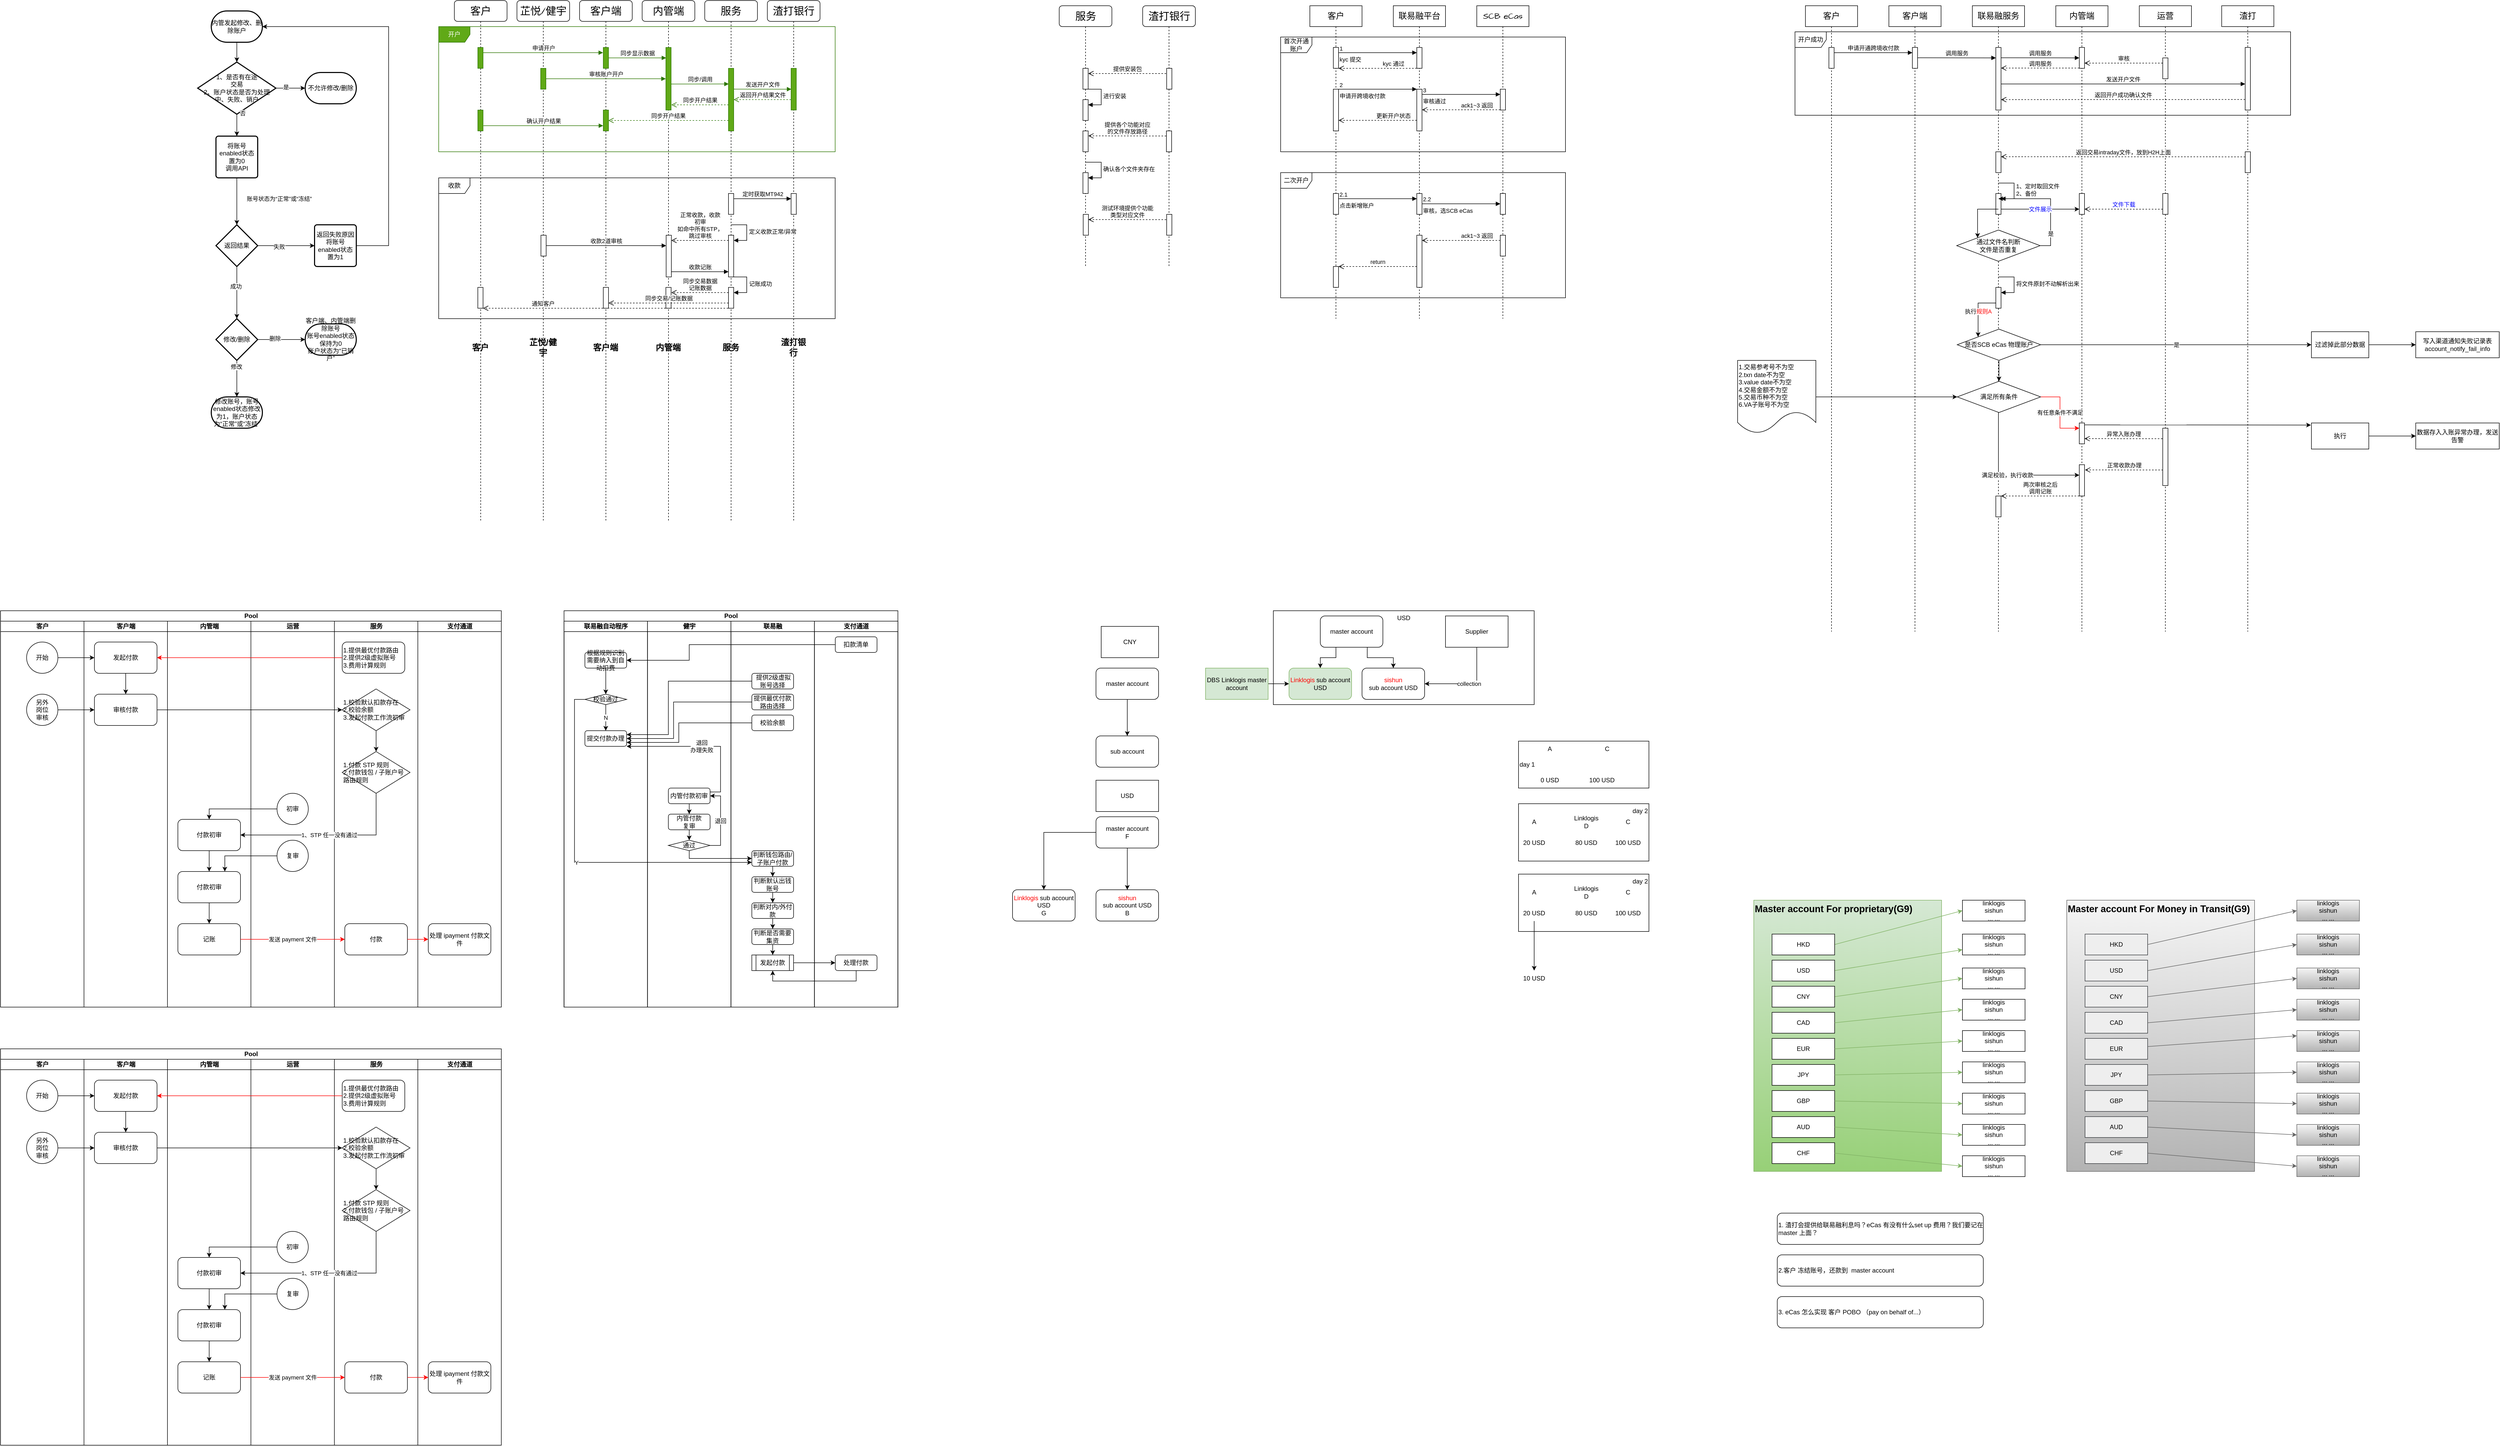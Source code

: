 <mxfile version="21.6.8" type="github">
  <diagram name="第 1 页" id="_3mwSGDof0DfkYGqECy5">
    <mxGraphModel dx="2886" dy="1026" grid="1" gridSize="10" guides="1" tooltips="1" connect="1" arrows="1" fold="1" page="1" pageScale="1" pageWidth="827" pageHeight="1169" math="0" shadow="0">
      <root>
        <mxCell id="0" />
        <mxCell id="1" parent="0" />
        <mxCell id="TmgANql3l1puNfhcw_QU-1" value="客户" style="shape=umlLifeline;perimeter=lifelinePerimeter;whiteSpace=wrap;html=1;container=1;dropTarget=0;collapsible=0;recursiveResize=0;outlineConnect=0;portConstraint=eastwest;newEdgeStyle={&quot;edgeStyle&quot;:&quot;elbowEdgeStyle&quot;,&quot;elbow&quot;:&quot;vertical&quot;,&quot;curved&quot;:0,&quot;rounded&quot;:0};hachureGap=4;fontFamily=Architects Daughter;fontSource=https%3A%2F%2Ffonts.googleapis.com%2Fcss%3Ffamily%3DArchitects%2BDaughter;fontSize=16;" parent="1" vertex="1">
          <mxGeometry x="1710" y="40" width="100" height="600" as="geometry" />
        </mxCell>
        <mxCell id="TmgANql3l1puNfhcw_QU-5" value="" style="html=1;points=[];perimeter=orthogonalPerimeter;outlineConnect=0;targetShapes=umlLifeline;portConstraint=eastwest;newEdgeStyle={&quot;edgeStyle&quot;:&quot;elbowEdgeStyle&quot;,&quot;elbow&quot;:&quot;vertical&quot;,&quot;curved&quot;:0,&quot;rounded&quot;:0};" parent="TmgANql3l1puNfhcw_QU-1" vertex="1">
          <mxGeometry x="45" y="160" width="10" height="80" as="geometry" />
        </mxCell>
        <mxCell id="TmgANql3l1puNfhcw_QU-35" value="" style="html=1;points=[];perimeter=orthogonalPerimeter;outlineConnect=0;targetShapes=umlLifeline;portConstraint=eastwest;newEdgeStyle={&quot;edgeStyle&quot;:&quot;elbowEdgeStyle&quot;,&quot;elbow&quot;:&quot;vertical&quot;,&quot;curved&quot;:0,&quot;rounded&quot;:0};" parent="TmgANql3l1puNfhcw_QU-1" vertex="1">
          <mxGeometry x="45" y="500" width="10" height="40" as="geometry" />
        </mxCell>
        <mxCell id="TmgANql3l1puNfhcw_QU-2" value="联易融平台" style="shape=umlLifeline;perimeter=lifelinePerimeter;whiteSpace=wrap;html=1;container=1;dropTarget=0;collapsible=0;recursiveResize=0;outlineConnect=0;portConstraint=eastwest;newEdgeStyle={&quot;edgeStyle&quot;:&quot;elbowEdgeStyle&quot;,&quot;elbow&quot;:&quot;vertical&quot;,&quot;curved&quot;:0,&quot;rounded&quot;:0};hachureGap=4;fontFamily=Architects Daughter;fontSource=https%3A%2F%2Ffonts.googleapis.com%2Fcss%3Ffamily%3DArchitects%2BDaughter;fontSize=16;" parent="1" vertex="1">
          <mxGeometry x="1870" y="40" width="100" height="600" as="geometry" />
        </mxCell>
        <mxCell id="TmgANql3l1puNfhcw_QU-7" value="" style="html=1;points=[];perimeter=orthogonalPerimeter;outlineConnect=0;targetShapes=umlLifeline;portConstraint=eastwest;newEdgeStyle={&quot;edgeStyle&quot;:&quot;elbowEdgeStyle&quot;,&quot;elbow&quot;:&quot;vertical&quot;,&quot;curved&quot;:0,&quot;rounded&quot;:0};" parent="TmgANql3l1puNfhcw_QU-2" vertex="1">
          <mxGeometry x="45" y="80" width="10" height="40" as="geometry" />
        </mxCell>
        <mxCell id="TmgANql3l1puNfhcw_QU-8" value="" style="html=1;points=[];perimeter=orthogonalPerimeter;outlineConnect=0;targetShapes=umlLifeline;portConstraint=eastwest;newEdgeStyle={&quot;edgeStyle&quot;:&quot;elbowEdgeStyle&quot;,&quot;elbow&quot;:&quot;vertical&quot;,&quot;curved&quot;:0,&quot;rounded&quot;:0};" parent="TmgANql3l1puNfhcw_QU-2" vertex="1">
          <mxGeometry x="45" y="160" width="10" height="80" as="geometry" />
        </mxCell>
        <mxCell id="TmgANql3l1puNfhcw_QU-28" value="" style="html=1;points=[];perimeter=orthogonalPerimeter;outlineConnect=0;targetShapes=umlLifeline;portConstraint=eastwest;newEdgeStyle={&quot;edgeStyle&quot;:&quot;elbowEdgeStyle&quot;,&quot;elbow&quot;:&quot;vertical&quot;,&quot;curved&quot;:0,&quot;rounded&quot;:0};" parent="TmgANql3l1puNfhcw_QU-2" vertex="1">
          <mxGeometry x="45" y="360" width="10" height="40" as="geometry" />
        </mxCell>
        <mxCell id="TmgANql3l1puNfhcw_QU-3" value="SCB eCas" style="shape=umlLifeline;perimeter=lifelinePerimeter;whiteSpace=wrap;html=1;container=1;dropTarget=0;collapsible=0;recursiveResize=0;outlineConnect=0;portConstraint=eastwest;newEdgeStyle={&quot;edgeStyle&quot;:&quot;elbowEdgeStyle&quot;,&quot;elbow&quot;:&quot;vertical&quot;,&quot;curved&quot;:0,&quot;rounded&quot;:0};hachureGap=4;fontFamily=Architects Daughter;fontSource=https%3A%2F%2Ffonts.googleapis.com%2Fcss%3Ffamily%3DArchitects%2BDaughter;fontSize=16;" parent="1" vertex="1">
          <mxGeometry x="2030" y="40" width="100" height="600" as="geometry" />
        </mxCell>
        <mxCell id="TmgANql3l1puNfhcw_QU-32" value="" style="html=1;points=[];perimeter=orthogonalPerimeter;outlineConnect=0;targetShapes=umlLifeline;portConstraint=eastwest;newEdgeStyle={&quot;edgeStyle&quot;:&quot;elbowEdgeStyle&quot;,&quot;elbow&quot;:&quot;vertical&quot;,&quot;curved&quot;:0,&quot;rounded&quot;:0};" parent="TmgANql3l1puNfhcw_QU-3" vertex="1">
          <mxGeometry x="45" y="440" width="10" height="40" as="geometry" />
        </mxCell>
        <mxCell id="b4-3KO6AXn-a5v44EJSa-8" value="USD" style="rounded=0;whiteSpace=wrap;html=1;verticalAlign=top;" parent="1" vertex="1">
          <mxGeometry x="1640" y="1200" width="500" height="180" as="geometry" />
        </mxCell>
        <mxCell id="b4-3KO6AXn-a5v44EJSa-49" value="day 2" style="rounded=0;whiteSpace=wrap;html=1;align=right;verticalAlign=top;" parent="1" vertex="1">
          <mxGeometry x="2110" y="1570" width="250" height="110" as="geometry" />
        </mxCell>
        <mxCell id="b4-3KO6AXn-a5v44EJSa-48" value="day 1" style="rounded=0;whiteSpace=wrap;html=1;align=left;" parent="1" vertex="1">
          <mxGeometry x="2110" y="1450" width="250" height="90" as="geometry" />
        </mxCell>
        <mxCell id="OMTwgSqRfycg-uic3PEJ-1" value="客户" style="shape=umlLifeline;perimeter=lifelinePerimeter;whiteSpace=wrap;html=1;container=1;dropTarget=0;collapsible=0;recursiveResize=0;outlineConnect=0;portConstraint=eastwest;newEdgeStyle={&quot;edgeStyle&quot;:&quot;elbowEdgeStyle&quot;,&quot;elbow&quot;:&quot;vertical&quot;,&quot;curved&quot;:0,&quot;rounded&quot;:0};hachureGap=4;fontFamily=Architects Daughter;fontSource=https%3A%2F%2Ffonts.googleapis.com%2Fcss%3Ffamily%3DArchitects%2BDaughter;fontSize=20;rounded=1;" parent="1" vertex="1">
          <mxGeometry x="70" y="30" width="101" height="1000" as="geometry" />
        </mxCell>
        <mxCell id="VGkYvNJ9s34nYrzg0NMf-9" value="" style="html=1;points=[];perimeter=orthogonalPerimeter;outlineConnect=0;targetShapes=umlLifeline;portConstraint=eastwest;newEdgeStyle={&quot;edgeStyle&quot;:&quot;elbowEdgeStyle&quot;,&quot;elbow&quot;:&quot;vertical&quot;,&quot;curved&quot;:0,&quot;rounded&quot;:0};fillColor=#60a917;strokeColor=#2D7600;fontColor=#ffffff;" parent="OMTwgSqRfycg-uic3PEJ-1" vertex="1">
          <mxGeometry x="45" y="90" width="10" height="40" as="geometry" />
        </mxCell>
        <mxCell id="VGkYvNJ9s34nYrzg0NMf-25" value="" style="html=1;points=[];perimeter=orthogonalPerimeter;outlineConnect=0;targetShapes=umlLifeline;portConstraint=eastwest;newEdgeStyle={&quot;edgeStyle&quot;:&quot;elbowEdgeStyle&quot;,&quot;elbow&quot;:&quot;vertical&quot;,&quot;curved&quot;:0,&quot;rounded&quot;:0};fillColor=#60a917;strokeColor=#2D7600;fontColor=#ffffff;" parent="OMTwgSqRfycg-uic3PEJ-1" vertex="1">
          <mxGeometry x="45" y="210" width="10" height="40" as="geometry" />
        </mxCell>
        <mxCell id="OMTwgSqRfycg-uic3PEJ-2" value="芷悦/健宇" style="shape=umlLifeline;perimeter=lifelinePerimeter;whiteSpace=wrap;html=1;container=1;dropTarget=0;collapsible=0;recursiveResize=0;outlineConnect=0;portConstraint=eastwest;newEdgeStyle={&quot;edgeStyle&quot;:&quot;elbowEdgeStyle&quot;,&quot;elbow&quot;:&quot;vertical&quot;,&quot;curved&quot;:0,&quot;rounded&quot;:0};hachureGap=4;fontFamily=Architects Daughter;fontSource=https%3A%2F%2Ffonts.googleapis.com%2Fcss%3Ffamily%3DArchitects%2BDaughter;fontSize=20;rounded=1;" parent="1" vertex="1">
          <mxGeometry x="190" y="30" width="101" height="1000" as="geometry" />
        </mxCell>
        <mxCell id="VGkYvNJ9s34nYrzg0NMf-12" value="" style="html=1;points=[];perimeter=orthogonalPerimeter;outlineConnect=0;targetShapes=umlLifeline;portConstraint=eastwest;newEdgeStyle={&quot;edgeStyle&quot;:&quot;elbowEdgeStyle&quot;,&quot;elbow&quot;:&quot;vertical&quot;,&quot;curved&quot;:0,&quot;rounded&quot;:0};fillColor=#60a917;strokeColor=#2D7600;fontColor=#ffffff;" parent="OMTwgSqRfycg-uic3PEJ-2" vertex="1">
          <mxGeometry x="45.5" y="130" width="10" height="40" as="geometry" />
        </mxCell>
        <mxCell id="OMTwgSqRfycg-uic3PEJ-3" value="客户端" style="shape=umlLifeline;perimeter=lifelinePerimeter;whiteSpace=wrap;html=1;container=1;dropTarget=0;collapsible=0;recursiveResize=0;outlineConnect=0;portConstraint=eastwest;newEdgeStyle={&quot;edgeStyle&quot;:&quot;elbowEdgeStyle&quot;,&quot;elbow&quot;:&quot;vertical&quot;,&quot;curved&quot;:0,&quot;rounded&quot;:0};hachureGap=4;fontFamily=Architects Daughter;fontSource=https%3A%2F%2Ffonts.googleapis.com%2Fcss%3Ffamily%3DArchitects%2BDaughter;fontSize=20;rounded=1;" parent="1" vertex="1">
          <mxGeometry x="310" y="30" width="101" height="1000" as="geometry" />
        </mxCell>
        <mxCell id="VGkYvNJ9s34nYrzg0NMf-10" value="" style="html=1;points=[];perimeter=orthogonalPerimeter;outlineConnect=0;targetShapes=umlLifeline;portConstraint=eastwest;newEdgeStyle={&quot;edgeStyle&quot;:&quot;elbowEdgeStyle&quot;,&quot;elbow&quot;:&quot;vertical&quot;,&quot;curved&quot;:0,&quot;rounded&quot;:0};fillColor=#60a917;strokeColor=#2D7600;fontColor=#ffffff;" parent="OMTwgSqRfycg-uic3PEJ-3" vertex="1">
          <mxGeometry x="45.5" y="90" width="10" height="40" as="geometry" />
        </mxCell>
        <mxCell id="OMTwgSqRfycg-uic3PEJ-4" value="内管端" style="shape=umlLifeline;perimeter=lifelinePerimeter;whiteSpace=wrap;html=1;container=1;dropTarget=0;collapsible=0;recursiveResize=0;outlineConnect=0;portConstraint=eastwest;newEdgeStyle={&quot;edgeStyle&quot;:&quot;elbowEdgeStyle&quot;,&quot;elbow&quot;:&quot;vertical&quot;,&quot;curved&quot;:0,&quot;rounded&quot;:0};hachureGap=4;fontFamily=Architects Daughter;fontSource=https%3A%2F%2Ffonts.googleapis.com%2Fcss%3Ffamily%3DArchitects%2BDaughter;fontSize=20;rounded=1;" parent="1" vertex="1">
          <mxGeometry x="430" y="30" width="101" height="1000" as="geometry" />
        </mxCell>
        <mxCell id="VGkYvNJ9s34nYrzg0NMf-11" value="" style="html=1;points=[];perimeter=orthogonalPerimeter;outlineConnect=0;targetShapes=umlLifeline;portConstraint=eastwest;newEdgeStyle={&quot;edgeStyle&quot;:&quot;elbowEdgeStyle&quot;,&quot;elbow&quot;:&quot;vertical&quot;,&quot;curved&quot;:0,&quot;rounded&quot;:0};fillColor=#60a917;strokeColor=#2D7600;fontColor=#ffffff;" parent="OMTwgSqRfycg-uic3PEJ-4" vertex="1">
          <mxGeometry x="45.5" y="90" width="10" height="120" as="geometry" />
        </mxCell>
        <mxCell id="OMTwgSqRfycg-uic3PEJ-5" value="服务" style="shape=umlLifeline;perimeter=lifelinePerimeter;whiteSpace=wrap;html=1;container=1;dropTarget=0;collapsible=0;recursiveResize=0;outlineConnect=0;portConstraint=eastwest;newEdgeStyle={&quot;edgeStyle&quot;:&quot;elbowEdgeStyle&quot;,&quot;elbow&quot;:&quot;vertical&quot;,&quot;curved&quot;:0,&quot;rounded&quot;:0};hachureGap=4;fontFamily=Architects Daughter;fontSource=https%3A%2F%2Ffonts.googleapis.com%2Fcss%3Ffamily%3DArchitects%2BDaughter;fontSize=20;rounded=1;" parent="1" vertex="1">
          <mxGeometry x="550" y="30" width="101" height="1000" as="geometry" />
        </mxCell>
        <mxCell id="VGkYvNJ9s34nYrzg0NMf-16" value="" style="html=1;points=[];perimeter=orthogonalPerimeter;outlineConnect=0;targetShapes=umlLifeline;portConstraint=eastwest;newEdgeStyle={&quot;edgeStyle&quot;:&quot;elbowEdgeStyle&quot;,&quot;elbow&quot;:&quot;vertical&quot;,&quot;curved&quot;:0,&quot;rounded&quot;:0};fillColor=#60a917;strokeColor=#2D7600;fontColor=#ffffff;" parent="OMTwgSqRfycg-uic3PEJ-5" vertex="1">
          <mxGeometry x="45.5" y="130" width="10" height="120" as="geometry" />
        </mxCell>
        <mxCell id="VGkYvNJ9s34nYrzg0NMf-41" value="" style="html=1;points=[];perimeter=orthogonalPerimeter;outlineConnect=0;targetShapes=umlLifeline;portConstraint=eastwest;newEdgeStyle={&quot;edgeStyle&quot;:&quot;elbowEdgeStyle&quot;,&quot;elbow&quot;:&quot;vertical&quot;,&quot;curved&quot;:0,&quot;rounded&quot;:0};" parent="OMTwgSqRfycg-uic3PEJ-5" vertex="1">
          <mxGeometry x="45.5" y="550" width="10" height="40" as="geometry" />
        </mxCell>
        <mxCell id="VGkYvNJ9s34nYrzg0NMf-42" value="记账成功" style="html=1;align=left;spacingLeft=2;endArrow=block;rounded=0;edgeStyle=orthogonalEdgeStyle;curved=0;rounded=0;" parent="OMTwgSqRfycg-uic3PEJ-5" target="VGkYvNJ9s34nYrzg0NMf-41" edge="1">
          <mxGeometry relative="1" as="geometry">
            <mxPoint x="50.5" y="530" as="sourcePoint" />
            <Array as="points">
              <mxPoint x="80.5" y="560" />
            </Array>
          </mxGeometry>
        </mxCell>
        <mxCell id="OMTwgSqRfycg-uic3PEJ-6" value="渣打银行" style="shape=umlLifeline;perimeter=lifelinePerimeter;whiteSpace=wrap;html=1;container=1;dropTarget=0;collapsible=0;recursiveResize=0;outlineConnect=0;portConstraint=eastwest;newEdgeStyle={&quot;edgeStyle&quot;:&quot;elbowEdgeStyle&quot;,&quot;elbow&quot;:&quot;vertical&quot;,&quot;curved&quot;:0,&quot;rounded&quot;:0};hachureGap=4;fontFamily=Architects Daughter;fontSource=https%3A%2F%2Ffonts.googleapis.com%2Fcss%3Ffamily%3DArchitects%2BDaughter;fontSize=20;rounded=1;" parent="1" vertex="1">
          <mxGeometry x="670" y="30" width="101" height="1000" as="geometry" />
        </mxCell>
        <mxCell id="VGkYvNJ9s34nYrzg0NMf-19" value="" style="html=1;points=[];perimeter=orthogonalPerimeter;outlineConnect=0;targetShapes=umlLifeline;portConstraint=eastwest;newEdgeStyle={&quot;edgeStyle&quot;:&quot;elbowEdgeStyle&quot;,&quot;elbow&quot;:&quot;vertical&quot;,&quot;curved&quot;:0,&quot;rounded&quot;:0};fillColor=#60a917;strokeColor=#2D7600;fontColor=#ffffff;" parent="OMTwgSqRfycg-uic3PEJ-6" vertex="1">
          <mxGeometry x="45.5" y="130" width="10" height="80" as="geometry" />
        </mxCell>
        <mxCell id="b4-3KO6AXn-a5v44EJSa-1" value="sub account" style="rounded=1;whiteSpace=wrap;html=1;" parent="1" vertex="1">
          <mxGeometry x="1300" y="1440" width="120" height="60" as="geometry" />
        </mxCell>
        <mxCell id="b4-3KO6AXn-a5v44EJSa-3" style="edgeStyle=orthogonalEdgeStyle;rounded=0;orthogonalLoop=1;jettySize=auto;html=1;exitX=0.5;exitY=1;exitDx=0;exitDy=0;" parent="1" source="b4-3KO6AXn-a5v44EJSa-2" target="b4-3KO6AXn-a5v44EJSa-1" edge="1">
          <mxGeometry relative="1" as="geometry" />
        </mxCell>
        <mxCell id="b4-3KO6AXn-a5v44EJSa-2" value="master account" style="rounded=1;whiteSpace=wrap;html=1;" parent="1" vertex="1">
          <mxGeometry x="1300" y="1310" width="120" height="60" as="geometry" />
        </mxCell>
        <mxCell id="b4-3KO6AXn-a5v44EJSa-4" value="&lt;font color=&quot;#ff0000&quot;&gt;sishun&lt;/font&gt;&lt;br&gt;sub account USD" style="rounded=1;whiteSpace=wrap;html=1;" parent="1" vertex="1">
          <mxGeometry x="1810" y="1310" width="120" height="60" as="geometry" />
        </mxCell>
        <mxCell id="b4-3KO6AXn-a5v44EJSa-5" style="edgeStyle=orthogonalEdgeStyle;rounded=0;orthogonalLoop=1;jettySize=auto;html=1;exitX=0.75;exitY=1;exitDx=0;exitDy=0;" parent="1" source="b4-3KO6AXn-a5v44EJSa-6" target="b4-3KO6AXn-a5v44EJSa-4" edge="1">
          <mxGeometry relative="1" as="geometry" />
        </mxCell>
        <mxCell id="b4-3KO6AXn-a5v44EJSa-34" style="edgeStyle=orthogonalEdgeStyle;rounded=0;orthogonalLoop=1;jettySize=auto;html=1;exitX=0.25;exitY=1;exitDx=0;exitDy=0;entryX=0.5;entryY=0;entryDx=0;entryDy=0;" parent="1" source="b4-3KO6AXn-a5v44EJSa-6" target="b4-3KO6AXn-a5v44EJSa-28" edge="1">
          <mxGeometry relative="1" as="geometry" />
        </mxCell>
        <mxCell id="b4-3KO6AXn-a5v44EJSa-6" value="master account&lt;br&gt;" style="rounded=1;whiteSpace=wrap;html=1;" parent="1" vertex="1">
          <mxGeometry x="1730" y="1210" width="120" height="60" as="geometry" />
        </mxCell>
        <mxCell id="b4-3KO6AXn-a5v44EJSa-7" value="CNY" style="rounded=0;whiteSpace=wrap;html=1;" parent="1" vertex="1">
          <mxGeometry x="1310" y="1230" width="110" height="60" as="geometry" />
        </mxCell>
        <mxCell id="b4-3KO6AXn-a5v44EJSa-10" value="collection" style="edgeStyle=orthogonalEdgeStyle;rounded=0;orthogonalLoop=1;jettySize=auto;html=1;exitX=0.5;exitY=1;exitDx=0;exitDy=0;entryX=1;entryY=0.5;entryDx=0;entryDy=0;" parent="1" source="b4-3KO6AXn-a5v44EJSa-9" target="b4-3KO6AXn-a5v44EJSa-4" edge="1">
          <mxGeometry relative="1" as="geometry" />
        </mxCell>
        <mxCell id="b4-3KO6AXn-a5v44EJSa-9" value="Supplier" style="rounded=0;whiteSpace=wrap;html=1;" parent="1" vertex="1">
          <mxGeometry x="1970" y="1210" width="120" height="60" as="geometry" />
        </mxCell>
        <mxCell id="b4-3KO6AXn-a5v44EJSa-18" value="A" style="text;html=1;strokeColor=none;fillColor=none;align=center;verticalAlign=middle;whiteSpace=wrap;rounded=0;" parent="1" vertex="1">
          <mxGeometry x="2140" y="1450" width="60" height="30" as="geometry" />
        </mxCell>
        <mxCell id="b4-3KO6AXn-a5v44EJSa-19" value="C" style="text;html=1;strokeColor=none;fillColor=none;align=center;verticalAlign=middle;whiteSpace=wrap;rounded=0;" parent="1" vertex="1">
          <mxGeometry x="2250" y="1450" width="60" height="30" as="geometry" />
        </mxCell>
        <mxCell id="b4-3KO6AXn-a5v44EJSa-21" value="0 USD" style="text;html=1;strokeColor=none;fillColor=none;align=center;verticalAlign=middle;whiteSpace=wrap;rounded=0;" parent="1" vertex="1">
          <mxGeometry x="2140" y="1510" width="60" height="30" as="geometry" />
        </mxCell>
        <mxCell id="b4-3KO6AXn-a5v44EJSa-22" value="100 USD" style="text;html=1;strokeColor=none;fillColor=none;align=center;verticalAlign=middle;whiteSpace=wrap;rounded=0;" parent="1" vertex="1">
          <mxGeometry x="2240" y="1510" width="60" height="30" as="geometry" />
        </mxCell>
        <mxCell id="b4-3KO6AXn-a5v44EJSa-23" value="20 USD" style="text;html=1;strokeColor=none;fillColor=none;align=center;verticalAlign=middle;whiteSpace=wrap;rounded=0;" parent="1" vertex="1">
          <mxGeometry x="2110" y="1630" width="60" height="30" as="geometry" />
        </mxCell>
        <mxCell id="b4-3KO6AXn-a5v44EJSa-24" value="Linklogis D" style="text;html=1;strokeColor=none;fillColor=none;align=center;verticalAlign=middle;whiteSpace=wrap;rounded=0;" parent="1" vertex="1">
          <mxGeometry x="2210" y="1590" width="60" height="30" as="geometry" />
        </mxCell>
        <mxCell id="b4-3KO6AXn-a5v44EJSa-25" value="80 USD" style="text;html=1;strokeColor=none;fillColor=none;align=center;verticalAlign=middle;whiteSpace=wrap;rounded=0;" parent="1" vertex="1">
          <mxGeometry x="2210" y="1630" width="60" height="30" as="geometry" />
        </mxCell>
        <mxCell id="b4-3KO6AXn-a5v44EJSa-28" value="&lt;font color=&quot;#ff0000&quot;&gt;Linklogis&lt;/font&gt; sub account USD&lt;br&gt;" style="rounded=1;whiteSpace=wrap;html=1;fillColor=#d5e8d4;strokeColor=#82b366;" parent="1" vertex="1">
          <mxGeometry x="1670" y="1310" width="120" height="60" as="geometry" />
        </mxCell>
        <mxCell id="b4-3KO6AXn-a5v44EJSa-38" style="edgeStyle=orthogonalEdgeStyle;rounded=0;orthogonalLoop=1;jettySize=auto;html=1;exitX=0.5;exitY=1;exitDx=0;exitDy=0;entryX=0.5;entryY=0;entryDx=0;entryDy=0;" parent="1" source="b4-3KO6AXn-a5v44EJSa-40" target="b4-3KO6AXn-a5v44EJSa-44" edge="1">
          <mxGeometry relative="1" as="geometry" />
        </mxCell>
        <mxCell id="b4-3KO6AXn-a5v44EJSa-39" style="edgeStyle=orthogonalEdgeStyle;rounded=0;orthogonalLoop=1;jettySize=auto;html=1;exitX=0;exitY=0.5;exitDx=0;exitDy=0;entryX=0.5;entryY=0;entryDx=0;entryDy=0;" parent="1" source="b4-3KO6AXn-a5v44EJSa-40" target="b4-3KO6AXn-a5v44EJSa-46" edge="1">
          <mxGeometry relative="1" as="geometry" />
        </mxCell>
        <mxCell id="b4-3KO6AXn-a5v44EJSa-40" value="master account&lt;br&gt;F" style="rounded=1;whiteSpace=wrap;html=1;" parent="1" vertex="1">
          <mxGeometry x="1300" y="1595" width="120" height="60" as="geometry" />
        </mxCell>
        <mxCell id="b4-3KO6AXn-a5v44EJSa-41" value="USD" style="rounded=0;whiteSpace=wrap;html=1;" parent="1" vertex="1">
          <mxGeometry x="1300" y="1525" width="120" height="60" as="geometry" />
        </mxCell>
        <mxCell id="b4-3KO6AXn-a5v44EJSa-44" value="&lt;font color=&quot;#ff0000&quot;&gt;sishun &lt;/font&gt;&lt;br&gt;sub account USD&lt;br&gt;B" style="rounded=1;whiteSpace=wrap;html=1;" parent="1" vertex="1">
          <mxGeometry x="1300" y="1735" width="120" height="60" as="geometry" />
        </mxCell>
        <mxCell id="b4-3KO6AXn-a5v44EJSa-46" value="&lt;font color=&quot;#ff0000&quot;&gt;Linklogis&lt;/font&gt; sub account USD&lt;br&gt;G" style="rounded=1;whiteSpace=wrap;html=1;" parent="1" vertex="1">
          <mxGeometry x="1140" y="1735" width="120" height="60" as="geometry" />
        </mxCell>
        <mxCell id="b4-3KO6AXn-a5v44EJSa-51" value="A" style="text;html=1;strokeColor=none;fillColor=none;align=center;verticalAlign=middle;whiteSpace=wrap;rounded=0;" parent="1" vertex="1">
          <mxGeometry x="2110" y="1590" width="60" height="30" as="geometry" />
        </mxCell>
        <mxCell id="b4-3KO6AXn-a5v44EJSa-52" value="C" style="text;html=1;strokeColor=none;fillColor=none;align=center;verticalAlign=middle;whiteSpace=wrap;rounded=0;" parent="1" vertex="1">
          <mxGeometry x="2290" y="1590" width="60" height="30" as="geometry" />
        </mxCell>
        <mxCell id="b4-3KO6AXn-a5v44EJSa-53" value="100 USD" style="text;html=1;strokeColor=none;fillColor=none;align=center;verticalAlign=middle;whiteSpace=wrap;rounded=0;" parent="1" vertex="1">
          <mxGeometry x="2290" y="1630" width="60" height="30" as="geometry" />
        </mxCell>
        <mxCell id="b4-3KO6AXn-a5v44EJSa-54" value="day 2" style="rounded=0;whiteSpace=wrap;html=1;align=right;verticalAlign=top;" parent="1" vertex="1">
          <mxGeometry x="2110" y="1705" width="250" height="110" as="geometry" />
        </mxCell>
        <mxCell id="b4-3KO6AXn-a5v44EJSa-62" style="edgeStyle=orthogonalEdgeStyle;rounded=0;orthogonalLoop=1;jettySize=auto;html=1;exitX=0.5;exitY=1;exitDx=0;exitDy=0;entryX=0.5;entryY=0;entryDx=0;entryDy=0;" parent="1" source="b4-3KO6AXn-a5v44EJSa-55" target="b4-3KO6AXn-a5v44EJSa-61" edge="1">
          <mxGeometry relative="1" as="geometry" />
        </mxCell>
        <mxCell id="b4-3KO6AXn-a5v44EJSa-55" value="20 USD" style="text;html=1;strokeColor=none;fillColor=none;align=center;verticalAlign=middle;whiteSpace=wrap;rounded=0;" parent="1" vertex="1">
          <mxGeometry x="2110" y="1765" width="60" height="30" as="geometry" />
        </mxCell>
        <mxCell id="b4-3KO6AXn-a5v44EJSa-56" value="Linklogis D" style="text;html=1;strokeColor=none;fillColor=none;align=center;verticalAlign=middle;whiteSpace=wrap;rounded=0;" parent="1" vertex="1">
          <mxGeometry x="2210" y="1725" width="60" height="30" as="geometry" />
        </mxCell>
        <mxCell id="b4-3KO6AXn-a5v44EJSa-57" value="80 USD" style="text;html=1;strokeColor=none;fillColor=none;align=center;verticalAlign=middle;whiteSpace=wrap;rounded=0;" parent="1" vertex="1">
          <mxGeometry x="2210" y="1765" width="60" height="30" as="geometry" />
        </mxCell>
        <mxCell id="b4-3KO6AXn-a5v44EJSa-58" value="A" style="text;html=1;strokeColor=none;fillColor=none;align=center;verticalAlign=middle;whiteSpace=wrap;rounded=0;" parent="1" vertex="1">
          <mxGeometry x="2110" y="1725" width="60" height="30" as="geometry" />
        </mxCell>
        <mxCell id="b4-3KO6AXn-a5v44EJSa-59" value="C" style="text;html=1;strokeColor=none;fillColor=none;align=center;verticalAlign=middle;whiteSpace=wrap;rounded=0;" parent="1" vertex="1">
          <mxGeometry x="2290" y="1725" width="60" height="30" as="geometry" />
        </mxCell>
        <mxCell id="b4-3KO6AXn-a5v44EJSa-60" value="100 USD" style="text;html=1;strokeColor=none;fillColor=none;align=center;verticalAlign=middle;whiteSpace=wrap;rounded=0;" parent="1" vertex="1">
          <mxGeometry x="2290" y="1765" width="60" height="30" as="geometry" />
        </mxCell>
        <mxCell id="b4-3KO6AXn-a5v44EJSa-61" value="10 USD" style="text;html=1;strokeColor=none;fillColor=none;align=center;verticalAlign=middle;whiteSpace=wrap;rounded=0;" parent="1" vertex="1">
          <mxGeometry x="2110" y="1890" width="60" height="30" as="geometry" />
        </mxCell>
        <mxCell id="b4-3KO6AXn-a5v44EJSa-64" style="edgeStyle=orthogonalEdgeStyle;rounded=0;orthogonalLoop=1;jettySize=auto;html=1;exitX=1;exitY=0.5;exitDx=0;exitDy=0;entryX=0;entryY=0.5;entryDx=0;entryDy=0;" parent="1" source="b4-3KO6AXn-a5v44EJSa-63" target="b4-3KO6AXn-a5v44EJSa-28" edge="1">
          <mxGeometry relative="1" as="geometry" />
        </mxCell>
        <mxCell id="b4-3KO6AXn-a5v44EJSa-63" value="DBS Linklogis master&lt;br&gt;account" style="rounded=0;whiteSpace=wrap;html=1;fillColor=#d5e8d4;strokeColor=#82b366;" parent="1" vertex="1">
          <mxGeometry x="1510" y="1310" width="120" height="60" as="geometry" />
        </mxCell>
        <mxCell id="VGkYvNJ9s34nYrzg0NMf-1" value="客户" style="text;html=1;strokeColor=none;fillColor=none;align=center;verticalAlign=middle;whiteSpace=wrap;rounded=0;fontStyle=1;fontSize=16;" parent="1" vertex="1">
          <mxGeometry x="89.75" y="680" width="60" height="30" as="geometry" />
        </mxCell>
        <mxCell id="VGkYvNJ9s34nYrzg0NMf-2" value="芷悦/健宇" style="text;html=1;strokeColor=none;fillColor=none;align=center;verticalAlign=middle;whiteSpace=wrap;rounded=0;fontStyle=1;fontSize=16;" parent="1" vertex="1">
          <mxGeometry x="210.25" y="680" width="60" height="30" as="geometry" />
        </mxCell>
        <mxCell id="VGkYvNJ9s34nYrzg0NMf-4" value="客户端" style="text;html=1;strokeColor=none;fillColor=none;align=center;verticalAlign=middle;whiteSpace=wrap;rounded=0;fontStyle=1;fontSize=16;" parent="1" vertex="1">
          <mxGeometry x="330.25" y="680" width="60" height="30" as="geometry" />
        </mxCell>
        <mxCell id="VGkYvNJ9s34nYrzg0NMf-6" value="内管端" style="text;html=1;strokeColor=none;fillColor=none;align=center;verticalAlign=middle;whiteSpace=wrap;rounded=0;fontStyle=1;fontSize=16;" parent="1" vertex="1">
          <mxGeometry x="450.25" y="680" width="60" height="30" as="geometry" />
        </mxCell>
        <mxCell id="VGkYvNJ9s34nYrzg0NMf-7" value="服务" style="text;html=1;strokeColor=none;fillColor=none;align=center;verticalAlign=middle;whiteSpace=wrap;rounded=0;fontStyle=1;fontSize=16;" parent="1" vertex="1">
          <mxGeometry x="570.25" y="680" width="60" height="30" as="geometry" />
        </mxCell>
        <mxCell id="VGkYvNJ9s34nYrzg0NMf-8" value="渣打银行" style="text;html=1;strokeColor=none;fillColor=none;align=center;verticalAlign=middle;whiteSpace=wrap;rounded=0;fontStyle=1;fontSize=16;" parent="1" vertex="1">
          <mxGeometry x="690.25" y="680" width="60" height="30" as="geometry" />
        </mxCell>
        <mxCell id="VGkYvNJ9s34nYrzg0NMf-13" value="申请开户" style="html=1;verticalAlign=bottom;endArrow=block;edgeStyle=elbowEdgeStyle;elbow=vertical;curved=0;rounded=0;fillColor=#60a917;strokeColor=#2D7600;" parent="1" edge="1">
          <mxGeometry width="80" relative="1" as="geometry">
            <mxPoint x="125.5" y="130" as="sourcePoint" />
            <mxPoint x="355" y="130.2" as="targetPoint" />
          </mxGeometry>
        </mxCell>
        <mxCell id="VGkYvNJ9s34nYrzg0NMf-14" value="同步显示数据" style="html=1;verticalAlign=bottom;endArrow=block;edgeStyle=elbowEdgeStyle;elbow=vertical;curved=0;rounded=0;fillColor=#60a917;strokeColor=#2D7600;" parent="1" edge="1">
          <mxGeometry width="80" relative="1" as="geometry">
            <mxPoint x="366" y="140" as="sourcePoint" />
            <mxPoint x="476" y="140" as="targetPoint" />
          </mxGeometry>
        </mxCell>
        <mxCell id="VGkYvNJ9s34nYrzg0NMf-15" value="审核账户开户" style="html=1;verticalAlign=bottom;endArrow=block;edgeStyle=elbowEdgeStyle;elbow=vertical;curved=0;rounded=0;fillColor=#60a917;strokeColor=#2D7600;" parent="1" edge="1">
          <mxGeometry width="80" relative="1" as="geometry">
            <mxPoint x="245.75" y="180" as="sourcePoint" />
            <mxPoint x="475.25" y="180.2" as="targetPoint" />
          </mxGeometry>
        </mxCell>
        <mxCell id="VGkYvNJ9s34nYrzg0NMf-17" value="同步/调用" style="html=1;verticalAlign=bottom;endArrow=block;edgeStyle=elbowEdgeStyle;elbow=vertical;curved=0;rounded=0;fillColor=#60a917;strokeColor=#2D7600;" parent="1" edge="1">
          <mxGeometry width="80" relative="1" as="geometry">
            <mxPoint x="486" y="190.14" as="sourcePoint" />
            <mxPoint x="596" y="190.14" as="targetPoint" />
          </mxGeometry>
        </mxCell>
        <mxCell id="VGkYvNJ9s34nYrzg0NMf-18" value="开户" style="shape=umlFrame;whiteSpace=wrap;html=1;pointerEvents=0;fillColor=#60a917;strokeColor=#2D7600;fontColor=#ffffff;" parent="1" vertex="1">
          <mxGeometry x="40" y="80" width="760" height="240" as="geometry" />
        </mxCell>
        <mxCell id="VGkYvNJ9s34nYrzg0NMf-20" value="返回开户结果文件" style="html=1;verticalAlign=bottom;endArrow=open;dashed=1;endSize=8;edgeStyle=elbowEdgeStyle;elbow=vertical;curved=0;rounded=0;fillColor=#60a917;strokeColor=#2D7600;" parent="1" edge="1">
          <mxGeometry relative="1" as="geometry">
            <mxPoint x="715.5" y="220" as="sourcePoint" />
            <mxPoint x="605.5" y="220" as="targetPoint" />
          </mxGeometry>
        </mxCell>
        <mxCell id="VGkYvNJ9s34nYrzg0NMf-21" value="发送开户文件" style="html=1;verticalAlign=bottom;endArrow=block;edgeStyle=elbowEdgeStyle;elbow=vertical;curved=0;rounded=0;fillColor=#60a917;strokeColor=#2D7600;" parent="1" edge="1">
          <mxGeometry width="80" relative="1" as="geometry">
            <mxPoint x="606" y="199.86" as="sourcePoint" />
            <mxPoint x="716" y="199.86" as="targetPoint" />
          </mxGeometry>
        </mxCell>
        <mxCell id="VGkYvNJ9s34nYrzg0NMf-22" value="同步开户结果" style="html=1;verticalAlign=bottom;endArrow=open;dashed=1;endSize=8;edgeStyle=elbowEdgeStyle;elbow=vertical;curved=0;rounded=0;fillColor=#60a917;strokeColor=#2D7600;" parent="1" edge="1">
          <mxGeometry relative="1" as="geometry">
            <mxPoint x="596" y="230" as="sourcePoint" />
            <mxPoint x="486" y="230" as="targetPoint" />
          </mxGeometry>
        </mxCell>
        <mxCell id="VGkYvNJ9s34nYrzg0NMf-23" value="同步开户结果" style="html=1;verticalAlign=bottom;endArrow=open;dashed=1;endSize=8;edgeStyle=elbowEdgeStyle;elbow=vertical;curved=0;rounded=0;fillColor=#60a917;strokeColor=#2D7600;" parent="1" edge="1">
          <mxGeometry relative="1" as="geometry">
            <mxPoint x="595.75" y="260" as="sourcePoint" />
            <mxPoint x="365.25" y="260.143" as="targetPoint" />
          </mxGeometry>
        </mxCell>
        <mxCell id="VGkYvNJ9s34nYrzg0NMf-24" value="" style="html=1;points=[];perimeter=orthogonalPerimeter;outlineConnect=0;targetShapes=umlLifeline;portConstraint=eastwest;newEdgeStyle={&quot;edgeStyle&quot;:&quot;elbowEdgeStyle&quot;,&quot;elbow&quot;:&quot;vertical&quot;,&quot;curved&quot;:0,&quot;rounded&quot;:0};fillColor=#60a917;strokeColor=#2D7600;fontColor=#ffffff;" parent="1" vertex="1">
          <mxGeometry x="355.5" y="240" width="10" height="40" as="geometry" />
        </mxCell>
        <mxCell id="VGkYvNJ9s34nYrzg0NMf-27" value="确认开户结果" style="html=1;verticalAlign=bottom;endArrow=block;edgeStyle=elbowEdgeStyle;elbow=vertical;curved=0;rounded=0;fillColor=#60a917;strokeColor=#2D7600;" parent="1" edge="1">
          <mxGeometry width="80" relative="1" as="geometry">
            <mxPoint x="125.75" y="270" as="sourcePoint" />
            <mxPoint x="355.25" y="270.2" as="targetPoint" />
          </mxGeometry>
        </mxCell>
        <mxCell id="VGkYvNJ9s34nYrzg0NMf-28" value="收款" style="shape=umlFrame;whiteSpace=wrap;html=1;pointerEvents=0;" parent="1" vertex="1">
          <mxGeometry x="40" y="370" width="760" height="270" as="geometry" />
        </mxCell>
        <mxCell id="VGkYvNJ9s34nYrzg0NMf-29" value="" style="html=1;points=[];perimeter=orthogonalPerimeter;outlineConnect=0;targetShapes=umlLifeline;portConstraint=eastwest;newEdgeStyle={&quot;edgeStyle&quot;:&quot;elbowEdgeStyle&quot;,&quot;elbow&quot;:&quot;vertical&quot;,&quot;curved&quot;:0,&quot;rounded&quot;:0};" parent="1" vertex="1">
          <mxGeometry x="715.5" y="400" width="10" height="40" as="geometry" />
        </mxCell>
        <mxCell id="VGkYvNJ9s34nYrzg0NMf-30" value="" style="html=1;points=[];perimeter=orthogonalPerimeter;outlineConnect=0;targetShapes=umlLifeline;portConstraint=eastwest;newEdgeStyle={&quot;edgeStyle&quot;:&quot;elbowEdgeStyle&quot;,&quot;elbow&quot;:&quot;vertical&quot;,&quot;curved&quot;:0,&quot;rounded&quot;:0};" parent="1" vertex="1">
          <mxGeometry x="595.5" y="400" width="10" height="40" as="geometry" />
        </mxCell>
        <mxCell id="VGkYvNJ9s34nYrzg0NMf-32" value="定时获取MT942" style="html=1;verticalAlign=bottom;endArrow=block;edgeStyle=elbowEdgeStyle;elbow=vertical;curved=0;rounded=0;" parent="1" target="VGkYvNJ9s34nYrzg0NMf-29" edge="1">
          <mxGeometry width="80" relative="1" as="geometry">
            <mxPoint x="605.5" y="410" as="sourcePoint" />
            <mxPoint x="685.5" y="410" as="targetPoint" />
          </mxGeometry>
        </mxCell>
        <mxCell id="VGkYvNJ9s34nYrzg0NMf-33" value="" style="html=1;points=[];perimeter=orthogonalPerimeter;outlineConnect=0;targetShapes=umlLifeline;portConstraint=eastwest;newEdgeStyle={&quot;edgeStyle&quot;:&quot;elbowEdgeStyle&quot;,&quot;elbow&quot;:&quot;vertical&quot;,&quot;curved&quot;:0,&quot;rounded&quot;:0};" parent="1" vertex="1">
          <mxGeometry x="595.5" y="480" width="10" height="80" as="geometry" />
        </mxCell>
        <mxCell id="VGkYvNJ9s34nYrzg0NMf-34" value="定义收款正常/异常" style="html=1;align=left;spacingLeft=2;endArrow=block;rounded=0;edgeStyle=orthogonalEdgeStyle;curved=0;rounded=0;" parent="1" target="VGkYvNJ9s34nYrzg0NMf-33" edge="1">
          <mxGeometry relative="1" as="geometry">
            <mxPoint x="600.5" y="460" as="sourcePoint" />
            <Array as="points">
              <mxPoint x="630.5" y="490" />
            </Array>
          </mxGeometry>
        </mxCell>
        <mxCell id="VGkYvNJ9s34nYrzg0NMf-35" value="" style="html=1;points=[];perimeter=orthogonalPerimeter;outlineConnect=0;targetShapes=umlLifeline;portConstraint=eastwest;newEdgeStyle={&quot;edgeStyle&quot;:&quot;elbowEdgeStyle&quot;,&quot;elbow&quot;:&quot;vertical&quot;,&quot;curved&quot;:0,&quot;rounded&quot;:0};" parent="1" vertex="1">
          <mxGeometry x="476" y="480" width="10" height="80" as="geometry" />
        </mxCell>
        <mxCell id="VGkYvNJ9s34nYrzg0NMf-36" value="正常收款，收款&lt;br&gt;初审&lt;br&gt;如命中所有STP，&lt;br&gt;跳过审核" style="html=1;verticalAlign=bottom;endArrow=open;dashed=1;endSize=8;edgeStyle=elbowEdgeStyle;elbow=vertical;curved=0;rounded=0;" parent="1" source="VGkYvNJ9s34nYrzg0NMf-33" edge="1">
          <mxGeometry relative="1" as="geometry">
            <mxPoint x="566" y="490" as="sourcePoint" />
            <mxPoint x="486" y="490" as="targetPoint" />
            <mxPoint as="offset" />
          </mxGeometry>
        </mxCell>
        <mxCell id="VGkYvNJ9s34nYrzg0NMf-37" value="" style="html=1;points=[];perimeter=orthogonalPerimeter;outlineConnect=0;targetShapes=umlLifeline;portConstraint=eastwest;newEdgeStyle={&quot;edgeStyle&quot;:&quot;elbowEdgeStyle&quot;,&quot;elbow&quot;:&quot;vertical&quot;,&quot;curved&quot;:0,&quot;rounded&quot;:0};" parent="1" vertex="1">
          <mxGeometry x="236" y="480" width="10" height="40" as="geometry" />
        </mxCell>
        <mxCell id="VGkYvNJ9s34nYrzg0NMf-39" value="收款2道审核" style="html=1;verticalAlign=bottom;endArrow=block;edgeStyle=elbowEdgeStyle;elbow=vertical;curved=0;rounded=0;" parent="1" target="VGkYvNJ9s34nYrzg0NMf-35" edge="1">
          <mxGeometry width="80" relative="1" as="geometry">
            <mxPoint x="246" y="499.86" as="sourcePoint" />
            <mxPoint x="326" y="499.86" as="targetPoint" />
          </mxGeometry>
        </mxCell>
        <mxCell id="VGkYvNJ9s34nYrzg0NMf-40" value="收款记账" style="html=1;verticalAlign=bottom;endArrow=block;edgeStyle=elbowEdgeStyle;elbow=vertical;curved=0;rounded=0;" parent="1" target="VGkYvNJ9s34nYrzg0NMf-33" edge="1">
          <mxGeometry width="80" relative="1" as="geometry">
            <mxPoint x="486" y="550" as="sourcePoint" />
            <mxPoint x="566" y="550" as="targetPoint" />
          </mxGeometry>
        </mxCell>
        <mxCell id="VGkYvNJ9s34nYrzg0NMf-43" value="" style="html=1;points=[];perimeter=orthogonalPerimeter;outlineConnect=0;targetShapes=umlLifeline;portConstraint=eastwest;newEdgeStyle={&quot;edgeStyle&quot;:&quot;elbowEdgeStyle&quot;,&quot;elbow&quot;:&quot;vertical&quot;,&quot;curved&quot;:0,&quot;rounded&quot;:0};" parent="1" vertex="1">
          <mxGeometry x="475.5" y="580" width="10" height="40" as="geometry" />
        </mxCell>
        <mxCell id="VGkYvNJ9s34nYrzg0NMf-44" value="" style="html=1;points=[];perimeter=orthogonalPerimeter;outlineConnect=0;targetShapes=umlLifeline;portConstraint=eastwest;newEdgeStyle={&quot;edgeStyle&quot;:&quot;elbowEdgeStyle&quot;,&quot;elbow&quot;:&quot;vertical&quot;,&quot;curved&quot;:0,&quot;rounded&quot;:0};" parent="1" vertex="1">
          <mxGeometry x="355.5" y="580" width="10" height="40" as="geometry" />
        </mxCell>
        <mxCell id="VGkYvNJ9s34nYrzg0NMf-45" value="" style="html=1;points=[];perimeter=orthogonalPerimeter;outlineConnect=0;targetShapes=umlLifeline;portConstraint=eastwest;newEdgeStyle={&quot;edgeStyle&quot;:&quot;elbowEdgeStyle&quot;,&quot;elbow&quot;:&quot;vertical&quot;,&quot;curved&quot;:0,&quot;rounded&quot;:0};" parent="1" vertex="1">
          <mxGeometry x="115" y="580" width="10" height="40" as="geometry" />
        </mxCell>
        <mxCell id="VGkYvNJ9s34nYrzg0NMf-46" value="同步交易数据&lt;br&gt;记账数据" style="html=1;verticalAlign=bottom;endArrow=open;dashed=1;endSize=8;edgeStyle=elbowEdgeStyle;elbow=vertical;curved=0;rounded=0;" parent="1" edge="1">
          <mxGeometry relative="1" as="geometry">
            <mxPoint x="595.5" y="590.001" as="sourcePoint" />
            <mxPoint x="486" y="590.01" as="targetPoint" />
          </mxGeometry>
        </mxCell>
        <mxCell id="VGkYvNJ9s34nYrzg0NMf-47" value="同步交易/记账数据" style="html=1;verticalAlign=bottom;endArrow=open;dashed=1;endSize=8;edgeStyle=elbowEdgeStyle;elbow=vertical;curved=0;rounded=0;" parent="1" target="VGkYvNJ9s34nYrzg0NMf-44" edge="1">
          <mxGeometry relative="1" as="geometry">
            <mxPoint x="595.5" y="610" as="sourcePoint" />
            <mxPoint x="485.5" y="609.8" as="targetPoint" />
          </mxGeometry>
        </mxCell>
        <mxCell id="VGkYvNJ9s34nYrzg0NMf-48" value="通知客户" style="html=1;verticalAlign=bottom;endArrow=open;dashed=1;endSize=8;edgeStyle=elbowEdgeStyle;elbow=vertical;curved=0;rounded=0;" parent="1" target="VGkYvNJ9s34nYrzg0NMf-45" edge="1">
          <mxGeometry x="0.511" relative="1" as="geometry">
            <mxPoint x="595" y="620" as="sourcePoint" />
            <mxPoint x="365.5" y="620" as="targetPoint" />
            <mxPoint as="offset" />
          </mxGeometry>
        </mxCell>
        <mxCell id="VGkYvNJ9s34nYrzg0NMf-49" value="服务" style="shape=umlLifeline;perimeter=lifelinePerimeter;whiteSpace=wrap;html=1;container=1;dropTarget=0;collapsible=0;recursiveResize=0;outlineConnect=0;portConstraint=eastwest;newEdgeStyle={&quot;edgeStyle&quot;:&quot;elbowEdgeStyle&quot;,&quot;elbow&quot;:&quot;vertical&quot;,&quot;curved&quot;:0,&quot;rounded&quot;:0};hachureGap=4;fontFamily=Architects Daughter;fontSource=https%3A%2F%2Ffonts.googleapis.com%2Fcss%3Ffamily%3DArchitects%2BDaughter;fontSize=20;rounded=1;" parent="1" vertex="1">
          <mxGeometry x="1229.5" y="40" width="101" height="500" as="geometry" />
        </mxCell>
        <mxCell id="VGkYvNJ9s34nYrzg0NMf-55" value="" style="html=1;points=[];perimeter=orthogonalPerimeter;outlineConnect=0;targetShapes=umlLifeline;portConstraint=eastwest;newEdgeStyle={&quot;edgeStyle&quot;:&quot;elbowEdgeStyle&quot;,&quot;elbow&quot;:&quot;vertical&quot;,&quot;curved&quot;:0,&quot;rounded&quot;:0};" parent="VGkYvNJ9s34nYrzg0NMf-49" vertex="1">
          <mxGeometry x="45.5" y="120" width="10" height="40" as="geometry" />
        </mxCell>
        <mxCell id="VGkYvNJ9s34nYrzg0NMf-58" value="" style="html=1;points=[];perimeter=orthogonalPerimeter;outlineConnect=0;targetShapes=umlLifeline;portConstraint=eastwest;newEdgeStyle={&quot;edgeStyle&quot;:&quot;elbowEdgeStyle&quot;,&quot;elbow&quot;:&quot;vertical&quot;,&quot;curved&quot;:0,&quot;rounded&quot;:0};" parent="VGkYvNJ9s34nYrzg0NMf-49" vertex="1">
          <mxGeometry x="45.5" y="180" width="10" height="40" as="geometry" />
        </mxCell>
        <mxCell id="VGkYvNJ9s34nYrzg0NMf-59" value="进行安装" style="html=1;align=left;spacingLeft=2;endArrow=block;rounded=0;edgeStyle=orthogonalEdgeStyle;curved=0;rounded=0;" parent="VGkYvNJ9s34nYrzg0NMf-49" target="VGkYvNJ9s34nYrzg0NMf-58" edge="1">
          <mxGeometry relative="1" as="geometry">
            <mxPoint x="50.5" y="160" as="sourcePoint" />
            <Array as="points">
              <mxPoint x="80.5" y="190" />
            </Array>
          </mxGeometry>
        </mxCell>
        <mxCell id="VGkYvNJ9s34nYrzg0NMf-62" value="" style="html=1;points=[];perimeter=orthogonalPerimeter;outlineConnect=0;targetShapes=umlLifeline;portConstraint=eastwest;newEdgeStyle={&quot;edgeStyle&quot;:&quot;elbowEdgeStyle&quot;,&quot;elbow&quot;:&quot;vertical&quot;,&quot;curved&quot;:0,&quot;rounded&quot;:0};" parent="VGkYvNJ9s34nYrzg0NMf-49" vertex="1">
          <mxGeometry x="45.5" y="240" width="10" height="40" as="geometry" />
        </mxCell>
        <mxCell id="VGkYvNJ9s34nYrzg0NMf-66" value="" style="html=1;points=[];perimeter=orthogonalPerimeter;outlineConnect=0;targetShapes=umlLifeline;portConstraint=eastwest;newEdgeStyle={&quot;edgeStyle&quot;:&quot;elbowEdgeStyle&quot;,&quot;elbow&quot;:&quot;vertical&quot;,&quot;curved&quot;:0,&quot;rounded&quot;:0};" parent="VGkYvNJ9s34nYrzg0NMf-49" vertex="1">
          <mxGeometry x="45.5" y="320" width="10" height="40" as="geometry" />
        </mxCell>
        <mxCell id="VGkYvNJ9s34nYrzg0NMf-67" value="确认各个文件夹存在" style="html=1;align=left;spacingLeft=2;endArrow=block;rounded=0;edgeStyle=orthogonalEdgeStyle;curved=0;rounded=0;" parent="VGkYvNJ9s34nYrzg0NMf-49" target="VGkYvNJ9s34nYrzg0NMf-66" edge="1">
          <mxGeometry relative="1" as="geometry">
            <mxPoint x="50.5" y="300" as="sourcePoint" />
            <Array as="points">
              <mxPoint x="80.5" y="330" />
            </Array>
          </mxGeometry>
        </mxCell>
        <mxCell id="VGkYvNJ9s34nYrzg0NMf-53" value="渣打银行" style="shape=umlLifeline;perimeter=lifelinePerimeter;whiteSpace=wrap;html=1;container=1;dropTarget=0;collapsible=0;recursiveResize=0;outlineConnect=0;portConstraint=eastwest;newEdgeStyle={&quot;edgeStyle&quot;:&quot;elbowEdgeStyle&quot;,&quot;elbow&quot;:&quot;vertical&quot;,&quot;curved&quot;:0,&quot;rounded&quot;:0};hachureGap=4;fontFamily=Architects Daughter;fontSource=https%3A%2F%2Ffonts.googleapis.com%2Fcss%3Ffamily%3DArchitects%2BDaughter;fontSize=20;rounded=1;" parent="1" vertex="1">
          <mxGeometry x="1389.5" y="40" width="101" height="500" as="geometry" />
        </mxCell>
        <mxCell id="VGkYvNJ9s34nYrzg0NMf-56" value="" style="html=1;points=[];perimeter=orthogonalPerimeter;outlineConnect=0;targetShapes=umlLifeline;portConstraint=eastwest;newEdgeStyle={&quot;edgeStyle&quot;:&quot;elbowEdgeStyle&quot;,&quot;elbow&quot;:&quot;vertical&quot;,&quot;curved&quot;:0,&quot;rounded&quot;:0};" parent="VGkYvNJ9s34nYrzg0NMf-53" vertex="1">
          <mxGeometry x="46" y="120" width="10" height="40" as="geometry" />
        </mxCell>
        <mxCell id="VGkYvNJ9s34nYrzg0NMf-61" value="" style="html=1;points=[];perimeter=orthogonalPerimeter;outlineConnect=0;targetShapes=umlLifeline;portConstraint=eastwest;newEdgeStyle={&quot;edgeStyle&quot;:&quot;elbowEdgeStyle&quot;,&quot;elbow&quot;:&quot;vertical&quot;,&quot;curved&quot;:0,&quot;rounded&quot;:0};" parent="VGkYvNJ9s34nYrzg0NMf-53" vertex="1">
          <mxGeometry x="45.5" y="240" width="10" height="40" as="geometry" />
        </mxCell>
        <mxCell id="VGkYvNJ9s34nYrzg0NMf-70" value="" style="html=1;points=[];perimeter=orthogonalPerimeter;outlineConnect=0;targetShapes=umlLifeline;portConstraint=eastwest;newEdgeStyle={&quot;edgeStyle&quot;:&quot;elbowEdgeStyle&quot;,&quot;elbow&quot;:&quot;vertical&quot;,&quot;curved&quot;:0,&quot;rounded&quot;:0};" parent="VGkYvNJ9s34nYrzg0NMf-53" vertex="1">
          <mxGeometry x="-114" y="400" width="10" height="40" as="geometry" />
        </mxCell>
        <mxCell id="VGkYvNJ9s34nYrzg0NMf-71" value="" style="html=1;points=[];perimeter=orthogonalPerimeter;outlineConnect=0;targetShapes=umlLifeline;portConstraint=eastwest;newEdgeStyle={&quot;edgeStyle&quot;:&quot;elbowEdgeStyle&quot;,&quot;elbow&quot;:&quot;vertical&quot;,&quot;curved&quot;:0,&quot;rounded&quot;:0};" parent="VGkYvNJ9s34nYrzg0NMf-53" vertex="1">
          <mxGeometry x="46" y="400" width="10" height="40" as="geometry" />
        </mxCell>
        <mxCell id="VGkYvNJ9s34nYrzg0NMf-57" value="提供安装包" style="html=1;verticalAlign=bottom;endArrow=open;dashed=1;endSize=8;edgeStyle=elbowEdgeStyle;elbow=vertical;curved=0;rounded=0;" parent="1" edge="1">
          <mxGeometry relative="1" as="geometry">
            <mxPoint x="1434.5" y="170" as="sourcePoint" />
            <mxPoint x="1285.222" y="169.889" as="targetPoint" />
          </mxGeometry>
        </mxCell>
        <mxCell id="VGkYvNJ9s34nYrzg0NMf-63" value="提供各个功能对应&lt;br&gt;的文件存放路径" style="html=1;verticalAlign=bottom;endArrow=open;dashed=1;endSize=8;edgeStyle=elbowEdgeStyle;elbow=vertical;curved=0;rounded=0;" parent="1" edge="1">
          <mxGeometry relative="1" as="geometry">
            <mxPoint x="1434.64" y="289.77" as="sourcePoint" />
            <mxPoint x="1285.362" y="289.659" as="targetPoint" />
          </mxGeometry>
        </mxCell>
        <mxCell id="VGkYvNJ9s34nYrzg0NMf-73" value="测试环境提供个功能&lt;br&gt;类型对应文件" style="html=1;verticalAlign=bottom;endArrow=open;dashed=1;endSize=8;edgeStyle=elbowEdgeStyle;elbow=vertical;curved=0;rounded=0;" parent="1" edge="1">
          <mxGeometry x="-0.0" relative="1" as="geometry">
            <mxPoint x="1434.64" y="450.11" as="sourcePoint" />
            <mxPoint x="1285.362" y="449.999" as="targetPoint" />
            <mxPoint as="offset" />
          </mxGeometry>
        </mxCell>
        <mxCell id="TmgANql3l1puNfhcw_QU-6" value="首次开通账户" style="shape=umlFrame;whiteSpace=wrap;html=1;pointerEvents=0;" parent="1" vertex="1">
          <mxGeometry x="1654" y="100" width="546" height="220" as="geometry" />
        </mxCell>
        <mxCell id="TmgANql3l1puNfhcw_QU-9" value="" style="html=1;points=[];perimeter=orthogonalPerimeter;outlineConnect=0;targetShapes=umlLifeline;portConstraint=eastwest;newEdgeStyle={&quot;edgeStyle&quot;:&quot;elbowEdgeStyle&quot;,&quot;elbow&quot;:&quot;vertical&quot;,&quot;curved&quot;:0,&quot;rounded&quot;:0};" parent="1" vertex="1">
          <mxGeometry x="2075" y="200" width="10" height="40" as="geometry" />
        </mxCell>
        <mxCell id="TmgANql3l1puNfhcw_QU-10" value="" style="html=1;points=[];perimeter=orthogonalPerimeter;outlineConnect=0;targetShapes=umlLifeline;portConstraint=eastwest;newEdgeStyle={&quot;edgeStyle&quot;:&quot;elbowEdgeStyle&quot;,&quot;elbow&quot;:&quot;vertical&quot;,&quot;curved&quot;:0,&quot;rounded&quot;:0};" parent="1" vertex="1">
          <mxGeometry x="1755" y="120" width="10" height="40" as="geometry" />
        </mxCell>
        <mxCell id="TmgANql3l1puNfhcw_QU-11" value="kyc 提交" style="endArrow=block;endFill=1;html=1;edgeStyle=orthogonalEdgeStyle;align=left;verticalAlign=top;rounded=0;" parent="1" edge="1">
          <mxGeometry x="-1" relative="1" as="geometry">
            <mxPoint x="1765" y="130" as="sourcePoint" />
            <mxPoint x="1915" y="130" as="targetPoint" />
            <mxPoint as="offset" />
          </mxGeometry>
        </mxCell>
        <mxCell id="TmgANql3l1puNfhcw_QU-12" value="1" style="edgeLabel;resizable=0;html=1;align=left;verticalAlign=bottom;" parent="TmgANql3l1puNfhcw_QU-11" connectable="0" vertex="1">
          <mxGeometry x="-1" relative="1" as="geometry" />
        </mxCell>
        <mxCell id="TmgANql3l1puNfhcw_QU-13" value="kyc 通过" style="html=1;verticalAlign=bottom;endArrow=open;dashed=1;endSize=8;edgeStyle=elbowEdgeStyle;elbow=vertical;curved=0;rounded=0;" parent="1" source="TmgANql3l1puNfhcw_QU-7" edge="1">
          <mxGeometry x="-0.4" relative="1" as="geometry">
            <mxPoint x="1910.0" y="160" as="sourcePoint" />
            <mxPoint x="1765" y="160" as="targetPoint" />
            <Array as="points">
              <mxPoint x="1765" y="160" />
            </Array>
            <mxPoint as="offset" />
          </mxGeometry>
        </mxCell>
        <mxCell id="TmgANql3l1puNfhcw_QU-14" value="申请开跨境收付款" style="endArrow=block;endFill=1;html=1;edgeStyle=orthogonalEdgeStyle;align=left;verticalAlign=top;rounded=0;" parent="1" edge="1">
          <mxGeometry x="-1" relative="1" as="geometry">
            <mxPoint x="1765" y="200" as="sourcePoint" />
            <mxPoint x="1915" y="200" as="targetPoint" />
            <mxPoint as="offset" />
          </mxGeometry>
        </mxCell>
        <mxCell id="TmgANql3l1puNfhcw_QU-15" value="2" style="edgeLabel;resizable=0;html=1;align=left;verticalAlign=bottom;" parent="TmgANql3l1puNfhcw_QU-14" connectable="0" vertex="1">
          <mxGeometry x="-1" relative="1" as="geometry" />
        </mxCell>
        <mxCell id="TmgANql3l1puNfhcw_QU-17" value="审核通过" style="endArrow=block;endFill=1;html=1;edgeStyle=orthogonalEdgeStyle;align=left;verticalAlign=top;rounded=0;" parent="1" edge="1">
          <mxGeometry x="-1" relative="1" as="geometry">
            <mxPoint x="1925" y="210" as="sourcePoint" />
            <mxPoint x="2075" y="210" as="targetPoint" />
            <mxPoint as="offset" />
          </mxGeometry>
        </mxCell>
        <mxCell id="TmgANql3l1puNfhcw_QU-18" value="3" style="edgeLabel;resizable=0;html=1;align=left;verticalAlign=bottom;" parent="TmgANql3l1puNfhcw_QU-17" connectable="0" vertex="1">
          <mxGeometry x="-1" relative="1" as="geometry" />
        </mxCell>
        <mxCell id="TmgANql3l1puNfhcw_QU-19" value="ack1~3 返回" style="html=1;verticalAlign=bottom;endArrow=open;dashed=1;endSize=8;edgeStyle=elbowEdgeStyle;elbow=vertical;curved=0;rounded=0;" parent="1" edge="1">
          <mxGeometry x="-0.4" relative="1" as="geometry">
            <mxPoint x="2075" y="239.52" as="sourcePoint" />
            <mxPoint x="1925" y="239.52" as="targetPoint" />
            <Array as="points">
              <mxPoint x="1925" y="239.52" />
            </Array>
            <mxPoint as="offset" />
          </mxGeometry>
        </mxCell>
        <mxCell id="TmgANql3l1puNfhcw_QU-21" value="更新开户状态" style="html=1;verticalAlign=bottom;endArrow=open;dashed=1;endSize=8;edgeStyle=elbowEdgeStyle;elbow=vertical;curved=0;rounded=0;" parent="1" edge="1">
          <mxGeometry x="-0.4" relative="1" as="geometry">
            <mxPoint x="1915" y="259.76" as="sourcePoint" />
            <mxPoint x="1765" y="259.76" as="targetPoint" />
            <Array as="points">
              <mxPoint x="1765" y="259.76" />
            </Array>
            <mxPoint as="offset" />
          </mxGeometry>
        </mxCell>
        <mxCell id="TmgANql3l1puNfhcw_QU-22" value="二次开户" style="shape=umlFrame;whiteSpace=wrap;html=1;pointerEvents=0;" parent="1" vertex="1">
          <mxGeometry x="1654" y="360" width="546" height="240" as="geometry" />
        </mxCell>
        <mxCell id="TmgANql3l1puNfhcw_QU-23" value="" style="html=1;points=[];perimeter=orthogonalPerimeter;outlineConnect=0;targetShapes=umlLifeline;portConstraint=eastwest;newEdgeStyle={&quot;edgeStyle&quot;:&quot;elbowEdgeStyle&quot;,&quot;elbow&quot;:&quot;vertical&quot;,&quot;curved&quot;:0,&quot;rounded&quot;:0};" parent="1" vertex="1">
          <mxGeometry x="1755" y="400" width="10" height="40" as="geometry" />
        </mxCell>
        <mxCell id="TmgANql3l1puNfhcw_QU-24" value="点击新增账户" style="endArrow=block;endFill=1;html=1;edgeStyle=orthogonalEdgeStyle;align=left;verticalAlign=top;rounded=0;" parent="1" edge="1">
          <mxGeometry x="-1" relative="1" as="geometry">
            <mxPoint x="1765" y="410" as="sourcePoint" />
            <mxPoint x="1915" y="410" as="targetPoint" />
            <mxPoint as="offset" />
          </mxGeometry>
        </mxCell>
        <mxCell id="TmgANql3l1puNfhcw_QU-25" value="2.1" style="edgeLabel;resizable=0;html=1;align=left;verticalAlign=bottom;" parent="TmgANql3l1puNfhcw_QU-24" connectable="0" vertex="1">
          <mxGeometry x="-1" relative="1" as="geometry" />
        </mxCell>
        <mxCell id="TmgANql3l1puNfhcw_QU-27" value="" style="html=1;points=[];perimeter=orthogonalPerimeter;outlineConnect=0;targetShapes=umlLifeline;portConstraint=eastwest;newEdgeStyle={&quot;edgeStyle&quot;:&quot;elbowEdgeStyle&quot;,&quot;elbow&quot;:&quot;vertical&quot;,&quot;curved&quot;:0,&quot;rounded&quot;:0};" parent="1" vertex="1">
          <mxGeometry x="1915" y="120" width="10" height="40" as="geometry" />
        </mxCell>
        <mxCell id="TmgANql3l1puNfhcw_QU-29" value="" style="html=1;points=[];perimeter=orthogonalPerimeter;outlineConnect=0;targetShapes=umlLifeline;portConstraint=eastwest;newEdgeStyle={&quot;edgeStyle&quot;:&quot;elbowEdgeStyle&quot;,&quot;elbow&quot;:&quot;vertical&quot;,&quot;curved&quot;:0,&quot;rounded&quot;:0};" parent="1" vertex="1">
          <mxGeometry x="2075" y="400" width="10" height="40" as="geometry" />
        </mxCell>
        <mxCell id="TmgANql3l1puNfhcw_QU-30" value="审核，选SCB eCas" style="endArrow=block;endFill=1;html=1;edgeStyle=orthogonalEdgeStyle;align=left;verticalAlign=top;rounded=0;" parent="1" edge="1">
          <mxGeometry x="-1" relative="1" as="geometry">
            <mxPoint x="1925" y="419.76" as="sourcePoint" />
            <mxPoint x="2075" y="419.76" as="targetPoint" />
            <mxPoint as="offset" />
          </mxGeometry>
        </mxCell>
        <mxCell id="TmgANql3l1puNfhcw_QU-31" value="2.2" style="edgeLabel;resizable=0;html=1;align=left;verticalAlign=bottom;" parent="TmgANql3l1puNfhcw_QU-30" connectable="0" vertex="1">
          <mxGeometry x="-1" relative="1" as="geometry" />
        </mxCell>
        <mxCell id="TmgANql3l1puNfhcw_QU-33" value="ack1~3 返回" style="html=1;verticalAlign=bottom;endArrow=open;dashed=1;endSize=8;edgeStyle=elbowEdgeStyle;elbow=vertical;curved=0;rounded=0;" parent="1" edge="1">
          <mxGeometry x="-0.4" relative="1" as="geometry">
            <mxPoint x="2075" y="490" as="sourcePoint" />
            <mxPoint x="1925" y="490" as="targetPoint" />
            <Array as="points">
              <mxPoint x="1925" y="490" />
            </Array>
            <mxPoint as="offset" />
          </mxGeometry>
        </mxCell>
        <mxCell id="TmgANql3l1puNfhcw_QU-34" value="" style="html=1;points=[];perimeter=orthogonalPerimeter;outlineConnect=0;targetShapes=umlLifeline;portConstraint=eastwest;newEdgeStyle={&quot;edgeStyle&quot;:&quot;elbowEdgeStyle&quot;,&quot;elbow&quot;:&quot;vertical&quot;,&quot;curved&quot;:0,&quot;rounded&quot;:0};" parent="1" vertex="1">
          <mxGeometry x="1915" y="480" width="10" height="100" as="geometry" />
        </mxCell>
        <mxCell id="TmgANql3l1puNfhcw_QU-36" value="return" style="html=1;verticalAlign=bottom;endArrow=open;dashed=1;endSize=8;edgeStyle=elbowEdgeStyle;elbow=vertical;curved=0;rounded=0;" parent="1" source="TmgANql3l1puNfhcw_QU-34" edge="1">
          <mxGeometry relative="1" as="geometry">
            <mxPoint x="1910" y="540" as="sourcePoint" />
            <mxPoint x="1765" y="540" as="targetPoint" />
          </mxGeometry>
        </mxCell>
        <mxCell id="TmgANql3l1puNfhcw_QU-37" style="edgeStyle=orthogonalEdgeStyle;rounded=0;orthogonalLoop=1;jettySize=auto;html=1;entryX=0.5;entryY=0;entryDx=0;entryDy=0;entryPerimeter=0;" parent="1" source="TmgANql3l1puNfhcw_QU-38" target="TmgANql3l1puNfhcw_QU-52" edge="1">
          <mxGeometry relative="1" as="geometry" />
        </mxCell>
        <mxCell id="TmgANql3l1puNfhcw_QU-38" value="内管发起修改、删除账户" style="shape=mxgraph.flowchart.terminator;whiteSpace=wrap;html=1;fillColor=#ffffff;strokeColor=#000000;strokeWidth=2" parent="1" diagramCategory="Flowchart" diagramName="Terminator" vertex="1">
          <mxGeometry x="-396" y="50" width="98" height="60" as="geometry" />
        </mxCell>
        <mxCell id="TmgANql3l1puNfhcw_QU-39" style="edgeStyle=orthogonalEdgeStyle;rounded=0;orthogonalLoop=1;jettySize=auto;html=1;entryX=0.5;entryY=0;entryDx=0;entryDy=0;entryPerimeter=0;" parent="1" source="TmgANql3l1puNfhcw_QU-41" target="TmgANql3l1puNfhcw_QU-46" edge="1">
          <mxGeometry relative="1" as="geometry" />
        </mxCell>
        <mxCell id="TmgANql3l1puNfhcw_QU-40" value="账号状态为“正常”或“冻结”" style="edgeLabel;html=1;align=center;verticalAlign=middle;resizable=0;points=[];" parent="TmgANql3l1puNfhcw_QU-39" connectable="0" vertex="1">
          <mxGeometry x="-0.22" y="4" relative="1" as="geometry">
            <mxPoint x="77.15" y="5" as="offset" />
          </mxGeometry>
        </mxCell>
        <mxCell id="TmgANql3l1puNfhcw_QU-41" value="将账号enabled状态置为0&lt;br /&gt;调用API" style="shape=mxgraph.flowchart.process;whiteSpace=wrap;html=1;fillColor=#ffffff;strokeColor=#000000;strokeWidth=2" parent="1" diagramCategory="Flowchart" diagramName="Process" vertex="1">
          <mxGeometry x="-387" y="290" width="80" height="80" as="geometry" />
        </mxCell>
        <mxCell id="TmgANql3l1puNfhcw_QU-42" style="edgeStyle=orthogonalEdgeStyle;rounded=0;orthogonalLoop=1;jettySize=auto;html=1;entryX=0.5;entryY=0;entryDx=0;entryDy=0;entryPerimeter=0;" parent="1" source="TmgANql3l1puNfhcw_QU-46" target="TmgANql3l1puNfhcw_QU-59" edge="1">
          <mxGeometry relative="1" as="geometry">
            <mxPoint x="-347" y="635" as="targetPoint" />
          </mxGeometry>
        </mxCell>
        <mxCell id="TmgANql3l1puNfhcw_QU-43" value="成功" style="edgeLabel;html=1;align=center;verticalAlign=middle;resizable=0;points=[];" parent="TmgANql3l1puNfhcw_QU-42" connectable="0" vertex="1">
          <mxGeometry x="-0.237" y="-2" relative="1" as="geometry">
            <mxPoint as="offset" />
          </mxGeometry>
        </mxCell>
        <mxCell id="TmgANql3l1puNfhcw_QU-44" style="edgeStyle=orthogonalEdgeStyle;rounded=0;orthogonalLoop=1;jettySize=auto;html=1;" parent="1" source="TmgANql3l1puNfhcw_QU-46" target="TmgANql3l1puNfhcw_QU-48" edge="1">
          <mxGeometry relative="1" as="geometry" />
        </mxCell>
        <mxCell id="TmgANql3l1puNfhcw_QU-45" value="失败" style="edgeLabel;html=1;align=center;verticalAlign=middle;resizable=0;points=[];" parent="TmgANql3l1puNfhcw_QU-44" connectable="0" vertex="1">
          <mxGeometry x="-0.254" y="-2" relative="1" as="geometry">
            <mxPoint as="offset" />
          </mxGeometry>
        </mxCell>
        <mxCell id="TmgANql3l1puNfhcw_QU-46" value="返回结果" style="shape=mxgraph.flowchart.decision;whiteSpace=wrap;html=1;fillColor=#ffffff;strokeColor=#000000;strokeWidth=2" parent="1" diagramCategory="Flowchart" diagramName="Decision" vertex="1">
          <mxGeometry x="-387" y="460" width="80" height="80" as="geometry" />
        </mxCell>
        <mxCell id="TmgANql3l1puNfhcw_QU-47" style="edgeStyle=orthogonalEdgeStyle;rounded=0;orthogonalLoop=1;jettySize=auto;html=1;entryX=1;entryY=0.5;entryDx=0;entryDy=0;entryPerimeter=0;" parent="1" source="TmgANql3l1puNfhcw_QU-48" target="TmgANql3l1puNfhcw_QU-38" edge="1">
          <mxGeometry relative="1" as="geometry">
            <Array as="points">
              <mxPoint x="-56" y="500" />
              <mxPoint x="-56" y="80" />
            </Array>
          </mxGeometry>
        </mxCell>
        <mxCell id="TmgANql3l1puNfhcw_QU-48" value="返回失败原因&lt;br /&gt;将账号enabled状态置为1" style="shape=mxgraph.flowchart.process;whiteSpace=wrap;html=1;fillColor=#ffffff;strokeColor=#000000;strokeWidth=2" parent="1" diagramCategory="Flowchart" diagramName="Process" vertex="1">
          <mxGeometry x="-198" y="460" width="80" height="80" as="geometry" />
        </mxCell>
        <mxCell id="TmgANql3l1puNfhcw_QU-49" style="edgeStyle=orthogonalEdgeStyle;rounded=0;orthogonalLoop=1;jettySize=auto;html=1;" parent="1" source="TmgANql3l1puNfhcw_QU-52" target="TmgANql3l1puNfhcw_QU-41" edge="1">
          <mxGeometry relative="1" as="geometry" />
        </mxCell>
        <mxCell id="TmgANql3l1puNfhcw_QU-50" style="edgeStyle=orthogonalEdgeStyle;rounded=0;orthogonalLoop=1;jettySize=auto;html=1;entryX=0;entryY=0.5;entryDx=0;entryDy=0;entryPerimeter=0;" parent="1" source="TmgANql3l1puNfhcw_QU-52" target="TmgANql3l1puNfhcw_QU-53" edge="1">
          <mxGeometry relative="1" as="geometry" />
        </mxCell>
        <mxCell id="TmgANql3l1puNfhcw_QU-51" value="是" style="edgeLabel;html=1;align=center;verticalAlign=middle;resizable=0;points=[];" parent="TmgANql3l1puNfhcw_QU-50" connectable="0" vertex="1">
          <mxGeometry x="-0.32" y="2" relative="1" as="geometry">
            <mxPoint as="offset" />
          </mxGeometry>
        </mxCell>
        <mxCell id="TmgANql3l1puNfhcw_QU-52" value="1、是否有在途&lt;br /&gt;交易&lt;br /&gt;2、账户状态是否为处理中、失败、销户" style="shape=mxgraph.flowchart.decision;whiteSpace=wrap;html=1;fillColor=#ffffff;strokeColor=#000000;strokeWidth=2" parent="1" diagramCategory="Flowchart" diagramName="Decision" vertex="1">
          <mxGeometry x="-422" y="148" width="150" height="100" as="geometry" />
        </mxCell>
        <mxCell id="TmgANql3l1puNfhcw_QU-53" value="不允许修改/删除" style="shape=mxgraph.flowchart.terminator;whiteSpace=wrap;html=1;fillColor=#ffffff;strokeColor=#000000;strokeWidth=2" parent="1" diagramCategory="Flowchart" diagramName="Terminator" vertex="1">
          <mxGeometry x="-216" y="168" width="98" height="60" as="geometry" />
        </mxCell>
        <mxCell id="TmgANql3l1puNfhcw_QU-54" value="否" style="edgeLabel;html=1;align=center;verticalAlign=middle;resizable=0;points=[];" parent="1" connectable="0" vertex="1">
          <mxGeometry x="-265.852" y="198" as="geometry">
            <mxPoint x="-70" y="48" as="offset" />
          </mxGeometry>
        </mxCell>
        <mxCell id="TmgANql3l1puNfhcw_QU-55" style="edgeStyle=orthogonalEdgeStyle;rounded=0;orthogonalLoop=1;jettySize=auto;html=1;entryX=0;entryY=0.5;entryDx=0;entryDy=0;entryPerimeter=0;" parent="1" source="TmgANql3l1puNfhcw_QU-59" target="TmgANql3l1puNfhcw_QU-60" edge="1">
          <mxGeometry relative="1" as="geometry" />
        </mxCell>
        <mxCell id="TmgANql3l1puNfhcw_QU-56" value="删除" style="edgeLabel;html=1;align=center;verticalAlign=middle;resizable=0;points=[];" parent="TmgANql3l1puNfhcw_QU-55" connectable="0" vertex="1">
          <mxGeometry x="-0.282" y="2" relative="1" as="geometry">
            <mxPoint as="offset" />
          </mxGeometry>
        </mxCell>
        <mxCell id="TmgANql3l1puNfhcw_QU-57" style="edgeStyle=orthogonalEdgeStyle;rounded=0;orthogonalLoop=1;jettySize=auto;html=1;" parent="1" source="TmgANql3l1puNfhcw_QU-59" target="TmgANql3l1puNfhcw_QU-61" edge="1">
          <mxGeometry relative="1" as="geometry" />
        </mxCell>
        <mxCell id="TmgANql3l1puNfhcw_QU-58" value="修改" style="edgeLabel;html=1;align=center;verticalAlign=middle;resizable=0;points=[];" parent="TmgANql3l1puNfhcw_QU-57" connectable="0" vertex="1">
          <mxGeometry x="-0.659" y="-1" relative="1" as="geometry">
            <mxPoint as="offset" />
          </mxGeometry>
        </mxCell>
        <mxCell id="TmgANql3l1puNfhcw_QU-59" value="修改/删除" style="shape=mxgraph.flowchart.decision;whiteSpace=wrap;html=1;fillColor=#ffffff;strokeColor=#000000;strokeWidth=2" parent="1" diagramCategory="Flowchart" diagramName="Decision" vertex="1">
          <mxGeometry x="-387" y="640" width="80" height="80" as="geometry" />
        </mxCell>
        <mxCell id="TmgANql3l1puNfhcw_QU-60" value="客户端、内管端删除账号&lt;br /&gt;账号enabled状态保持为0&lt;br /&gt;账户状态为“已销户”" style="shape=mxgraph.flowchart.terminator;whiteSpace=wrap;html=1;fillColor=#ffffff;strokeColor=#000000;strokeWidth=2" parent="1" diagramCategory="Flowchart" diagramName="Terminator" vertex="1">
          <mxGeometry x="-216" y="650" width="98" height="60" as="geometry" />
        </mxCell>
        <mxCell id="TmgANql3l1puNfhcw_QU-61" value="修改账号，账号enabled状态修改为1，账户状态为“正常”或&lt;span style&gt;“冻结”&lt;/span&gt;" style="shape=mxgraph.flowchart.terminator;whiteSpace=wrap;html=1;fillColor=#ffffff;strokeColor=#000000;strokeWidth=2" parent="1" diagramCategory="Flowchart" diagramName="Terminator" vertex="1">
          <mxGeometry x="-396" y="790" width="98" height="60" as="geometry" />
        </mxCell>
        <mxCell id="4HDGwDUGOaejXRRnFCTH-1" value="客户" style="shape=umlLifeline;perimeter=lifelinePerimeter;whiteSpace=wrap;html=1;container=1;dropTarget=0;collapsible=0;recursiveResize=0;outlineConnect=0;portConstraint=eastwest;newEdgeStyle={&quot;edgeStyle&quot;:&quot;elbowEdgeStyle&quot;,&quot;elbow&quot;:&quot;vertical&quot;,&quot;curved&quot;:0,&quot;rounded&quot;:0};hachureGap=4;fontFamily=Architects Daughter;fontSource=https%3A%2F%2Ffonts.googleapis.com%2Fcss%3Ffamily%3DArchitects%2BDaughter;fontSize=16;" parent="1" vertex="1">
          <mxGeometry x="2660" y="40" width="100" height="1200" as="geometry" />
        </mxCell>
        <mxCell id="4HDGwDUGOaejXRRnFCTH-8" value="" style="html=1;points=[];perimeter=orthogonalPerimeter;outlineConnect=0;targetShapes=umlLifeline;portConstraint=eastwest;newEdgeStyle={&quot;edgeStyle&quot;:&quot;elbowEdgeStyle&quot;,&quot;elbow&quot;:&quot;vertical&quot;,&quot;curved&quot;:0,&quot;rounded&quot;:0};" parent="4HDGwDUGOaejXRRnFCTH-1" vertex="1">
          <mxGeometry x="45" y="80" width="10" height="40" as="geometry" />
        </mxCell>
        <mxCell id="4HDGwDUGOaejXRRnFCTH-4" value="客户端" style="shape=umlLifeline;perimeter=lifelinePerimeter;whiteSpace=wrap;html=1;container=1;dropTarget=0;collapsible=0;recursiveResize=0;outlineConnect=0;portConstraint=eastwest;newEdgeStyle={&quot;edgeStyle&quot;:&quot;elbowEdgeStyle&quot;,&quot;elbow&quot;:&quot;vertical&quot;,&quot;curved&quot;:0,&quot;rounded&quot;:0};hachureGap=4;fontFamily=Architects Daughter;fontSource=https%3A%2F%2Ffonts.googleapis.com%2Fcss%3Ffamily%3DArchitects%2BDaughter;fontSize=16;" parent="1" vertex="1">
          <mxGeometry x="2820" y="40" width="100" height="1200" as="geometry" />
        </mxCell>
        <mxCell id="4HDGwDUGOaejXRRnFCTH-9" value="" style="html=1;points=[];perimeter=orthogonalPerimeter;outlineConnect=0;targetShapes=umlLifeline;portConstraint=eastwest;newEdgeStyle={&quot;edgeStyle&quot;:&quot;elbowEdgeStyle&quot;,&quot;elbow&quot;:&quot;vertical&quot;,&quot;curved&quot;:0,&quot;rounded&quot;:0};" parent="4HDGwDUGOaejXRRnFCTH-4" vertex="1">
          <mxGeometry x="45" y="80" width="10" height="40" as="geometry" />
        </mxCell>
        <mxCell id="4HDGwDUGOaejXRRnFCTH-5" value="联易融服务" style="shape=umlLifeline;perimeter=lifelinePerimeter;whiteSpace=wrap;html=1;container=1;dropTarget=0;collapsible=0;recursiveResize=0;outlineConnect=0;portConstraint=eastwest;newEdgeStyle={&quot;edgeStyle&quot;:&quot;elbowEdgeStyle&quot;,&quot;elbow&quot;:&quot;vertical&quot;,&quot;curved&quot;:0,&quot;rounded&quot;:0};hachureGap=4;fontFamily=Architects Daughter;fontSource=https%3A%2F%2Ffonts.googleapis.com%2Fcss%3Ffamily%3DArchitects%2BDaughter;fontSize=16;" parent="1" vertex="1">
          <mxGeometry x="2980" y="40" width="100" height="1200" as="geometry" />
        </mxCell>
        <mxCell id="4HDGwDUGOaejXRRnFCTH-23" value="" style="html=1;points=[];perimeter=orthogonalPerimeter;outlineConnect=0;targetShapes=umlLifeline;portConstraint=eastwest;newEdgeStyle={&quot;edgeStyle&quot;:&quot;elbowEdgeStyle&quot;,&quot;elbow&quot;:&quot;vertical&quot;,&quot;curved&quot;:0,&quot;rounded&quot;:0};" parent="4HDGwDUGOaejXRRnFCTH-5" vertex="1">
          <mxGeometry x="45" y="280" width="10" height="40" as="geometry" />
        </mxCell>
        <mxCell id="4HDGwDUGOaejXRRnFCTH-28" value="" style="html=1;points=[];perimeter=orthogonalPerimeter;outlineConnect=0;targetShapes=umlLifeline;portConstraint=eastwest;newEdgeStyle={&quot;edgeStyle&quot;:&quot;elbowEdgeStyle&quot;,&quot;elbow&quot;:&quot;vertical&quot;,&quot;curved&quot;:0,&quot;rounded&quot;:0};" parent="4HDGwDUGOaejXRRnFCTH-5" vertex="1">
          <mxGeometry x="45" y="360" width="10" height="40" as="geometry" />
        </mxCell>
        <mxCell id="4HDGwDUGOaejXRRnFCTH-29" value="1、定时取回文件&lt;br&gt;2、备份&lt;br&gt;" style="html=1;align=left;spacingLeft=2;endArrow=block;rounded=0;edgeStyle=orthogonalEdgeStyle;curved=0;rounded=0;" parent="4HDGwDUGOaejXRRnFCTH-5" target="4HDGwDUGOaejXRRnFCTH-28" edge="1">
          <mxGeometry relative="1" as="geometry">
            <mxPoint x="50" y="340" as="sourcePoint" />
            <Array as="points">
              <mxPoint x="80" y="370" />
            </Array>
          </mxGeometry>
        </mxCell>
        <mxCell id="4HDGwDUGOaejXRRnFCTH-112" value="" style="html=1;points=[];perimeter=orthogonalPerimeter;outlineConnect=0;targetShapes=umlLifeline;portConstraint=eastwest;newEdgeStyle={&quot;edgeStyle&quot;:&quot;elbowEdgeStyle&quot;,&quot;elbow&quot;:&quot;vertical&quot;,&quot;curved&quot;:0,&quot;rounded&quot;:0};" parent="4HDGwDUGOaejXRRnFCTH-5" vertex="1">
          <mxGeometry x="45" y="540" width="10" height="40" as="geometry" />
        </mxCell>
        <mxCell id="4HDGwDUGOaejXRRnFCTH-113" value="将文件原封不动解析出来" style="html=1;align=left;spacingLeft=2;endArrow=block;rounded=0;edgeStyle=orthogonalEdgeStyle;curved=0;rounded=0;" parent="4HDGwDUGOaejXRRnFCTH-5" target="4HDGwDUGOaejXRRnFCTH-112" edge="1">
          <mxGeometry relative="1" as="geometry">
            <mxPoint x="50" y="520" as="sourcePoint" />
            <Array as="points">
              <mxPoint x="80" y="550" />
            </Array>
          </mxGeometry>
        </mxCell>
        <mxCell id="4HDGwDUGOaejXRRnFCTH-144" value="" style="html=1;points=[];perimeter=orthogonalPerimeter;outlineConnect=0;targetShapes=umlLifeline;portConstraint=eastwest;newEdgeStyle={&quot;edgeStyle&quot;:&quot;elbowEdgeStyle&quot;,&quot;elbow&quot;:&quot;vertical&quot;,&quot;curved&quot;:0,&quot;rounded&quot;:0};" parent="4HDGwDUGOaejXRRnFCTH-5" vertex="1">
          <mxGeometry x="45" y="940" width="10" height="40" as="geometry" />
        </mxCell>
        <mxCell id="4HDGwDUGOaejXRRnFCTH-6" value="内管端" style="shape=umlLifeline;perimeter=lifelinePerimeter;whiteSpace=wrap;html=1;container=1;dropTarget=0;collapsible=0;recursiveResize=0;outlineConnect=0;portConstraint=eastwest;newEdgeStyle={&quot;edgeStyle&quot;:&quot;elbowEdgeStyle&quot;,&quot;elbow&quot;:&quot;vertical&quot;,&quot;curved&quot;:0,&quot;rounded&quot;:0};hachureGap=4;fontFamily=Architects Daughter;fontSource=https%3A%2F%2Ffonts.googleapis.com%2Fcss%3Ffamily%3DArchitects%2BDaughter;fontSize=16;" parent="1" vertex="1">
          <mxGeometry x="3140" y="40" width="100" height="1200" as="geometry" />
        </mxCell>
        <mxCell id="4HDGwDUGOaejXRRnFCTH-14" value="" style="html=1;points=[];perimeter=orthogonalPerimeter;outlineConnect=0;targetShapes=umlLifeline;portConstraint=eastwest;newEdgeStyle={&quot;edgeStyle&quot;:&quot;elbowEdgeStyle&quot;,&quot;elbow&quot;:&quot;vertical&quot;,&quot;curved&quot;:0,&quot;rounded&quot;:0};" parent="4HDGwDUGOaejXRRnFCTH-6" vertex="1">
          <mxGeometry x="45" y="80" width="10" height="40" as="geometry" />
        </mxCell>
        <mxCell id="4HDGwDUGOaejXRRnFCTH-15" value="调用服务" style="html=1;verticalAlign=bottom;endArrow=block;edgeStyle=elbowEdgeStyle;elbow=vertical;curved=0;rounded=0;entryX=0.5;entryY=0.25;entryDx=0;entryDy=0;entryPerimeter=0;" parent="4HDGwDUGOaejXRRnFCTH-6" edge="1">
          <mxGeometry width="80" relative="1" as="geometry">
            <mxPoint x="-105" y="99.76" as="sourcePoint" />
            <mxPoint x="45" y="99.76" as="targetPoint" />
          </mxGeometry>
        </mxCell>
        <mxCell id="4HDGwDUGOaejXRRnFCTH-137" value="" style="html=1;points=[];perimeter=orthogonalPerimeter;outlineConnect=0;targetShapes=umlLifeline;portConstraint=eastwest;newEdgeStyle={&quot;edgeStyle&quot;:&quot;elbowEdgeStyle&quot;,&quot;elbow&quot;:&quot;vertical&quot;,&quot;curved&quot;:0,&quot;rounded&quot;:0};" parent="4HDGwDUGOaejXRRnFCTH-6" vertex="1">
          <mxGeometry x="45" y="880" width="10" height="60" as="geometry" />
        </mxCell>
        <mxCell id="4HDGwDUGOaejXRRnFCTH-139" value="" style="html=1;points=[];perimeter=orthogonalPerimeter;outlineConnect=0;targetShapes=umlLifeline;portConstraint=eastwest;newEdgeStyle={&quot;edgeStyle&quot;:&quot;elbowEdgeStyle&quot;,&quot;elbow&quot;:&quot;vertical&quot;,&quot;curved&quot;:0,&quot;rounded&quot;:0};" parent="4HDGwDUGOaejXRRnFCTH-6" vertex="1">
          <mxGeometry x="45" y="800" width="10" height="40" as="geometry" />
        </mxCell>
        <mxCell id="4HDGwDUGOaejXRRnFCTH-7" value="运营" style="shape=umlLifeline;perimeter=lifelinePerimeter;whiteSpace=wrap;html=1;container=1;dropTarget=0;collapsible=0;recursiveResize=0;outlineConnect=0;portConstraint=eastwest;newEdgeStyle={&quot;edgeStyle&quot;:&quot;elbowEdgeStyle&quot;,&quot;elbow&quot;:&quot;vertical&quot;,&quot;curved&quot;:0,&quot;rounded&quot;:0};hachureGap=4;fontFamily=Architects Daughter;fontSource=https%3A%2F%2Ffonts.googleapis.com%2Fcss%3Ffamily%3DArchitects%2BDaughter;fontSize=16;" parent="1" vertex="1">
          <mxGeometry x="3300" y="40" width="100" height="1200" as="geometry" />
        </mxCell>
        <mxCell id="4HDGwDUGOaejXRRnFCTH-116" value="" style="html=1;points=[];perimeter=orthogonalPerimeter;outlineConnect=0;targetShapes=umlLifeline;portConstraint=eastwest;newEdgeStyle={&quot;edgeStyle&quot;:&quot;elbowEdgeStyle&quot;,&quot;elbow&quot;:&quot;vertical&quot;,&quot;curved&quot;:0,&quot;rounded&quot;:0};" parent="4HDGwDUGOaejXRRnFCTH-7" vertex="1">
          <mxGeometry x="45" y="360" width="10" height="40" as="geometry" />
        </mxCell>
        <mxCell id="4HDGwDUGOaejXRRnFCTH-141" value="" style="html=1;points=[];perimeter=orthogonalPerimeter;outlineConnect=0;targetShapes=umlLifeline;portConstraint=eastwest;newEdgeStyle={&quot;edgeStyle&quot;:&quot;elbowEdgeStyle&quot;,&quot;elbow&quot;:&quot;vertical&quot;,&quot;curved&quot;:0,&quot;rounded&quot;:0};" parent="4HDGwDUGOaejXRRnFCTH-7" vertex="1">
          <mxGeometry x="45" y="810" width="10" height="110" as="geometry" />
        </mxCell>
        <mxCell id="4HDGwDUGOaejXRRnFCTH-10" value="开户成功" style="shape=umlFrame;whiteSpace=wrap;html=1;pointerEvents=0;" parent="1" vertex="1">
          <mxGeometry x="2640" y="90" width="950" height="160" as="geometry" />
        </mxCell>
        <mxCell id="4HDGwDUGOaejXRRnFCTH-11" value="申请开通跨境收付款" style="html=1;verticalAlign=bottom;endArrow=block;edgeStyle=elbowEdgeStyle;elbow=vertical;curved=0;rounded=0;entryX=0.5;entryY=0.25;entryDx=0;entryDy=0;entryPerimeter=0;" parent="1" edge="1">
          <mxGeometry width="80" relative="1" as="geometry">
            <mxPoint x="2715" y="130" as="sourcePoint" />
            <mxPoint x="2865" y="130" as="targetPoint" />
          </mxGeometry>
        </mxCell>
        <mxCell id="4HDGwDUGOaejXRRnFCTH-12" value="" style="html=1;points=[];perimeter=orthogonalPerimeter;outlineConnect=0;targetShapes=umlLifeline;portConstraint=eastwest;newEdgeStyle={&quot;edgeStyle&quot;:&quot;elbowEdgeStyle&quot;,&quot;elbow&quot;:&quot;vertical&quot;,&quot;curved&quot;:0,&quot;rounded&quot;:0};" parent="1" vertex="1">
          <mxGeometry x="3025" y="120" width="10" height="120" as="geometry" />
        </mxCell>
        <mxCell id="4HDGwDUGOaejXRRnFCTH-13" value="调用服务" style="html=1;verticalAlign=bottom;endArrow=block;edgeStyle=elbowEdgeStyle;elbow=vertical;curved=0;rounded=0;entryX=0.5;entryY=0.25;entryDx=0;entryDy=0;entryPerimeter=0;" parent="1" edge="1">
          <mxGeometry width="80" relative="1" as="geometry">
            <mxPoint x="2875" y="139.76" as="sourcePoint" />
            <mxPoint x="3025" y="139.76" as="targetPoint" />
          </mxGeometry>
        </mxCell>
        <mxCell id="4HDGwDUGOaejXRRnFCTH-16" value="渣打" style="shape=umlLifeline;perimeter=lifelinePerimeter;whiteSpace=wrap;html=1;container=1;dropTarget=0;collapsible=0;recursiveResize=0;outlineConnect=0;portConstraint=eastwest;newEdgeStyle={&quot;edgeStyle&quot;:&quot;elbowEdgeStyle&quot;,&quot;elbow&quot;:&quot;vertical&quot;,&quot;curved&quot;:0,&quot;rounded&quot;:0};hachureGap=4;fontFamily=Architects Daughter;fontSource=https%3A%2F%2Ffonts.googleapis.com%2Fcss%3Ffamily%3DArchitects%2BDaughter;fontSize=16;" parent="1" vertex="1">
          <mxGeometry x="3458" y="40" width="100" height="1200" as="geometry" />
        </mxCell>
        <mxCell id="4HDGwDUGOaejXRRnFCTH-20" value="" style="html=1;points=[];perimeter=orthogonalPerimeter;outlineConnect=0;targetShapes=umlLifeline;portConstraint=eastwest;newEdgeStyle={&quot;edgeStyle&quot;:&quot;elbowEdgeStyle&quot;,&quot;elbow&quot;:&quot;vertical&quot;,&quot;curved&quot;:0,&quot;rounded&quot;:0};" parent="4HDGwDUGOaejXRRnFCTH-16" vertex="1">
          <mxGeometry x="45" y="80" width="10" height="120" as="geometry" />
        </mxCell>
        <mxCell id="4HDGwDUGOaejXRRnFCTH-24" value="" style="html=1;points=[];perimeter=orthogonalPerimeter;outlineConnect=0;targetShapes=umlLifeline;portConstraint=eastwest;newEdgeStyle={&quot;edgeStyle&quot;:&quot;elbowEdgeStyle&quot;,&quot;elbow&quot;:&quot;vertical&quot;,&quot;curved&quot;:0,&quot;rounded&quot;:0};" parent="4HDGwDUGOaejXRRnFCTH-16" vertex="1">
          <mxGeometry x="45" y="280" width="10" height="40" as="geometry" />
        </mxCell>
        <mxCell id="4HDGwDUGOaejXRRnFCTH-17" value="" style="html=1;points=[];perimeter=orthogonalPerimeter;outlineConnect=0;targetShapes=umlLifeline;portConstraint=eastwest;newEdgeStyle={&quot;edgeStyle&quot;:&quot;elbowEdgeStyle&quot;,&quot;elbow&quot;:&quot;vertical&quot;,&quot;curved&quot;:0,&quot;rounded&quot;:0};" parent="1" vertex="1">
          <mxGeometry x="3345" y="140" width="10" height="40" as="geometry" />
        </mxCell>
        <mxCell id="4HDGwDUGOaejXRRnFCTH-18" value="审核" style="html=1;verticalAlign=bottom;endArrow=open;dashed=1;endSize=8;edgeStyle=elbowEdgeStyle;elbow=vertical;curved=0;rounded=0;" parent="1" target="4HDGwDUGOaejXRRnFCTH-14" edge="1">
          <mxGeometry relative="1" as="geometry">
            <mxPoint x="3345" y="150" as="sourcePoint" />
            <mxPoint x="3265" y="150" as="targetPoint" />
          </mxGeometry>
        </mxCell>
        <mxCell id="4HDGwDUGOaejXRRnFCTH-19" value="调用服务" style="html=1;verticalAlign=bottom;endArrow=open;dashed=1;endSize=8;edgeStyle=elbowEdgeStyle;elbow=vertical;curved=0;rounded=0;" parent="1" edge="1">
          <mxGeometry relative="1" as="geometry">
            <mxPoint x="3185" y="159.52" as="sourcePoint" />
            <mxPoint x="3035" y="159.52" as="targetPoint" />
          </mxGeometry>
        </mxCell>
        <mxCell id="4HDGwDUGOaejXRRnFCTH-21" value="发送开户文件" style="html=1;verticalAlign=bottom;endArrow=block;edgeStyle=elbowEdgeStyle;elbow=vertical;curved=0;rounded=0;" parent="1" target="4HDGwDUGOaejXRRnFCTH-20" edge="1">
          <mxGeometry width="80" relative="1" as="geometry">
            <mxPoint x="3035" y="190" as="sourcePoint" />
            <mxPoint x="3185" y="190" as="targetPoint" />
          </mxGeometry>
        </mxCell>
        <mxCell id="4HDGwDUGOaejXRRnFCTH-22" value="返回开户成功确认文件" style="html=1;verticalAlign=bottom;endArrow=open;dashed=1;endSize=8;edgeStyle=elbowEdgeStyle;elbow=vertical;curved=0;rounded=0;" parent="1" edge="1">
          <mxGeometry x="-0.001" relative="1" as="geometry">
            <mxPoint x="3503" y="219.76" as="sourcePoint" />
            <mxPoint x="3035" y="219.812" as="targetPoint" />
            <mxPoint as="offset" />
          </mxGeometry>
        </mxCell>
        <mxCell id="4HDGwDUGOaejXRRnFCTH-25" value="返回交易intraday文件，放到H2H上面" style="html=1;verticalAlign=bottom;endArrow=open;dashed=1;endSize=8;edgeStyle=elbowEdgeStyle;elbow=vertical;curved=0;rounded=0;" parent="1" edge="1">
          <mxGeometry x="-0.001" relative="1" as="geometry">
            <mxPoint x="3503" y="329.71" as="sourcePoint" />
            <mxPoint x="3035" y="329.762" as="targetPoint" />
            <mxPoint as="offset" />
          </mxGeometry>
        </mxCell>
        <mxCell id="4HDGwDUGOaejXRRnFCTH-31" value="Master account For proprietary(G9)" style="rounded=0;whiteSpace=wrap;html=1;verticalAlign=top;align=left;fillColor=#d5e8d4;strokeColor=#82b366;fontStyle=1;fontSize=18;gradientColor=#97d077;" parent="1" vertex="1">
          <mxGeometry x="2561" y="1755" width="360" height="520" as="geometry" />
        </mxCell>
        <mxCell id="4HDGwDUGOaejXRRnFCTH-67" style="rounded=0;orthogonalLoop=1;jettySize=auto;html=1;exitX=1;exitY=0.5;exitDx=0;exitDy=0;entryX=0;entryY=0.5;entryDx=0;entryDy=0;fillColor=#d5e8d4;gradientColor=#97d077;strokeColor=#82b366;" parent="1" source="4HDGwDUGOaejXRRnFCTH-33" target="4HDGwDUGOaejXRRnFCTH-66" edge="1">
          <mxGeometry relative="1" as="geometry" />
        </mxCell>
        <mxCell id="4HDGwDUGOaejXRRnFCTH-33" value="HKD" style="rounded=0;whiteSpace=wrap;html=1;" parent="1" vertex="1">
          <mxGeometry x="2596" y="1820" width="120" height="40" as="geometry" />
        </mxCell>
        <mxCell id="4HDGwDUGOaejXRRnFCTH-68" style="rounded=0;orthogonalLoop=1;jettySize=auto;html=1;exitX=1;exitY=0.5;exitDx=0;exitDy=0;fillColor=#d5e8d4;gradientColor=#97d077;strokeColor=#82b366;" parent="1" source="4HDGwDUGOaejXRRnFCTH-37" target="4HDGwDUGOaejXRRnFCTH-65" edge="1">
          <mxGeometry relative="1" as="geometry" />
        </mxCell>
        <mxCell id="4HDGwDUGOaejXRRnFCTH-37" value="USD" style="rounded=0;whiteSpace=wrap;html=1;" parent="1" vertex="1">
          <mxGeometry x="2596" y="1870" width="120" height="40" as="geometry" />
        </mxCell>
        <mxCell id="4HDGwDUGOaejXRRnFCTH-70" style="rounded=0;orthogonalLoop=1;jettySize=auto;html=1;exitX=1;exitY=0.5;exitDx=0;exitDy=0;entryX=0;entryY=0.5;entryDx=0;entryDy=0;fillColor=#d5e8d4;gradientColor=#97d077;strokeColor=#82b366;" parent="1" source="4HDGwDUGOaejXRRnFCTH-38" target="4HDGwDUGOaejXRRnFCTH-69" edge="1">
          <mxGeometry relative="1" as="geometry" />
        </mxCell>
        <mxCell id="4HDGwDUGOaejXRRnFCTH-38" value="CNY" style="rounded=0;whiteSpace=wrap;html=1;" parent="1" vertex="1">
          <mxGeometry x="2596" y="1920" width="120" height="40" as="geometry" />
        </mxCell>
        <mxCell id="4HDGwDUGOaejXRRnFCTH-39" value="CAD" style="rounded=0;whiteSpace=wrap;html=1;" parent="1" vertex="1">
          <mxGeometry x="2596" y="1970" width="120" height="40" as="geometry" />
        </mxCell>
        <mxCell id="4HDGwDUGOaejXRRnFCTH-40" value="EUR" style="rounded=0;whiteSpace=wrap;html=1;" parent="1" vertex="1">
          <mxGeometry x="2596" y="2020" width="120" height="40" as="geometry" />
        </mxCell>
        <mxCell id="4HDGwDUGOaejXRRnFCTH-41" value="JPY" style="rounded=0;whiteSpace=wrap;html=1;" parent="1" vertex="1">
          <mxGeometry x="2596" y="2070" width="120" height="40" as="geometry" />
        </mxCell>
        <mxCell id="4HDGwDUGOaejXRRnFCTH-42" value="GBP" style="rounded=0;whiteSpace=wrap;html=1;" parent="1" vertex="1">
          <mxGeometry x="2596" y="2120" width="120" height="40" as="geometry" />
        </mxCell>
        <mxCell id="4HDGwDUGOaejXRRnFCTH-43" value="AUD" style="rounded=0;whiteSpace=wrap;html=1;" parent="1" vertex="1">
          <mxGeometry x="2596" y="2170" width="120" height="40" as="geometry" />
        </mxCell>
        <mxCell id="4HDGwDUGOaejXRRnFCTH-44" value="CHF" style="rounded=0;whiteSpace=wrap;html=1;" parent="1" vertex="1">
          <mxGeometry x="2596" y="2220" width="120" height="40" as="geometry" />
        </mxCell>
        <mxCell id="4HDGwDUGOaejXRRnFCTH-55" value="Master account For Money in Transit(G9)" style="rounded=0;whiteSpace=wrap;html=1;verticalAlign=top;align=left;fontSize=18;fontStyle=1;fillColor=#f5f5f5;strokeColor=#666666;gradientColor=#b3b3b3;" parent="1" vertex="1">
          <mxGeometry x="3161" y="1755" width="360" height="520" as="geometry" />
        </mxCell>
        <mxCell id="4HDGwDUGOaejXRRnFCTH-56" value="HKD" style="rounded=0;whiteSpace=wrap;html=1;fillColor=#eeeeee;strokeColor=#36393d;" parent="1" vertex="1">
          <mxGeometry x="3196" y="1820" width="120" height="40" as="geometry" />
        </mxCell>
        <mxCell id="4HDGwDUGOaejXRRnFCTH-57" value="USD" style="rounded=0;whiteSpace=wrap;html=1;fillColor=#eeeeee;strokeColor=#36393d;" parent="1" vertex="1">
          <mxGeometry x="3196" y="1870" width="120" height="40" as="geometry" />
        </mxCell>
        <mxCell id="4HDGwDUGOaejXRRnFCTH-58" value="CNY" style="rounded=0;whiteSpace=wrap;html=1;fillColor=#eeeeee;strokeColor=#36393d;" parent="1" vertex="1">
          <mxGeometry x="3196" y="1920" width="120" height="40" as="geometry" />
        </mxCell>
        <mxCell id="4HDGwDUGOaejXRRnFCTH-59" value="CAD" style="rounded=0;whiteSpace=wrap;html=1;fillColor=#eeeeee;strokeColor=#36393d;" parent="1" vertex="1">
          <mxGeometry x="3196" y="1970" width="120" height="40" as="geometry" />
        </mxCell>
        <mxCell id="4HDGwDUGOaejXRRnFCTH-60" value="EUR" style="rounded=0;whiteSpace=wrap;html=1;fillColor=#eeeeee;strokeColor=#36393d;" parent="1" vertex="1">
          <mxGeometry x="3196" y="2020" width="120" height="40" as="geometry" />
        </mxCell>
        <mxCell id="4HDGwDUGOaejXRRnFCTH-61" value="JPY" style="rounded=0;whiteSpace=wrap;html=1;fillColor=#eeeeee;strokeColor=#36393d;" parent="1" vertex="1">
          <mxGeometry x="3196" y="2070" width="120" height="40" as="geometry" />
        </mxCell>
        <mxCell id="4HDGwDUGOaejXRRnFCTH-62" value="GBP" style="rounded=0;whiteSpace=wrap;html=1;fillColor=#eeeeee;strokeColor=#36393d;" parent="1" vertex="1">
          <mxGeometry x="3196" y="2120" width="120" height="40" as="geometry" />
        </mxCell>
        <mxCell id="4HDGwDUGOaejXRRnFCTH-63" value="AUD" style="rounded=0;whiteSpace=wrap;html=1;fillColor=#eeeeee;strokeColor=#36393d;" parent="1" vertex="1">
          <mxGeometry x="3196" y="2170" width="120" height="40" as="geometry" />
        </mxCell>
        <mxCell id="4HDGwDUGOaejXRRnFCTH-64" value="CHF" style="rounded=0;whiteSpace=wrap;html=1;fillColor=#eeeeee;strokeColor=#36393d;" parent="1" vertex="1">
          <mxGeometry x="3196" y="2220" width="120" height="40" as="geometry" />
        </mxCell>
        <mxCell id="4HDGwDUGOaejXRRnFCTH-65" value="linklogis&lt;br style=&quot;border-color: var(--border-color);&quot;&gt;sishun&lt;br style=&quot;border-color: var(--border-color);&quot;&gt;... ..." style="rounded=0;whiteSpace=wrap;html=1;" parent="1" vertex="1">
          <mxGeometry x="2961" y="1820" width="120" height="40" as="geometry" />
        </mxCell>
        <mxCell id="4HDGwDUGOaejXRRnFCTH-66" value="linklogis&lt;br&gt;sishun&lt;br&gt;... ..." style="rounded=0;whiteSpace=wrap;html=1;" parent="1" vertex="1">
          <mxGeometry x="2961" y="1755" width="120" height="40" as="geometry" />
        </mxCell>
        <mxCell id="4HDGwDUGOaejXRRnFCTH-69" value="linklogis&lt;br style=&quot;border-color: var(--border-color);&quot;&gt;sishun&lt;br style=&quot;border-color: var(--border-color);&quot;&gt;... ..." style="rounded=0;whiteSpace=wrap;html=1;" parent="1" vertex="1">
          <mxGeometry x="2961" y="1885" width="120" height="40" as="geometry" />
        </mxCell>
        <mxCell id="4HDGwDUGOaejXRRnFCTH-71" value="linklogis&lt;br style=&quot;border-color: var(--border-color);&quot;&gt;sishun&lt;br style=&quot;border-color: var(--border-color);&quot;&gt;... ..." style="rounded=0;whiteSpace=wrap;html=1;" parent="1" vertex="1">
          <mxGeometry x="2961" y="1945" width="120" height="40" as="geometry" />
        </mxCell>
        <mxCell id="4HDGwDUGOaejXRRnFCTH-72" value="linklogis&lt;br style=&quot;border-color: var(--border-color);&quot;&gt;sishun&lt;br style=&quot;border-color: var(--border-color);&quot;&gt;... ..." style="rounded=0;whiteSpace=wrap;html=1;" parent="1" vertex="1">
          <mxGeometry x="2961" y="2005" width="120" height="40" as="geometry" />
        </mxCell>
        <mxCell id="4HDGwDUGOaejXRRnFCTH-73" value="linklogis&lt;br style=&quot;border-color: var(--border-color);&quot;&gt;sishun&lt;br style=&quot;border-color: var(--border-color);&quot;&gt;... ..." style="rounded=0;whiteSpace=wrap;html=1;" parent="1" vertex="1">
          <mxGeometry x="2961" y="2065" width="120" height="40" as="geometry" />
        </mxCell>
        <mxCell id="4HDGwDUGOaejXRRnFCTH-74" value="linklogis&lt;br style=&quot;border-color: var(--border-color);&quot;&gt;sishun&lt;br style=&quot;border-color: var(--border-color);&quot;&gt;... ..." style="rounded=0;whiteSpace=wrap;html=1;" parent="1" vertex="1">
          <mxGeometry x="2961" y="2125" width="120" height="40" as="geometry" />
        </mxCell>
        <mxCell id="4HDGwDUGOaejXRRnFCTH-75" value="linklogis&lt;br style=&quot;border-color: var(--border-color);&quot;&gt;sishun&lt;br style=&quot;border-color: var(--border-color);&quot;&gt;... ..." style="rounded=0;whiteSpace=wrap;html=1;" parent="1" vertex="1">
          <mxGeometry x="2961" y="2185" width="120" height="40" as="geometry" />
        </mxCell>
        <mxCell id="4HDGwDUGOaejXRRnFCTH-76" value="linklogis&lt;br style=&quot;border-color: var(--border-color);&quot;&gt;sishun&lt;br style=&quot;border-color: var(--border-color);&quot;&gt;... ..." style="rounded=0;whiteSpace=wrap;html=1;" parent="1" vertex="1">
          <mxGeometry x="2961" y="2245" width="120" height="40" as="geometry" />
        </mxCell>
        <mxCell id="4HDGwDUGOaejXRRnFCTH-77" style="rounded=0;orthogonalLoop=1;jettySize=auto;html=1;exitX=1;exitY=0.5;exitDx=0;exitDy=0;entryX=0;entryY=0.5;entryDx=0;entryDy=0;fillColor=#d5e8d4;gradientColor=#97d077;strokeColor=#82b366;" parent="1" source="4HDGwDUGOaejXRRnFCTH-39" target="4HDGwDUGOaejXRRnFCTH-71" edge="1">
          <mxGeometry relative="1" as="geometry">
            <mxPoint x="2726" y="1950" as="sourcePoint" />
            <mxPoint x="2941" y="1925" as="targetPoint" />
          </mxGeometry>
        </mxCell>
        <mxCell id="4HDGwDUGOaejXRRnFCTH-78" style="rounded=0;orthogonalLoop=1;jettySize=auto;html=1;exitX=1;exitY=0.5;exitDx=0;exitDy=0;entryX=0;entryY=0.5;entryDx=0;entryDy=0;fillColor=#d5e8d4;gradientColor=#97d077;strokeColor=#82b366;" parent="1" source="4HDGwDUGOaejXRRnFCTH-40" target="4HDGwDUGOaejXRRnFCTH-72" edge="1">
          <mxGeometry relative="1" as="geometry">
            <mxPoint x="2726" y="2000" as="sourcePoint" />
            <mxPoint x="2941" y="1985" as="targetPoint" />
          </mxGeometry>
        </mxCell>
        <mxCell id="4HDGwDUGOaejXRRnFCTH-79" style="rounded=0;orthogonalLoop=1;jettySize=auto;html=1;exitX=1;exitY=0.5;exitDx=0;exitDy=0;entryX=0;entryY=0.5;entryDx=0;entryDy=0;fillColor=#d5e8d4;gradientColor=#97d077;strokeColor=#82b366;" parent="1" source="4HDGwDUGOaejXRRnFCTH-41" target="4HDGwDUGOaejXRRnFCTH-73" edge="1">
          <mxGeometry relative="1" as="geometry">
            <mxPoint x="2726" y="2050" as="sourcePoint" />
            <mxPoint x="2941" y="2045" as="targetPoint" />
          </mxGeometry>
        </mxCell>
        <mxCell id="4HDGwDUGOaejXRRnFCTH-80" style="rounded=0;orthogonalLoop=1;jettySize=auto;html=1;exitX=1;exitY=0.5;exitDx=0;exitDy=0;entryX=0;entryY=0.5;entryDx=0;entryDy=0;fillColor=#d5e8d4;gradientColor=#97d077;strokeColor=#82b366;" parent="1" source="4HDGwDUGOaejXRRnFCTH-42" target="4HDGwDUGOaejXRRnFCTH-74" edge="1">
          <mxGeometry relative="1" as="geometry">
            <mxPoint x="2726" y="2100" as="sourcePoint" />
            <mxPoint x="2941" y="2105" as="targetPoint" />
          </mxGeometry>
        </mxCell>
        <mxCell id="4HDGwDUGOaejXRRnFCTH-81" style="rounded=0;orthogonalLoop=1;jettySize=auto;html=1;exitX=1;exitY=0.5;exitDx=0;exitDy=0;entryX=0;entryY=0.5;entryDx=0;entryDy=0;fillColor=#d5e8d4;gradientColor=#97d077;strokeColor=#82b366;" parent="1" source="4HDGwDUGOaejXRRnFCTH-43" target="4HDGwDUGOaejXRRnFCTH-75" edge="1">
          <mxGeometry relative="1" as="geometry">
            <mxPoint x="2726" y="2150" as="sourcePoint" />
            <mxPoint x="2941" y="2165" as="targetPoint" />
          </mxGeometry>
        </mxCell>
        <mxCell id="4HDGwDUGOaejXRRnFCTH-82" style="rounded=0;orthogonalLoop=1;jettySize=auto;html=1;exitX=1;exitY=0.5;exitDx=0;exitDy=0;entryX=0;entryY=0.5;entryDx=0;entryDy=0;fillColor=#d5e8d4;gradientColor=#97d077;strokeColor=#82b366;" parent="1" source="4HDGwDUGOaejXRRnFCTH-44" target="4HDGwDUGOaejXRRnFCTH-76" edge="1">
          <mxGeometry relative="1" as="geometry">
            <mxPoint x="2726" y="2200" as="sourcePoint" />
            <mxPoint x="2941" y="2225" as="targetPoint" />
          </mxGeometry>
        </mxCell>
        <mxCell id="4HDGwDUGOaejXRRnFCTH-83" value="linklogis&lt;br style=&quot;border-color: var(--border-color);&quot;&gt;sishun&lt;br style=&quot;border-color: var(--border-color);&quot;&gt;... ..." style="rounded=0;whiteSpace=wrap;html=1;fillColor=#f5f5f5;strokeColor=#666666;gradientColor=#b3b3b3;" parent="1" vertex="1">
          <mxGeometry x="3602" y="1820" width="120" height="40" as="geometry" />
        </mxCell>
        <mxCell id="4HDGwDUGOaejXRRnFCTH-84" value="linklogis&lt;br&gt;sishun&lt;br&gt;... ..." style="rounded=0;whiteSpace=wrap;html=1;fillColor=#f5f5f5;strokeColor=#666666;gradientColor=#b3b3b3;" parent="1" vertex="1">
          <mxGeometry x="3602" y="1755" width="120" height="40" as="geometry" />
        </mxCell>
        <mxCell id="4HDGwDUGOaejXRRnFCTH-85" value="linklogis&lt;br style=&quot;border-color: var(--border-color);&quot;&gt;sishun&lt;br style=&quot;border-color: var(--border-color);&quot;&gt;... ..." style="rounded=0;whiteSpace=wrap;html=1;fillColor=#f5f5f5;strokeColor=#666666;gradientColor=#b3b3b3;" parent="1" vertex="1">
          <mxGeometry x="3602" y="1885" width="120" height="40" as="geometry" />
        </mxCell>
        <mxCell id="4HDGwDUGOaejXRRnFCTH-86" value="linklogis&lt;br style=&quot;border-color: var(--border-color);&quot;&gt;sishun&lt;br style=&quot;border-color: var(--border-color);&quot;&gt;... ..." style="rounded=0;whiteSpace=wrap;html=1;fillColor=#f5f5f5;strokeColor=#666666;gradientColor=#b3b3b3;" parent="1" vertex="1">
          <mxGeometry x="3602" y="1945" width="120" height="40" as="geometry" />
        </mxCell>
        <mxCell id="4HDGwDUGOaejXRRnFCTH-87" value="linklogis&lt;br style=&quot;border-color: var(--border-color);&quot;&gt;sishun&lt;br style=&quot;border-color: var(--border-color);&quot;&gt;... ..." style="rounded=0;whiteSpace=wrap;html=1;fillColor=#f5f5f5;strokeColor=#666666;gradientColor=#b3b3b3;" parent="1" vertex="1">
          <mxGeometry x="3602" y="2005" width="120" height="40" as="geometry" />
        </mxCell>
        <mxCell id="4HDGwDUGOaejXRRnFCTH-88" value="linklogis&lt;br style=&quot;border-color: var(--border-color);&quot;&gt;sishun&lt;br style=&quot;border-color: var(--border-color);&quot;&gt;... ..." style="rounded=0;whiteSpace=wrap;html=1;fillColor=#f5f5f5;strokeColor=#666666;gradientColor=#b3b3b3;" parent="1" vertex="1">
          <mxGeometry x="3602" y="2065" width="120" height="40" as="geometry" />
        </mxCell>
        <mxCell id="4HDGwDUGOaejXRRnFCTH-89" value="linklogis&lt;br style=&quot;border-color: var(--border-color);&quot;&gt;sishun&lt;br style=&quot;border-color: var(--border-color);&quot;&gt;... ..." style="rounded=0;whiteSpace=wrap;html=1;fillColor=#f5f5f5;strokeColor=#666666;gradientColor=#b3b3b3;" parent="1" vertex="1">
          <mxGeometry x="3602" y="2125" width="120" height="40" as="geometry" />
        </mxCell>
        <mxCell id="4HDGwDUGOaejXRRnFCTH-90" value="linklogis&lt;br style=&quot;border-color: var(--border-color);&quot;&gt;sishun&lt;br style=&quot;border-color: var(--border-color);&quot;&gt;... ..." style="rounded=0;whiteSpace=wrap;html=1;fillColor=#f5f5f5;strokeColor=#666666;gradientColor=#b3b3b3;" parent="1" vertex="1">
          <mxGeometry x="3602" y="2185" width="120" height="40" as="geometry" />
        </mxCell>
        <mxCell id="4HDGwDUGOaejXRRnFCTH-91" value="linklogis&lt;br style=&quot;border-color: var(--border-color);&quot;&gt;sishun&lt;br style=&quot;border-color: var(--border-color);&quot;&gt;... ..." style="rounded=0;whiteSpace=wrap;html=1;fillColor=#f5f5f5;strokeColor=#666666;gradientColor=#b3b3b3;" parent="1" vertex="1">
          <mxGeometry x="3602" y="2245" width="120" height="40" as="geometry" />
        </mxCell>
        <mxCell id="4HDGwDUGOaejXRRnFCTH-92" style="rounded=0;orthogonalLoop=1;jettySize=auto;html=1;exitX=1;exitY=0.5;exitDx=0;exitDy=0;entryX=0;entryY=0.5;entryDx=0;entryDy=0;fillColor=#f5f5f5;strokeColor=#666666;gradientColor=#b3b3b3;" parent="1" source="4HDGwDUGOaejXRRnFCTH-56" target="4HDGwDUGOaejXRRnFCTH-84" edge="1">
          <mxGeometry relative="1" as="geometry">
            <mxPoint x="3361" y="1845" as="sourcePoint" />
            <mxPoint x="3576" y="1790" as="targetPoint" />
          </mxGeometry>
        </mxCell>
        <mxCell id="4HDGwDUGOaejXRRnFCTH-93" style="rounded=0;orthogonalLoop=1;jettySize=auto;html=1;exitX=1;exitY=0.5;exitDx=0;exitDy=0;entryX=0;entryY=0.5;entryDx=0;entryDy=0;fillColor=#f5f5f5;strokeColor=#666666;gradientColor=#b3b3b3;" parent="1" source="4HDGwDUGOaejXRRnFCTH-57" target="4HDGwDUGOaejXRRnFCTH-83" edge="1">
          <mxGeometry relative="1" as="geometry">
            <mxPoint x="3326" y="1850" as="sourcePoint" />
            <mxPoint x="3611" y="1795" as="targetPoint" />
          </mxGeometry>
        </mxCell>
        <mxCell id="4HDGwDUGOaejXRRnFCTH-94" style="rounded=0;orthogonalLoop=1;jettySize=auto;html=1;exitX=1;exitY=0.5;exitDx=0;exitDy=0;entryX=0;entryY=0.5;entryDx=0;entryDy=0;fillColor=#f5f5f5;strokeColor=#666666;gradientColor=#b3b3b3;" parent="1" source="4HDGwDUGOaejXRRnFCTH-58" target="4HDGwDUGOaejXRRnFCTH-85" edge="1">
          <mxGeometry relative="1" as="geometry">
            <mxPoint x="3326" y="1900" as="sourcePoint" />
            <mxPoint x="3611" y="1860" as="targetPoint" />
          </mxGeometry>
        </mxCell>
        <mxCell id="4HDGwDUGOaejXRRnFCTH-95" style="rounded=0;orthogonalLoop=1;jettySize=auto;html=1;exitX=1;exitY=0.5;exitDx=0;exitDy=0;entryX=0;entryY=0.5;entryDx=0;entryDy=0;fillColor=#f5f5f5;strokeColor=#666666;gradientColor=#b3b3b3;" parent="1" source="4HDGwDUGOaejXRRnFCTH-59" target="4HDGwDUGOaejXRRnFCTH-86" edge="1">
          <mxGeometry relative="1" as="geometry">
            <mxPoint x="3326" y="1950" as="sourcePoint" />
            <mxPoint x="3611" y="1925" as="targetPoint" />
          </mxGeometry>
        </mxCell>
        <mxCell id="4HDGwDUGOaejXRRnFCTH-96" style="rounded=0;orthogonalLoop=1;jettySize=auto;html=1;entryX=0;entryY=0.25;entryDx=0;entryDy=0;fillColor=#f5f5f5;strokeColor=#666666;gradientColor=#b3b3b3;" parent="1" source="4HDGwDUGOaejXRRnFCTH-60" target="4HDGwDUGOaejXRRnFCTH-87" edge="1">
          <mxGeometry relative="1" as="geometry">
            <mxPoint x="3326" y="2000" as="sourcePoint" />
            <mxPoint x="3611" y="1985" as="targetPoint" />
          </mxGeometry>
        </mxCell>
        <mxCell id="4HDGwDUGOaejXRRnFCTH-97" style="rounded=0;orthogonalLoop=1;jettySize=auto;html=1;entryX=0;entryY=0.5;entryDx=0;entryDy=0;exitX=1;exitY=0.5;exitDx=0;exitDy=0;fillColor=#f5f5f5;strokeColor=#666666;gradientColor=#b3b3b3;" parent="1" source="4HDGwDUGOaejXRRnFCTH-61" target="4HDGwDUGOaejXRRnFCTH-88" edge="1">
          <mxGeometry relative="1" as="geometry">
            <mxPoint x="3326" y="2047" as="sourcePoint" />
            <mxPoint x="3611" y="2035" as="targetPoint" />
          </mxGeometry>
        </mxCell>
        <mxCell id="4HDGwDUGOaejXRRnFCTH-98" style="rounded=0;orthogonalLoop=1;jettySize=auto;html=1;entryX=0;entryY=0.5;entryDx=0;entryDy=0;exitX=1;exitY=0.5;exitDx=0;exitDy=0;fillColor=#f5f5f5;strokeColor=#666666;gradientColor=#b3b3b3;" parent="1" source="4HDGwDUGOaejXRRnFCTH-62" target="4HDGwDUGOaejXRRnFCTH-89" edge="1">
          <mxGeometry relative="1" as="geometry">
            <mxPoint x="3326" y="2100" as="sourcePoint" />
            <mxPoint x="3611" y="2105" as="targetPoint" />
          </mxGeometry>
        </mxCell>
        <mxCell id="4HDGwDUGOaejXRRnFCTH-99" style="rounded=0;orthogonalLoop=1;jettySize=auto;html=1;entryX=0;entryY=0.5;entryDx=0;entryDy=0;exitX=1;exitY=0.5;exitDx=0;exitDy=0;fillColor=#f5f5f5;strokeColor=#666666;gradientColor=#b3b3b3;" parent="1" source="4HDGwDUGOaejXRRnFCTH-63" target="4HDGwDUGOaejXRRnFCTH-90" edge="1">
          <mxGeometry relative="1" as="geometry">
            <mxPoint x="3326" y="2150" as="sourcePoint" />
            <mxPoint x="3611" y="2165" as="targetPoint" />
          </mxGeometry>
        </mxCell>
        <mxCell id="4HDGwDUGOaejXRRnFCTH-100" style="rounded=0;orthogonalLoop=1;jettySize=auto;html=1;entryX=0;entryY=0.5;entryDx=0;entryDy=0;exitX=1;exitY=0.5;exitDx=0;exitDy=0;fillColor=#f5f5f5;strokeColor=#666666;gradientColor=#b3b3b3;" parent="1" source="4HDGwDUGOaejXRRnFCTH-64" target="4HDGwDUGOaejXRRnFCTH-91" edge="1">
          <mxGeometry relative="1" as="geometry">
            <mxPoint x="3326" y="2200" as="sourcePoint" />
            <mxPoint x="3611" y="2225" as="targetPoint" />
          </mxGeometry>
        </mxCell>
        <mxCell id="4HDGwDUGOaejXRRnFCTH-101" value="1. 渣打会提供给联易融利息吗？eCas 有没有什么set up 费用？我们要记在master 上面？" style="rounded=1;whiteSpace=wrap;html=1;align=left;" parent="1" vertex="1">
          <mxGeometry x="2606" y="2355" width="395" height="60" as="geometry" />
        </mxCell>
        <mxCell id="4HDGwDUGOaejXRRnFCTH-102" value="2.客户 冻结账号，还款到&amp;nbsp; master account" style="rounded=1;whiteSpace=wrap;html=1;align=left;" parent="1" vertex="1">
          <mxGeometry x="2606" y="2435" width="395" height="60" as="geometry" />
        </mxCell>
        <mxCell id="4HDGwDUGOaejXRRnFCTH-105" value="3. eCas 怎么实现 客户 POBO （pay on behalf of...）" style="rounded=1;whiteSpace=wrap;html=1;align=left;" parent="1" vertex="1">
          <mxGeometry x="2606" y="2515" width="395" height="60" as="geometry" />
        </mxCell>
        <mxCell id="4HDGwDUGOaejXRRnFCTH-108" value="是" style="edgeStyle=orthogonalEdgeStyle;rounded=0;orthogonalLoop=1;jettySize=auto;html=1;exitX=1;exitY=0.5;exitDx=0;exitDy=0;" parent="1" source="4HDGwDUGOaejXRRnFCTH-106" target="4HDGwDUGOaejXRRnFCTH-5" edge="1">
          <mxGeometry x="-0.587" relative="1" as="geometry">
            <Array as="points">
              <mxPoint x="3130" y="500" />
              <mxPoint x="3130" y="410" />
            </Array>
            <mxPoint as="offset" />
          </mxGeometry>
        </mxCell>
        <mxCell id="4HDGwDUGOaejXRRnFCTH-106" value="通过文件名判断&lt;br style=&quot;box-sizing: content-box; margin: 0px; padding: 0px; -webkit-font-smoothing: antialiased; font-variant-ligatures: no-common-ligatures; background-color: rgb(248, 249, 250);&quot;&gt;&lt;span style=&quot;font-variant-ligatures: no-common-ligatures; background-color: rgb(248, 249, 250);&quot;&gt;文件是否重复&lt;/span&gt;" style="rhombus;whiteSpace=wrap;html=1;" parent="1" vertex="1">
          <mxGeometry x="2950" y="470" width="160" height="60" as="geometry" />
        </mxCell>
        <mxCell id="4HDGwDUGOaejXRRnFCTH-107" style="edgeStyle=elbowEdgeStyle;rounded=0;orthogonalLoop=1;jettySize=auto;html=1;elbow=vertical;curved=0;entryX=0;entryY=0;entryDx=0;entryDy=0;" parent="1" target="4HDGwDUGOaejXRRnFCTH-106" edge="1">
          <mxGeometry relative="1" as="geometry">
            <mxPoint x="3030" y="430" as="sourcePoint" />
            <Array as="points">
              <mxPoint x="3000" y="430" />
            </Array>
          </mxGeometry>
        </mxCell>
        <mxCell id="4HDGwDUGOaejXRRnFCTH-114" style="edgeStyle=elbowEdgeStyle;rounded=0;orthogonalLoop=1;jettySize=auto;html=1;elbow=vertical;curved=0;" parent="1" source="4HDGwDUGOaejXRRnFCTH-110" target="4HDGwDUGOaejXRRnFCTH-6" edge="1">
          <mxGeometry relative="1" as="geometry" />
        </mxCell>
        <mxCell id="4HDGwDUGOaejXRRnFCTH-115" value="文件展示" style="edgeStyle=elbowEdgeStyle;rounded=0;orthogonalLoop=1;jettySize=auto;html=1;elbow=vertical;curved=0;fontColor=#0000FF;" parent="1" source="4HDGwDUGOaejXRRnFCTH-28" target="4HDGwDUGOaejXRRnFCTH-110" edge="1">
          <mxGeometry relative="1" as="geometry">
            <mxPoint x="3035" y="420" as="sourcePoint" />
            <mxPoint x="3190" y="420" as="targetPoint" />
            <Array as="points">
              <mxPoint x="3110" y="430" />
            </Array>
          </mxGeometry>
        </mxCell>
        <mxCell id="4HDGwDUGOaejXRRnFCTH-110" value="" style="html=1;points=[];perimeter=orthogonalPerimeter;outlineConnect=0;targetShapes=umlLifeline;portConstraint=eastwest;newEdgeStyle={&quot;edgeStyle&quot;:&quot;elbowEdgeStyle&quot;,&quot;elbow&quot;:&quot;vertical&quot;,&quot;curved&quot;:0,&quot;rounded&quot;:0};" parent="1" vertex="1">
          <mxGeometry x="3185" y="400" width="10" height="40" as="geometry" />
        </mxCell>
        <mxCell id="4HDGwDUGOaejXRRnFCTH-118" value="文件下载" style="html=1;verticalAlign=bottom;endArrow=open;dashed=1;endSize=8;edgeStyle=elbowEdgeStyle;elbow=vertical;curved=0;rounded=0;fontColor=#0000FF;" parent="1" target="4HDGwDUGOaejXRRnFCTH-110" edge="1">
          <mxGeometry relative="1" as="geometry">
            <mxPoint x="3345" y="430.12" as="sourcePoint" />
            <mxPoint x="3265" y="430.12" as="targetPoint" />
          </mxGeometry>
        </mxCell>
        <mxCell id="4HDGwDUGOaejXRRnFCTH-122" value="是" style="edgeStyle=orthogonalEdgeStyle;rounded=0;orthogonalLoop=1;jettySize=auto;html=1;exitX=1;exitY=0.5;exitDx=0;exitDy=0;entryX=0;entryY=0.5;entryDx=0;entryDy=0;" parent="1" source="4HDGwDUGOaejXRRnFCTH-119" target="4HDGwDUGOaejXRRnFCTH-123" edge="1">
          <mxGeometry relative="1" as="geometry" />
        </mxCell>
        <mxCell id="4HDGwDUGOaejXRRnFCTH-127" style="edgeStyle=orthogonalEdgeStyle;rounded=0;orthogonalLoop=1;jettySize=auto;html=1;exitX=0.5;exitY=1;exitDx=0;exitDy=0;entryX=0.5;entryY=0;entryDx=0;entryDy=0;" parent="1" source="4HDGwDUGOaejXRRnFCTH-119" target="4HDGwDUGOaejXRRnFCTH-126" edge="1">
          <mxGeometry relative="1" as="geometry" />
        </mxCell>
        <mxCell id="4HDGwDUGOaejXRRnFCTH-119" value="是否SCB eCas 物理账户" style="rhombus;whiteSpace=wrap;html=1;" parent="1" vertex="1">
          <mxGeometry x="2951" y="660" width="160" height="60" as="geometry" />
        </mxCell>
        <mxCell id="4HDGwDUGOaejXRRnFCTH-120" value="执行&lt;font color=&quot;#ff0000&quot;&gt;规则A&lt;/font&gt;" style="edgeStyle=elbowEdgeStyle;rounded=0;orthogonalLoop=1;jettySize=auto;html=1;elbow=vertical;curved=0;entryX=0;entryY=0;entryDx=0;entryDy=0;" parent="1" source="4HDGwDUGOaejXRRnFCTH-112" target="4HDGwDUGOaejXRRnFCTH-119" edge="1">
          <mxGeometry relative="1" as="geometry">
            <Array as="points">
              <mxPoint x="2990" y="610" />
            </Array>
          </mxGeometry>
        </mxCell>
        <mxCell id="4HDGwDUGOaejXRRnFCTH-125" value="" style="edgeStyle=orthogonalEdgeStyle;rounded=0;orthogonalLoop=1;jettySize=auto;html=1;" parent="1" source="4HDGwDUGOaejXRRnFCTH-123" target="4HDGwDUGOaejXRRnFCTH-124" edge="1">
          <mxGeometry relative="1" as="geometry" />
        </mxCell>
        <mxCell id="4HDGwDUGOaejXRRnFCTH-123" value="过滤掉此部分数据" style="html=1;whiteSpace=wrap;" parent="1" vertex="1">
          <mxGeometry x="3630" y="665" width="110" height="50" as="geometry" />
        </mxCell>
        <mxCell id="4HDGwDUGOaejXRRnFCTH-124" value="写入渠道通知失败记录表account_notify_fail_info" style="html=1;whiteSpace=wrap;" parent="1" vertex="1">
          <mxGeometry x="3830" y="665" width="160" height="50" as="geometry" />
        </mxCell>
        <mxCell id="4HDGwDUGOaejXRRnFCTH-138" value="满足校验，执行收款" style="edgeStyle=orthogonalEdgeStyle;rounded=0;orthogonalLoop=1;jettySize=auto;html=1;exitX=0.5;exitY=1;exitDx=0;exitDy=0;" parent="1" source="4HDGwDUGOaejXRRnFCTH-126" target="4HDGwDUGOaejXRRnFCTH-137" edge="1">
          <mxGeometry relative="1" as="geometry">
            <Array as="points">
              <mxPoint x="3030" y="940" />
            </Array>
          </mxGeometry>
        </mxCell>
        <mxCell id="4HDGwDUGOaejXRRnFCTH-126" value="满足所有条件" style="rhombus;whiteSpace=wrap;html=1;" parent="1" vertex="1">
          <mxGeometry x="2951" y="760" width="160" height="60" as="geometry" />
        </mxCell>
        <mxCell id="4HDGwDUGOaejXRRnFCTH-129" style="edgeStyle=orthogonalEdgeStyle;rounded=0;orthogonalLoop=1;jettySize=auto;html=1;exitX=1;exitY=0.5;exitDx=0;exitDy=0;entryX=0;entryY=0.5;entryDx=0;entryDy=0;" parent="1" source="4HDGwDUGOaejXRRnFCTH-128" target="4HDGwDUGOaejXRRnFCTH-126" edge="1">
          <mxGeometry relative="1" as="geometry" />
        </mxCell>
        <mxCell id="4HDGwDUGOaejXRRnFCTH-128" value="1.交易参考号不为空&lt;br&gt;2.txn date不为空&lt;br&gt;3.value date不为空&lt;br&gt;4.&lt;span style=&quot;&quot;&gt;交易金额不为空&lt;br&gt;&lt;/span&gt;5.交易币种不为空&lt;br&gt;6.VA子账号不为空" style="shape=document;whiteSpace=wrap;html=1;boundedLbl=1;fontColor=#000000;align=left;" parent="1" diagramCategory="general" diagramName="Document" vertex="1">
          <mxGeometry x="2530" y="720" width="150" height="140" as="geometry" />
        </mxCell>
        <mxCell id="4HDGwDUGOaejXRRnFCTH-132" value="有任意条件不满足" style="edgeStyle=orthogonalEdgeStyle;rounded=0;orthogonalLoop=1;jettySize=auto;html=1;exitX=1;exitY=0.5;exitDx=0;exitDy=0;strokeColor=#FF0000;" parent="1" source="4HDGwDUGOaejXRRnFCTH-126" target="4HDGwDUGOaejXRRnFCTH-139" edge="1">
          <mxGeometry relative="1" as="geometry">
            <mxPoint x="3130" y="785" as="sourcePoint" />
            <Array as="points">
              <mxPoint x="3148" y="790" />
              <mxPoint x="3148" y="850" />
            </Array>
            <mxPoint as="offset" />
          </mxGeometry>
        </mxCell>
        <mxCell id="4HDGwDUGOaejXRRnFCTH-135" style="edgeStyle=orthogonalEdgeStyle;rounded=0;orthogonalLoop=1;jettySize=auto;html=1;exitX=1;exitY=0.5;exitDx=0;exitDy=0;entryX=0;entryY=0.5;entryDx=0;entryDy=0;" parent="1" source="4HDGwDUGOaejXRRnFCTH-133" target="4HDGwDUGOaejXRRnFCTH-134" edge="1">
          <mxGeometry relative="1" as="geometry" />
        </mxCell>
        <mxCell id="4HDGwDUGOaejXRRnFCTH-133" value="执行" style="html=1;whiteSpace=wrap;" parent="1" vertex="1">
          <mxGeometry x="3630" y="840" width="110" height="50" as="geometry" />
        </mxCell>
        <mxCell id="4HDGwDUGOaejXRRnFCTH-134" value="数据存入入账异常办理，发送告警" style="html=1;whiteSpace=wrap;" parent="1" vertex="1">
          <mxGeometry x="3830" y="840" width="160" height="50" as="geometry" />
        </mxCell>
        <mxCell id="4HDGwDUGOaejXRRnFCTH-140" style="edgeStyle=elbowEdgeStyle;rounded=0;orthogonalLoop=1;jettySize=auto;html=1;elbow=vertical;curved=0;entryX=-0.009;entryY=0.089;entryDx=0;entryDy=0;entryPerimeter=0;exitX=1.023;exitY=0.091;exitDx=0;exitDy=0;exitPerimeter=0;" parent="1" source="4HDGwDUGOaejXRRnFCTH-139" target="4HDGwDUGOaejXRRnFCTH-133" edge="1">
          <mxGeometry relative="1" as="geometry">
            <mxPoint x="3200" y="844" as="sourcePoint" />
            <Array as="points" />
          </mxGeometry>
        </mxCell>
        <mxCell id="4HDGwDUGOaejXRRnFCTH-142" value="异常入账办理" style="html=1;verticalAlign=bottom;endArrow=open;dashed=1;endSize=8;edgeStyle=elbowEdgeStyle;elbow=vertical;curved=0;rounded=0;" parent="1" edge="1">
          <mxGeometry relative="1" as="geometry">
            <mxPoint x="3344.5" y="870.154" as="sourcePoint" />
            <mxPoint x="3195" y="870" as="targetPoint" />
          </mxGeometry>
        </mxCell>
        <mxCell id="4HDGwDUGOaejXRRnFCTH-143" value="正常收款办理" style="html=1;verticalAlign=bottom;endArrow=open;dashed=1;endSize=8;edgeStyle=elbowEdgeStyle;elbow=vertical;curved=0;rounded=0;" parent="1" edge="1">
          <mxGeometry relative="1" as="geometry">
            <mxPoint x="3345.5" y="930.154" as="sourcePoint" />
            <mxPoint x="3196" y="930" as="targetPoint" />
          </mxGeometry>
        </mxCell>
        <mxCell id="4HDGwDUGOaejXRRnFCTH-145" value="两次审核之后&lt;br&gt;调用记账" style="html=1;verticalAlign=bottom;endArrow=open;dashed=1;endSize=8;edgeStyle=elbowEdgeStyle;elbow=vertical;curved=0;rounded=0;" parent="1" source="4HDGwDUGOaejXRRnFCTH-137" target="4HDGwDUGOaejXRRnFCTH-144" edge="1">
          <mxGeometry relative="1" as="geometry">
            <mxPoint x="3120" y="980" as="sourcePoint" />
            <mxPoint x="3040" y="960" as="targetPoint" />
            <Array as="points">
              <mxPoint x="3070" y="980" />
            </Array>
          </mxGeometry>
        </mxCell>
        <mxCell id="NkteqkRa2qtYGqtsIvR7-1" value="Pool" style="swimlane;childLayout=stackLayout;resizeParent=1;resizeParentMax=0;startSize=20;html=1;" vertex="1" parent="1">
          <mxGeometry x="-800" y="1200" width="960" height="760" as="geometry" />
        </mxCell>
        <mxCell id="NkteqkRa2qtYGqtsIvR7-2" value="客户" style="swimlane;startSize=20;html=1;" vertex="1" parent="NkteqkRa2qtYGqtsIvR7-1">
          <mxGeometry y="20" width="160" height="740" as="geometry" />
        </mxCell>
        <mxCell id="NkteqkRa2qtYGqtsIvR7-12" value="开始" style="ellipse;whiteSpace=wrap;html=1;aspect=fixed;" vertex="1" parent="NkteqkRa2qtYGqtsIvR7-2">
          <mxGeometry x="50" y="40" width="60" height="60" as="geometry" />
        </mxCell>
        <mxCell id="NkteqkRa2qtYGqtsIvR7-15" value="另外&lt;br&gt;岗位&lt;br&gt;审核" style="ellipse;whiteSpace=wrap;html=1;aspect=fixed;" vertex="1" parent="NkteqkRa2qtYGqtsIvR7-2">
          <mxGeometry x="50" y="140" width="60" height="60" as="geometry" />
        </mxCell>
        <mxCell id="NkteqkRa2qtYGqtsIvR7-3" value="客户端" style="swimlane;startSize=20;html=1;" vertex="1" parent="NkteqkRa2qtYGqtsIvR7-1">
          <mxGeometry x="160" y="20" width="160" height="740" as="geometry" />
        </mxCell>
        <mxCell id="NkteqkRa2qtYGqtsIvR7-17" value="" style="edgeStyle=orthogonalEdgeStyle;rounded=0;orthogonalLoop=1;jettySize=auto;html=1;" edge="1" parent="NkteqkRa2qtYGqtsIvR7-3" source="NkteqkRa2qtYGqtsIvR7-9" target="NkteqkRa2qtYGqtsIvR7-14">
          <mxGeometry relative="1" as="geometry" />
        </mxCell>
        <mxCell id="NkteqkRa2qtYGqtsIvR7-9" value="发起付款" style="rounded=1;whiteSpace=wrap;html=1;" vertex="1" parent="NkteqkRa2qtYGqtsIvR7-3">
          <mxGeometry x="20" y="40" width="120" height="60" as="geometry" />
        </mxCell>
        <mxCell id="NkteqkRa2qtYGqtsIvR7-14" value="审核付款" style="rounded=1;whiteSpace=wrap;html=1;" vertex="1" parent="NkteqkRa2qtYGqtsIvR7-3">
          <mxGeometry x="20" y="140" width="120" height="60" as="geometry" />
        </mxCell>
        <mxCell id="NkteqkRa2qtYGqtsIvR7-4" value="内管端" style="swimlane;startSize=20;html=1;" vertex="1" parent="NkteqkRa2qtYGqtsIvR7-1">
          <mxGeometry x="320" y="20" width="160" height="740" as="geometry" />
        </mxCell>
        <mxCell id="NkteqkRa2qtYGqtsIvR7-70" value="" style="edgeStyle=orthogonalEdgeStyle;rounded=0;orthogonalLoop=1;jettySize=auto;html=1;" edge="1" parent="NkteqkRa2qtYGqtsIvR7-4" source="NkteqkRa2qtYGqtsIvR7-65" target="NkteqkRa2qtYGqtsIvR7-69">
          <mxGeometry relative="1" as="geometry" />
        </mxCell>
        <mxCell id="NkteqkRa2qtYGqtsIvR7-65" value="付款初审" style="rounded=1;whiteSpace=wrap;html=1;" vertex="1" parent="NkteqkRa2qtYGqtsIvR7-4">
          <mxGeometry x="20" y="380" width="120" height="60" as="geometry" />
        </mxCell>
        <mxCell id="NkteqkRa2qtYGqtsIvR7-83" style="edgeStyle=orthogonalEdgeStyle;rounded=0;orthogonalLoop=1;jettySize=auto;html=1;exitX=0.5;exitY=1;exitDx=0;exitDy=0;" edge="1" parent="NkteqkRa2qtYGqtsIvR7-4" source="NkteqkRa2qtYGqtsIvR7-69" target="NkteqkRa2qtYGqtsIvR7-73">
          <mxGeometry relative="1" as="geometry" />
        </mxCell>
        <mxCell id="NkteqkRa2qtYGqtsIvR7-69" value="付款初审" style="rounded=1;whiteSpace=wrap;html=1;" vertex="1" parent="NkteqkRa2qtYGqtsIvR7-4">
          <mxGeometry x="20" y="480" width="120" height="60" as="geometry" />
        </mxCell>
        <mxCell id="NkteqkRa2qtYGqtsIvR7-73" value="记账" style="rounded=1;whiteSpace=wrap;html=1;" vertex="1" parent="NkteqkRa2qtYGqtsIvR7-4">
          <mxGeometry x="20" y="580" width="120" height="60" as="geometry" />
        </mxCell>
        <mxCell id="NkteqkRa2qtYGqtsIvR7-68" style="edgeStyle=orthogonalEdgeStyle;rounded=0;orthogonalLoop=1;jettySize=auto;html=1;entryX=0.5;entryY=0;entryDx=0;entryDy=0;exitX=0;exitY=0.5;exitDx=0;exitDy=0;" edge="1" parent="NkteqkRa2qtYGqtsIvR7-1" source="NkteqkRa2qtYGqtsIvR7-67" target="NkteqkRa2qtYGqtsIvR7-65">
          <mxGeometry relative="1" as="geometry" />
        </mxCell>
        <mxCell id="NkteqkRa2qtYGqtsIvR7-5" value="运营" style="swimlane;startSize=20;html=1;" vertex="1" parent="NkteqkRa2qtYGqtsIvR7-1">
          <mxGeometry x="480" y="20" width="160" height="740" as="geometry" />
        </mxCell>
        <mxCell id="NkteqkRa2qtYGqtsIvR7-67" value="初审" style="ellipse;whiteSpace=wrap;html=1;aspect=fixed;" vertex="1" parent="NkteqkRa2qtYGqtsIvR7-5">
          <mxGeometry x="50" y="330" width="60" height="60" as="geometry" />
        </mxCell>
        <mxCell id="NkteqkRa2qtYGqtsIvR7-71" value="复审" style="ellipse;whiteSpace=wrap;html=1;aspect=fixed;" vertex="1" parent="NkteqkRa2qtYGqtsIvR7-5">
          <mxGeometry x="50" y="420" width="60" height="60" as="geometry" />
        </mxCell>
        <mxCell id="NkteqkRa2qtYGqtsIvR7-6" value="服务" style="swimlane;startSize=20;html=1;" vertex="1" parent="NkteqkRa2qtYGqtsIvR7-1">
          <mxGeometry x="640" y="20" width="160" height="740" as="geometry" />
        </mxCell>
        <mxCell id="NkteqkRa2qtYGqtsIvR7-64" style="edgeStyle=orthogonalEdgeStyle;rounded=0;orthogonalLoop=1;jettySize=auto;html=1;exitX=0.5;exitY=1;exitDx=0;exitDy=0;" edge="1" parent="NkteqkRa2qtYGqtsIvR7-6" source="NkteqkRa2qtYGqtsIvR7-60" target="NkteqkRa2qtYGqtsIvR7-63">
          <mxGeometry relative="1" as="geometry" />
        </mxCell>
        <mxCell id="NkteqkRa2qtYGqtsIvR7-60" value="1.校验默认扣款存在&lt;br&gt;2.校验余额&lt;br&gt;3.发起付款工作流初审" style="rhombus;whiteSpace=wrap;html=1;align=left;" vertex="1" parent="NkteqkRa2qtYGqtsIvR7-6">
          <mxGeometry x="15" y="130" width="130" height="80" as="geometry" />
        </mxCell>
        <mxCell id="NkteqkRa2qtYGqtsIvR7-61" value="1.提供最优付款路由&lt;br&gt;2.提供2级虚拟账号&lt;br&gt;3.费用计算规则" style="rounded=1;whiteSpace=wrap;html=1;align=left;" vertex="1" parent="NkteqkRa2qtYGqtsIvR7-6">
          <mxGeometry x="15" y="40" width="120" height="60" as="geometry" />
        </mxCell>
        <mxCell id="NkteqkRa2qtYGqtsIvR7-63" value="1.付款 STP 规则&lt;br&gt;2.付款钱包 / 子账户号 路由规则" style="rhombus;whiteSpace=wrap;html=1;align=left;" vertex="1" parent="NkteqkRa2qtYGqtsIvR7-6">
          <mxGeometry x="15" y="250" width="130" height="80" as="geometry" />
        </mxCell>
        <mxCell id="NkteqkRa2qtYGqtsIvR7-74" value="付款" style="rounded=1;whiteSpace=wrap;html=1;" vertex="1" parent="NkteqkRa2qtYGqtsIvR7-6">
          <mxGeometry x="20" y="580" width="120" height="60" as="geometry" />
        </mxCell>
        <mxCell id="NkteqkRa2qtYGqtsIvR7-13" value="" style="edgeStyle=orthogonalEdgeStyle;rounded=0;orthogonalLoop=1;jettySize=auto;html=1;" edge="1" parent="NkteqkRa2qtYGqtsIvR7-1" source="NkteqkRa2qtYGqtsIvR7-12" target="NkteqkRa2qtYGqtsIvR7-9">
          <mxGeometry relative="1" as="geometry" />
        </mxCell>
        <mxCell id="NkteqkRa2qtYGqtsIvR7-16" value="" style="edgeStyle=orthogonalEdgeStyle;rounded=0;orthogonalLoop=1;jettySize=auto;html=1;" edge="1" parent="NkteqkRa2qtYGqtsIvR7-1" source="NkteqkRa2qtYGqtsIvR7-15" target="NkteqkRa2qtYGqtsIvR7-14">
          <mxGeometry relative="1" as="geometry" />
        </mxCell>
        <mxCell id="NkteqkRa2qtYGqtsIvR7-58" value="" style="edgeStyle=orthogonalEdgeStyle;rounded=0;orthogonalLoop=1;jettySize=auto;html=1;entryX=0;entryY=0.5;entryDx=0;entryDy=0;" edge="1" parent="NkteqkRa2qtYGqtsIvR7-1" source="NkteqkRa2qtYGqtsIvR7-14" target="NkteqkRa2qtYGqtsIvR7-60">
          <mxGeometry relative="1" as="geometry">
            <mxPoint x="660" y="190" as="targetPoint" />
          </mxGeometry>
        </mxCell>
        <mxCell id="NkteqkRa2qtYGqtsIvR7-62" style="edgeStyle=orthogonalEdgeStyle;rounded=0;orthogonalLoop=1;jettySize=auto;html=1;strokeColor=#FF0000;" edge="1" parent="NkteqkRa2qtYGqtsIvR7-1" source="NkteqkRa2qtYGqtsIvR7-61" target="NkteqkRa2qtYGqtsIvR7-9">
          <mxGeometry relative="1" as="geometry" />
        </mxCell>
        <mxCell id="NkteqkRa2qtYGqtsIvR7-66" value="1、STP 任一没有通过" style="edgeStyle=orthogonalEdgeStyle;rounded=0;orthogonalLoop=1;jettySize=auto;html=1;exitX=0.5;exitY=1;exitDx=0;exitDy=0;entryX=1;entryY=0.5;entryDx=0;entryDy=0;" edge="1" parent="NkteqkRa2qtYGqtsIvR7-1" source="NkteqkRa2qtYGqtsIvR7-63" target="NkteqkRa2qtYGqtsIvR7-65">
          <mxGeometry relative="1" as="geometry" />
        </mxCell>
        <mxCell id="NkteqkRa2qtYGqtsIvR7-72" value="" style="edgeStyle=orthogonalEdgeStyle;rounded=0;orthogonalLoop=1;jettySize=auto;html=1;entryX=0.75;entryY=0;entryDx=0;entryDy=0;exitX=0;exitY=0.5;exitDx=0;exitDy=0;" edge="1" parent="NkteqkRa2qtYGqtsIvR7-1" source="NkteqkRa2qtYGqtsIvR7-71" target="NkteqkRa2qtYGqtsIvR7-69">
          <mxGeometry relative="1" as="geometry">
            <Array as="points">
              <mxPoint x="430" y="470" />
            </Array>
          </mxGeometry>
        </mxCell>
        <mxCell id="NkteqkRa2qtYGqtsIvR7-75" value="发送 payment 文件" style="edgeStyle=orthogonalEdgeStyle;rounded=0;orthogonalLoop=1;jettySize=auto;html=1;entryX=0;entryY=0.5;entryDx=0;entryDy=0;strokeColor=#FF0000;" edge="1" parent="NkteqkRa2qtYGqtsIvR7-1" source="NkteqkRa2qtYGqtsIvR7-73" target="NkteqkRa2qtYGqtsIvR7-74">
          <mxGeometry relative="1" as="geometry" />
        </mxCell>
        <mxCell id="NkteqkRa2qtYGqtsIvR7-76" value="支付通道" style="swimlane;startSize=20;html=1;" vertex="1" parent="NkteqkRa2qtYGqtsIvR7-1">
          <mxGeometry x="800" y="20" width="160" height="740" as="geometry" />
        </mxCell>
        <mxCell id="NkteqkRa2qtYGqtsIvR7-82" value="处理 ipayment 付款文件" style="rounded=1;whiteSpace=wrap;html=1;" vertex="1" parent="NkteqkRa2qtYGqtsIvR7-76">
          <mxGeometry x="20" y="580" width="120" height="60" as="geometry" />
        </mxCell>
        <mxCell id="NkteqkRa2qtYGqtsIvR7-84" style="edgeStyle=orthogonalEdgeStyle;rounded=0;orthogonalLoop=1;jettySize=auto;html=1;exitX=1;exitY=0.5;exitDx=0;exitDy=0;entryX=0;entryY=0.5;entryDx=0;entryDy=0;strokeColor=#FF0000;" edge="1" parent="NkteqkRa2qtYGqtsIvR7-1" source="NkteqkRa2qtYGqtsIvR7-74" target="NkteqkRa2qtYGqtsIvR7-82">
          <mxGeometry relative="1" as="geometry" />
        </mxCell>
        <mxCell id="NkteqkRa2qtYGqtsIvR7-19" value="Pool" style="swimlane;childLayout=stackLayout;resizeParent=1;resizeParentMax=0;startSize=20;html=1;" vertex="1" parent="1">
          <mxGeometry x="280.25" y="1200" width="640" height="760" as="geometry" />
        </mxCell>
        <mxCell id="NkteqkRa2qtYGqtsIvR7-20" style="edgeStyle=orthogonalEdgeStyle;rounded=0;orthogonalLoop=1;jettySize=auto;html=1;exitX=0.5;exitY=1;exitDx=0;exitDy=0;entryX=0;entryY=0.5;entryDx=0;entryDy=0;" edge="1" parent="NkteqkRa2qtYGqtsIvR7-19" source="NkteqkRa2qtYGqtsIvR7-36" target="NkteqkRa2qtYGqtsIvR7-40">
          <mxGeometry relative="1" as="geometry">
            <mxPoint x="360" y="525.5" as="targetPoint" />
            <Array as="points">
              <mxPoint x="240" y="475" />
            </Array>
          </mxGeometry>
        </mxCell>
        <mxCell id="NkteqkRa2qtYGqtsIvR7-21" style="edgeStyle=orthogonalEdgeStyle;rounded=0;orthogonalLoop=1;jettySize=auto;html=1;exitX=0;exitY=0.5;exitDx=0;exitDy=0;entryX=1;entryY=0.25;entryDx=0;entryDy=0;" edge="1" parent="NkteqkRa2qtYGqtsIvR7-19" source="NkteqkRa2qtYGqtsIvR7-47" target="NkteqkRa2qtYGqtsIvR7-26">
          <mxGeometry relative="1" as="geometry">
            <Array as="points">
              <mxPoint x="200" y="135" />
              <mxPoint x="200" y="238" />
            </Array>
          </mxGeometry>
        </mxCell>
        <mxCell id="NkteqkRa2qtYGqtsIvR7-22" style="edgeStyle=orthogonalEdgeStyle;rounded=0;orthogonalLoop=1;jettySize=auto;html=1;exitX=0;exitY=0.5;exitDx=0;exitDy=0;entryX=1;entryY=0.5;entryDx=0;entryDy=0;" edge="1" parent="NkteqkRa2qtYGqtsIvR7-19" source="NkteqkRa2qtYGqtsIvR7-48" target="NkteqkRa2qtYGqtsIvR7-26">
          <mxGeometry relative="1" as="geometry">
            <Array as="points">
              <mxPoint x="210" y="175" />
              <mxPoint x="210" y="245" />
            </Array>
          </mxGeometry>
        </mxCell>
        <mxCell id="NkteqkRa2qtYGqtsIvR7-23" style="edgeStyle=orthogonalEdgeStyle;rounded=0;orthogonalLoop=1;jettySize=auto;html=1;exitX=0;exitY=0.5;exitDx=0;exitDy=0;entryX=1;entryY=0.75;entryDx=0;entryDy=0;" edge="1" parent="NkteqkRa2qtYGqtsIvR7-19" source="NkteqkRa2qtYGqtsIvR7-49" target="NkteqkRa2qtYGqtsIvR7-26">
          <mxGeometry relative="1" as="geometry">
            <Array as="points">
              <mxPoint x="220" y="215" />
              <mxPoint x="220" y="253" />
            </Array>
          </mxGeometry>
        </mxCell>
        <mxCell id="NkteqkRa2qtYGqtsIvR7-24" style="edgeStyle=orthogonalEdgeStyle;rounded=0;orthogonalLoop=1;jettySize=auto;html=1;exitX=0.5;exitY=1;exitDx=0;exitDy=0;entryX=0.5;entryY=1;entryDx=0;entryDy=0;" edge="1" parent="NkteqkRa2qtYGqtsIvR7-19" source="NkteqkRa2qtYGqtsIvR7-53" target="NkteqkRa2qtYGqtsIvR7-51">
          <mxGeometry relative="1" as="geometry" />
        </mxCell>
        <mxCell id="NkteqkRa2qtYGqtsIvR7-25" value="联易融自动程序" style="swimlane;startSize=20;html=1;" vertex="1" parent="NkteqkRa2qtYGqtsIvR7-19">
          <mxGeometry y="20" width="160" height="740" as="geometry" />
        </mxCell>
        <mxCell id="NkteqkRa2qtYGqtsIvR7-26" value="提交付款办理" style="rounded=1;whiteSpace=wrap;html=1;" vertex="1" parent="NkteqkRa2qtYGqtsIvR7-25">
          <mxGeometry x="40" y="210" width="80" height="30" as="geometry" />
        </mxCell>
        <mxCell id="NkteqkRa2qtYGqtsIvR7-27" value="N" style="edgeStyle=orthogonalEdgeStyle;rounded=0;orthogonalLoop=1;jettySize=auto;html=1;exitX=0.5;exitY=1;exitDx=0;exitDy=0;entryX=0.5;entryY=0;entryDx=0;entryDy=0;" edge="1" parent="NkteqkRa2qtYGqtsIvR7-25" source="NkteqkRa2qtYGqtsIvR7-28" target="NkteqkRa2qtYGqtsIvR7-26">
          <mxGeometry relative="1" as="geometry" />
        </mxCell>
        <mxCell id="NkteqkRa2qtYGqtsIvR7-28" value="校验通过" style="rhombus;whiteSpace=wrap;html=1;" vertex="1" parent="NkteqkRa2qtYGqtsIvR7-25">
          <mxGeometry x="40" y="140" width="80" height="20" as="geometry" />
        </mxCell>
        <mxCell id="NkteqkRa2qtYGqtsIvR7-29" style="edgeStyle=orthogonalEdgeStyle;rounded=0;orthogonalLoop=1;jettySize=auto;html=1;exitX=0.5;exitY=1;exitDx=0;exitDy=0;entryX=0.5;entryY=0;entryDx=0;entryDy=0;" edge="1" parent="NkteqkRa2qtYGqtsIvR7-25" source="NkteqkRa2qtYGqtsIvR7-30" target="NkteqkRa2qtYGqtsIvR7-28">
          <mxGeometry relative="1" as="geometry" />
        </mxCell>
        <mxCell id="NkteqkRa2qtYGqtsIvR7-30" value="根据规则识别需要纳入到自动扣费" style="rounded=1;whiteSpace=wrap;html=1;" vertex="1" parent="NkteqkRa2qtYGqtsIvR7-25">
          <mxGeometry x="40" y="60" width="80" height="30" as="geometry" />
        </mxCell>
        <mxCell id="NkteqkRa2qtYGqtsIvR7-31" value="健宇" style="swimlane;startSize=20;html=1;" vertex="1" parent="NkteqkRa2qtYGqtsIvR7-19">
          <mxGeometry x="160" y="20" width="160" height="740" as="geometry" />
        </mxCell>
        <mxCell id="NkteqkRa2qtYGqtsIvR7-32" style="edgeStyle=orthogonalEdgeStyle;rounded=0;orthogonalLoop=1;jettySize=auto;html=1;exitX=0.5;exitY=1;exitDx=0;exitDy=0;entryX=0.5;entryY=0;entryDx=0;entryDy=0;" edge="1" parent="NkteqkRa2qtYGqtsIvR7-31" source="NkteqkRa2qtYGqtsIvR7-33" target="NkteqkRa2qtYGqtsIvR7-34">
          <mxGeometry relative="1" as="geometry" />
        </mxCell>
        <mxCell id="NkteqkRa2qtYGqtsIvR7-33" value="内管付款初审" style="rounded=1;whiteSpace=wrap;html=1;" vertex="1" parent="NkteqkRa2qtYGqtsIvR7-31">
          <mxGeometry x="40" y="320" width="80" height="30" as="geometry" />
        </mxCell>
        <mxCell id="NkteqkRa2qtYGqtsIvR7-34" value="内管付款&lt;br&gt;复审" style="rounded=1;whiteSpace=wrap;html=1;" vertex="1" parent="NkteqkRa2qtYGqtsIvR7-31">
          <mxGeometry x="40" y="370" width="80" height="30" as="geometry" />
        </mxCell>
        <mxCell id="NkteqkRa2qtYGqtsIvR7-35" value="退回" style="edgeStyle=orthogonalEdgeStyle;rounded=0;orthogonalLoop=1;jettySize=auto;html=1;exitX=1;exitY=0.5;exitDx=0;exitDy=0;entryX=1;entryY=0.5;entryDx=0;entryDy=0;" edge="1" parent="NkteqkRa2qtYGqtsIvR7-31" source="NkteqkRa2qtYGqtsIvR7-36" target="NkteqkRa2qtYGqtsIvR7-33">
          <mxGeometry relative="1" as="geometry" />
        </mxCell>
        <mxCell id="NkteqkRa2qtYGqtsIvR7-36" value="通过" style="rhombus;whiteSpace=wrap;html=1;" vertex="1" parent="NkteqkRa2qtYGqtsIvR7-31">
          <mxGeometry x="40" y="420" width="80" height="20" as="geometry" />
        </mxCell>
        <mxCell id="NkteqkRa2qtYGqtsIvR7-37" style="edgeStyle=orthogonalEdgeStyle;rounded=0;orthogonalLoop=1;jettySize=auto;html=1;exitX=0.5;exitY=1;exitDx=0;exitDy=0;entryX=0.5;entryY=0;entryDx=0;entryDy=0;" edge="1" parent="NkteqkRa2qtYGqtsIvR7-31" source="NkteqkRa2qtYGqtsIvR7-34" target="NkteqkRa2qtYGqtsIvR7-36">
          <mxGeometry relative="1" as="geometry" />
        </mxCell>
        <mxCell id="NkteqkRa2qtYGqtsIvR7-38" value="联易融" style="swimlane;startSize=20;html=1;" vertex="1" parent="NkteqkRa2qtYGqtsIvR7-19">
          <mxGeometry x="320" y="20" width="160" height="740" as="geometry" />
        </mxCell>
        <mxCell id="NkteqkRa2qtYGqtsIvR7-39" style="edgeStyle=orthogonalEdgeStyle;rounded=0;orthogonalLoop=1;jettySize=auto;html=1;exitX=0.5;exitY=1;exitDx=0;exitDy=0;entryX=0.5;entryY=0;entryDx=0;entryDy=0;" edge="1" parent="NkteqkRa2qtYGqtsIvR7-38" source="NkteqkRa2qtYGqtsIvR7-40" target="NkteqkRa2qtYGqtsIvR7-42">
          <mxGeometry relative="1" as="geometry" />
        </mxCell>
        <mxCell id="NkteqkRa2qtYGqtsIvR7-40" value="判断钱包路由/子账户付款" style="rounded=1;whiteSpace=wrap;html=1;" vertex="1" parent="NkteqkRa2qtYGqtsIvR7-38">
          <mxGeometry x="40" y="440" width="80" height="30" as="geometry" />
        </mxCell>
        <mxCell id="NkteqkRa2qtYGqtsIvR7-41" style="edgeStyle=orthogonalEdgeStyle;rounded=0;orthogonalLoop=1;jettySize=auto;html=1;exitX=0.5;exitY=1;exitDx=0;exitDy=0;entryX=0.5;entryY=0;entryDx=0;entryDy=0;" edge="1" parent="NkteqkRa2qtYGqtsIvR7-38" source="NkteqkRa2qtYGqtsIvR7-42" target="NkteqkRa2qtYGqtsIvR7-44">
          <mxGeometry relative="1" as="geometry" />
        </mxCell>
        <mxCell id="NkteqkRa2qtYGqtsIvR7-42" value="判断默认出钱账号" style="rounded=1;whiteSpace=wrap;html=1;" vertex="1" parent="NkteqkRa2qtYGqtsIvR7-38">
          <mxGeometry x="40" y="490" width="80" height="30" as="geometry" />
        </mxCell>
        <mxCell id="NkteqkRa2qtYGqtsIvR7-43" style="edgeStyle=orthogonalEdgeStyle;rounded=0;orthogonalLoop=1;jettySize=auto;html=1;exitX=0.5;exitY=1;exitDx=0;exitDy=0;entryX=0.5;entryY=0;entryDx=0;entryDy=0;" edge="1" parent="NkteqkRa2qtYGqtsIvR7-38" source="NkteqkRa2qtYGqtsIvR7-44" target="NkteqkRa2qtYGqtsIvR7-46">
          <mxGeometry relative="1" as="geometry" />
        </mxCell>
        <mxCell id="NkteqkRa2qtYGqtsIvR7-44" value="判断对内/外付款" style="rounded=1;whiteSpace=wrap;html=1;" vertex="1" parent="NkteqkRa2qtYGqtsIvR7-38">
          <mxGeometry x="40" y="540" width="80" height="30" as="geometry" />
        </mxCell>
        <mxCell id="NkteqkRa2qtYGqtsIvR7-45" style="edgeStyle=orthogonalEdgeStyle;rounded=0;orthogonalLoop=1;jettySize=auto;html=1;exitX=0.5;exitY=1;exitDx=0;exitDy=0;entryX=0.5;entryY=0;entryDx=0;entryDy=0;" edge="1" parent="NkteqkRa2qtYGqtsIvR7-38" source="NkteqkRa2qtYGqtsIvR7-46" target="NkteqkRa2qtYGqtsIvR7-51">
          <mxGeometry relative="1" as="geometry" />
        </mxCell>
        <mxCell id="NkteqkRa2qtYGqtsIvR7-46" value="判断是否需要集资" style="rounded=1;whiteSpace=wrap;html=1;" vertex="1" parent="NkteqkRa2qtYGqtsIvR7-38">
          <mxGeometry x="40" y="590" width="80" height="30" as="geometry" />
        </mxCell>
        <mxCell id="NkteqkRa2qtYGqtsIvR7-47" value="&amp;nbsp;提供2级虚拟账号选择" style="rounded=1;whiteSpace=wrap;html=1;" vertex="1" parent="NkteqkRa2qtYGqtsIvR7-38">
          <mxGeometry x="40" y="100" width="80" height="30" as="geometry" />
        </mxCell>
        <mxCell id="NkteqkRa2qtYGqtsIvR7-48" value="提供最优付款路由选择" style="rounded=1;whiteSpace=wrap;html=1;" vertex="1" parent="NkteqkRa2qtYGqtsIvR7-38">
          <mxGeometry x="40" y="140" width="80" height="30" as="geometry" />
        </mxCell>
        <mxCell id="NkteqkRa2qtYGqtsIvR7-49" value="校验余额" style="rounded=1;whiteSpace=wrap;html=1;" vertex="1" parent="NkteqkRa2qtYGqtsIvR7-38">
          <mxGeometry x="40" y="180" width="80" height="30" as="geometry" />
        </mxCell>
        <mxCell id="NkteqkRa2qtYGqtsIvR7-50" style="edgeStyle=orthogonalEdgeStyle;rounded=0;orthogonalLoop=1;jettySize=auto;html=1;exitX=1;exitY=0.5;exitDx=0;exitDy=0;" edge="1" parent="NkteqkRa2qtYGqtsIvR7-38" source="NkteqkRa2qtYGqtsIvR7-51">
          <mxGeometry relative="1" as="geometry">
            <mxPoint x="200.0" y="655" as="targetPoint" />
          </mxGeometry>
        </mxCell>
        <mxCell id="NkteqkRa2qtYGqtsIvR7-51" value="发起付款" style="shape=process;whiteSpace=wrap;html=1;backgroundOutline=1;" vertex="1" parent="NkteqkRa2qtYGqtsIvR7-38">
          <mxGeometry x="40" y="640" width="80" height="30" as="geometry" />
        </mxCell>
        <mxCell id="NkteqkRa2qtYGqtsIvR7-52" value="支付通道" style="swimlane;startSize=20;html=1;" vertex="1" parent="NkteqkRa2qtYGqtsIvR7-19">
          <mxGeometry x="480" y="20" width="160" height="740" as="geometry" />
        </mxCell>
        <mxCell id="NkteqkRa2qtYGqtsIvR7-53" value="处理付款" style="rounded=1;whiteSpace=wrap;html=1;" vertex="1" parent="NkteqkRa2qtYGqtsIvR7-52">
          <mxGeometry x="40" y="640" width="80" height="30" as="geometry" />
        </mxCell>
        <mxCell id="NkteqkRa2qtYGqtsIvR7-54" value="扣款清单" style="rounded=1;whiteSpace=wrap;html=1;" vertex="1" parent="NkteqkRa2qtYGqtsIvR7-52">
          <mxGeometry x="40" y="30" width="80" height="30" as="geometry" />
        </mxCell>
        <mxCell id="NkteqkRa2qtYGqtsIvR7-55" style="edgeStyle=orthogonalEdgeStyle;rounded=0;orthogonalLoop=1;jettySize=auto;html=1;exitX=0;exitY=0.5;exitDx=0;exitDy=0;entryX=1;entryY=0.5;entryDx=0;entryDy=0;" edge="1" parent="NkteqkRa2qtYGqtsIvR7-19" source="NkteqkRa2qtYGqtsIvR7-54" target="NkteqkRa2qtYGqtsIvR7-30">
          <mxGeometry relative="1" as="geometry">
            <Array as="points">
              <mxPoint x="240" y="65" />
              <mxPoint x="240" y="95" />
            </Array>
          </mxGeometry>
        </mxCell>
        <mxCell id="NkteqkRa2qtYGqtsIvR7-56" value="退回&lt;br&gt;办理失败" style="edgeStyle=orthogonalEdgeStyle;rounded=0;orthogonalLoop=1;jettySize=auto;html=1;exitX=1;exitY=0.25;exitDx=0;exitDy=0;entryX=1;entryY=1;entryDx=0;entryDy=0;" edge="1" parent="NkteqkRa2qtYGqtsIvR7-19" source="NkteqkRa2qtYGqtsIvR7-33" target="NkteqkRa2qtYGqtsIvR7-26">
          <mxGeometry relative="1" as="geometry">
            <Array as="points">
              <mxPoint x="300" y="348" />
              <mxPoint x="300" y="260" />
            </Array>
          </mxGeometry>
        </mxCell>
        <mxCell id="NkteqkRa2qtYGqtsIvR7-57" value="Y" style="edgeStyle=orthogonalEdgeStyle;rounded=0;orthogonalLoop=1;jettySize=auto;html=1;exitX=0;exitY=0.5;exitDx=0;exitDy=0;entryX=0;entryY=0.75;entryDx=0;entryDy=0;" edge="1" parent="NkteqkRa2qtYGqtsIvR7-19" source="NkteqkRa2qtYGqtsIvR7-28" target="NkteqkRa2qtYGqtsIvR7-40">
          <mxGeometry relative="1" as="geometry" />
        </mxCell>
        <mxCell id="NkteqkRa2qtYGqtsIvR7-119" value="Pool" style="swimlane;childLayout=stackLayout;resizeParent=1;resizeParentMax=0;startSize=20;html=1;" vertex="1" parent="1">
          <mxGeometry x="-800" y="2040" width="960" height="760" as="geometry" />
        </mxCell>
        <mxCell id="NkteqkRa2qtYGqtsIvR7-120" value="客户" style="swimlane;startSize=20;html=1;" vertex="1" parent="NkteqkRa2qtYGqtsIvR7-119">
          <mxGeometry y="20" width="160" height="740" as="geometry" />
        </mxCell>
        <mxCell id="NkteqkRa2qtYGqtsIvR7-121" value="开始" style="ellipse;whiteSpace=wrap;html=1;aspect=fixed;" vertex="1" parent="NkteqkRa2qtYGqtsIvR7-120">
          <mxGeometry x="50" y="40" width="60" height="60" as="geometry" />
        </mxCell>
        <mxCell id="NkteqkRa2qtYGqtsIvR7-122" value="另外&lt;br&gt;岗位&lt;br&gt;审核" style="ellipse;whiteSpace=wrap;html=1;aspect=fixed;" vertex="1" parent="NkteqkRa2qtYGqtsIvR7-120">
          <mxGeometry x="50" y="140" width="60" height="60" as="geometry" />
        </mxCell>
        <mxCell id="NkteqkRa2qtYGqtsIvR7-123" value="客户端" style="swimlane;startSize=20;html=1;" vertex="1" parent="NkteqkRa2qtYGqtsIvR7-119">
          <mxGeometry x="160" y="20" width="160" height="740" as="geometry" />
        </mxCell>
        <mxCell id="NkteqkRa2qtYGqtsIvR7-124" value="" style="edgeStyle=orthogonalEdgeStyle;rounded=0;orthogonalLoop=1;jettySize=auto;html=1;" edge="1" parent="NkteqkRa2qtYGqtsIvR7-123" source="NkteqkRa2qtYGqtsIvR7-125" target="NkteqkRa2qtYGqtsIvR7-126">
          <mxGeometry relative="1" as="geometry" />
        </mxCell>
        <mxCell id="NkteqkRa2qtYGqtsIvR7-125" value="发起付款" style="rounded=1;whiteSpace=wrap;html=1;" vertex="1" parent="NkteqkRa2qtYGqtsIvR7-123">
          <mxGeometry x="20" y="40" width="120" height="60" as="geometry" />
        </mxCell>
        <mxCell id="NkteqkRa2qtYGqtsIvR7-126" value="审核付款" style="rounded=1;whiteSpace=wrap;html=1;" vertex="1" parent="NkteqkRa2qtYGqtsIvR7-123">
          <mxGeometry x="20" y="140" width="120" height="60" as="geometry" />
        </mxCell>
        <mxCell id="NkteqkRa2qtYGqtsIvR7-127" value="内管端" style="swimlane;startSize=20;html=1;" vertex="1" parent="NkteqkRa2qtYGqtsIvR7-119">
          <mxGeometry x="320" y="20" width="160" height="740" as="geometry" />
        </mxCell>
        <mxCell id="NkteqkRa2qtYGqtsIvR7-128" value="" style="edgeStyle=orthogonalEdgeStyle;rounded=0;orthogonalLoop=1;jettySize=auto;html=1;" edge="1" parent="NkteqkRa2qtYGqtsIvR7-127" source="NkteqkRa2qtYGqtsIvR7-129" target="NkteqkRa2qtYGqtsIvR7-131">
          <mxGeometry relative="1" as="geometry" />
        </mxCell>
        <mxCell id="NkteqkRa2qtYGqtsIvR7-129" value="付款初审" style="rounded=1;whiteSpace=wrap;html=1;" vertex="1" parent="NkteqkRa2qtYGqtsIvR7-127">
          <mxGeometry x="20" y="380" width="120" height="60" as="geometry" />
        </mxCell>
        <mxCell id="NkteqkRa2qtYGqtsIvR7-130" style="edgeStyle=orthogonalEdgeStyle;rounded=0;orthogonalLoop=1;jettySize=auto;html=1;exitX=0.5;exitY=1;exitDx=0;exitDy=0;" edge="1" parent="NkteqkRa2qtYGqtsIvR7-127" source="NkteqkRa2qtYGqtsIvR7-131" target="NkteqkRa2qtYGqtsIvR7-132">
          <mxGeometry relative="1" as="geometry" />
        </mxCell>
        <mxCell id="NkteqkRa2qtYGqtsIvR7-131" value="付款初审" style="rounded=1;whiteSpace=wrap;html=1;" vertex="1" parent="NkteqkRa2qtYGqtsIvR7-127">
          <mxGeometry x="20" y="480" width="120" height="60" as="geometry" />
        </mxCell>
        <mxCell id="NkteqkRa2qtYGqtsIvR7-132" value="记账" style="rounded=1;whiteSpace=wrap;html=1;" vertex="1" parent="NkteqkRa2qtYGqtsIvR7-127">
          <mxGeometry x="20" y="580" width="120" height="60" as="geometry" />
        </mxCell>
        <mxCell id="NkteqkRa2qtYGqtsIvR7-133" style="edgeStyle=orthogonalEdgeStyle;rounded=0;orthogonalLoop=1;jettySize=auto;html=1;entryX=0.5;entryY=0;entryDx=0;entryDy=0;exitX=0;exitY=0.5;exitDx=0;exitDy=0;" edge="1" parent="NkteqkRa2qtYGqtsIvR7-119" source="NkteqkRa2qtYGqtsIvR7-135" target="NkteqkRa2qtYGqtsIvR7-129">
          <mxGeometry relative="1" as="geometry" />
        </mxCell>
        <mxCell id="NkteqkRa2qtYGqtsIvR7-134" value="运营" style="swimlane;startSize=20;html=1;" vertex="1" parent="NkteqkRa2qtYGqtsIvR7-119">
          <mxGeometry x="480" y="20" width="160" height="740" as="geometry" />
        </mxCell>
        <mxCell id="NkteqkRa2qtYGqtsIvR7-135" value="初审" style="ellipse;whiteSpace=wrap;html=1;aspect=fixed;" vertex="1" parent="NkteqkRa2qtYGqtsIvR7-134">
          <mxGeometry x="50" y="330" width="60" height="60" as="geometry" />
        </mxCell>
        <mxCell id="NkteqkRa2qtYGqtsIvR7-136" value="复审" style="ellipse;whiteSpace=wrap;html=1;aspect=fixed;" vertex="1" parent="NkteqkRa2qtYGqtsIvR7-134">
          <mxGeometry x="50" y="420" width="60" height="60" as="geometry" />
        </mxCell>
        <mxCell id="NkteqkRa2qtYGqtsIvR7-137" value="服务" style="swimlane;startSize=20;html=1;" vertex="1" parent="NkteqkRa2qtYGqtsIvR7-119">
          <mxGeometry x="640" y="20" width="160" height="740" as="geometry" />
        </mxCell>
        <mxCell id="NkteqkRa2qtYGqtsIvR7-138" style="edgeStyle=orthogonalEdgeStyle;rounded=0;orthogonalLoop=1;jettySize=auto;html=1;exitX=0.5;exitY=1;exitDx=0;exitDy=0;" edge="1" parent="NkteqkRa2qtYGqtsIvR7-137" source="NkteqkRa2qtYGqtsIvR7-139" target="NkteqkRa2qtYGqtsIvR7-141">
          <mxGeometry relative="1" as="geometry" />
        </mxCell>
        <mxCell id="NkteqkRa2qtYGqtsIvR7-139" value="1.校验默认扣款存在&lt;br&gt;2.校验余额&lt;br&gt;3.发起付款工作流初审" style="rhombus;whiteSpace=wrap;html=1;align=left;" vertex="1" parent="NkteqkRa2qtYGqtsIvR7-137">
          <mxGeometry x="15" y="130" width="130" height="80" as="geometry" />
        </mxCell>
        <mxCell id="NkteqkRa2qtYGqtsIvR7-140" value="1.提供最优付款路由&lt;br&gt;2.提供2级虚拟账号&lt;br&gt;3.费用计算规则" style="rounded=1;whiteSpace=wrap;html=1;align=left;" vertex="1" parent="NkteqkRa2qtYGqtsIvR7-137">
          <mxGeometry x="15" y="40" width="120" height="60" as="geometry" />
        </mxCell>
        <mxCell id="NkteqkRa2qtYGqtsIvR7-141" value="1.付款 STP 规则&lt;br&gt;2.付款钱包 / 子账户号 路由规则" style="rhombus;whiteSpace=wrap;html=1;align=left;" vertex="1" parent="NkteqkRa2qtYGqtsIvR7-137">
          <mxGeometry x="15" y="250" width="130" height="80" as="geometry" />
        </mxCell>
        <mxCell id="NkteqkRa2qtYGqtsIvR7-142" value="付款" style="rounded=1;whiteSpace=wrap;html=1;" vertex="1" parent="NkteqkRa2qtYGqtsIvR7-137">
          <mxGeometry x="20" y="580" width="120" height="60" as="geometry" />
        </mxCell>
        <mxCell id="NkteqkRa2qtYGqtsIvR7-143" value="" style="edgeStyle=orthogonalEdgeStyle;rounded=0;orthogonalLoop=1;jettySize=auto;html=1;" edge="1" parent="NkteqkRa2qtYGqtsIvR7-119" source="NkteqkRa2qtYGqtsIvR7-121" target="NkteqkRa2qtYGqtsIvR7-125">
          <mxGeometry relative="1" as="geometry" />
        </mxCell>
        <mxCell id="NkteqkRa2qtYGqtsIvR7-144" value="" style="edgeStyle=orthogonalEdgeStyle;rounded=0;orthogonalLoop=1;jettySize=auto;html=1;" edge="1" parent="NkteqkRa2qtYGqtsIvR7-119" source="NkteqkRa2qtYGqtsIvR7-122" target="NkteqkRa2qtYGqtsIvR7-126">
          <mxGeometry relative="1" as="geometry" />
        </mxCell>
        <mxCell id="NkteqkRa2qtYGqtsIvR7-145" value="" style="edgeStyle=orthogonalEdgeStyle;rounded=0;orthogonalLoop=1;jettySize=auto;html=1;entryX=0;entryY=0.5;entryDx=0;entryDy=0;" edge="1" parent="NkteqkRa2qtYGqtsIvR7-119" source="NkteqkRa2qtYGqtsIvR7-126" target="NkteqkRa2qtYGqtsIvR7-139">
          <mxGeometry relative="1" as="geometry">
            <mxPoint x="660" y="190" as="targetPoint" />
          </mxGeometry>
        </mxCell>
        <mxCell id="NkteqkRa2qtYGqtsIvR7-146" style="edgeStyle=orthogonalEdgeStyle;rounded=0;orthogonalLoop=1;jettySize=auto;html=1;strokeColor=#FF0000;" edge="1" parent="NkteqkRa2qtYGqtsIvR7-119" source="NkteqkRa2qtYGqtsIvR7-140" target="NkteqkRa2qtYGqtsIvR7-125">
          <mxGeometry relative="1" as="geometry" />
        </mxCell>
        <mxCell id="NkteqkRa2qtYGqtsIvR7-147" value="1、STP 任一没有通过" style="edgeStyle=orthogonalEdgeStyle;rounded=0;orthogonalLoop=1;jettySize=auto;html=1;exitX=0.5;exitY=1;exitDx=0;exitDy=0;entryX=1;entryY=0.5;entryDx=0;entryDy=0;" edge="1" parent="NkteqkRa2qtYGqtsIvR7-119" source="NkteqkRa2qtYGqtsIvR7-141" target="NkteqkRa2qtYGqtsIvR7-129">
          <mxGeometry relative="1" as="geometry" />
        </mxCell>
        <mxCell id="NkteqkRa2qtYGqtsIvR7-148" value="" style="edgeStyle=orthogonalEdgeStyle;rounded=0;orthogonalLoop=1;jettySize=auto;html=1;entryX=0.75;entryY=0;entryDx=0;entryDy=0;exitX=0;exitY=0.5;exitDx=0;exitDy=0;" edge="1" parent="NkteqkRa2qtYGqtsIvR7-119" source="NkteqkRa2qtYGqtsIvR7-136" target="NkteqkRa2qtYGqtsIvR7-131">
          <mxGeometry relative="1" as="geometry">
            <Array as="points">
              <mxPoint x="430" y="470" />
            </Array>
          </mxGeometry>
        </mxCell>
        <mxCell id="NkteqkRa2qtYGqtsIvR7-149" value="发送 payment 文件" style="edgeStyle=orthogonalEdgeStyle;rounded=0;orthogonalLoop=1;jettySize=auto;html=1;entryX=0;entryY=0.5;entryDx=0;entryDy=0;strokeColor=#FF0000;" edge="1" parent="NkteqkRa2qtYGqtsIvR7-119" source="NkteqkRa2qtYGqtsIvR7-132" target="NkteqkRa2qtYGqtsIvR7-142">
          <mxGeometry relative="1" as="geometry" />
        </mxCell>
        <mxCell id="NkteqkRa2qtYGqtsIvR7-150" value="支付通道" style="swimlane;startSize=20;html=1;" vertex="1" parent="NkteqkRa2qtYGqtsIvR7-119">
          <mxGeometry x="800" y="20" width="160" height="740" as="geometry" />
        </mxCell>
        <mxCell id="NkteqkRa2qtYGqtsIvR7-151" value="处理 ipayment 付款文件" style="rounded=1;whiteSpace=wrap;html=1;" vertex="1" parent="NkteqkRa2qtYGqtsIvR7-150">
          <mxGeometry x="20" y="580" width="120" height="60" as="geometry" />
        </mxCell>
        <mxCell id="NkteqkRa2qtYGqtsIvR7-152" style="edgeStyle=orthogonalEdgeStyle;rounded=0;orthogonalLoop=1;jettySize=auto;html=1;exitX=1;exitY=0.5;exitDx=0;exitDy=0;entryX=0;entryY=0.5;entryDx=0;entryDy=0;strokeColor=#FF0000;" edge="1" parent="NkteqkRa2qtYGqtsIvR7-119" source="NkteqkRa2qtYGqtsIvR7-142" target="NkteqkRa2qtYGqtsIvR7-151">
          <mxGeometry relative="1" as="geometry" />
        </mxCell>
      </root>
    </mxGraphModel>
  </diagram>
</mxfile>

